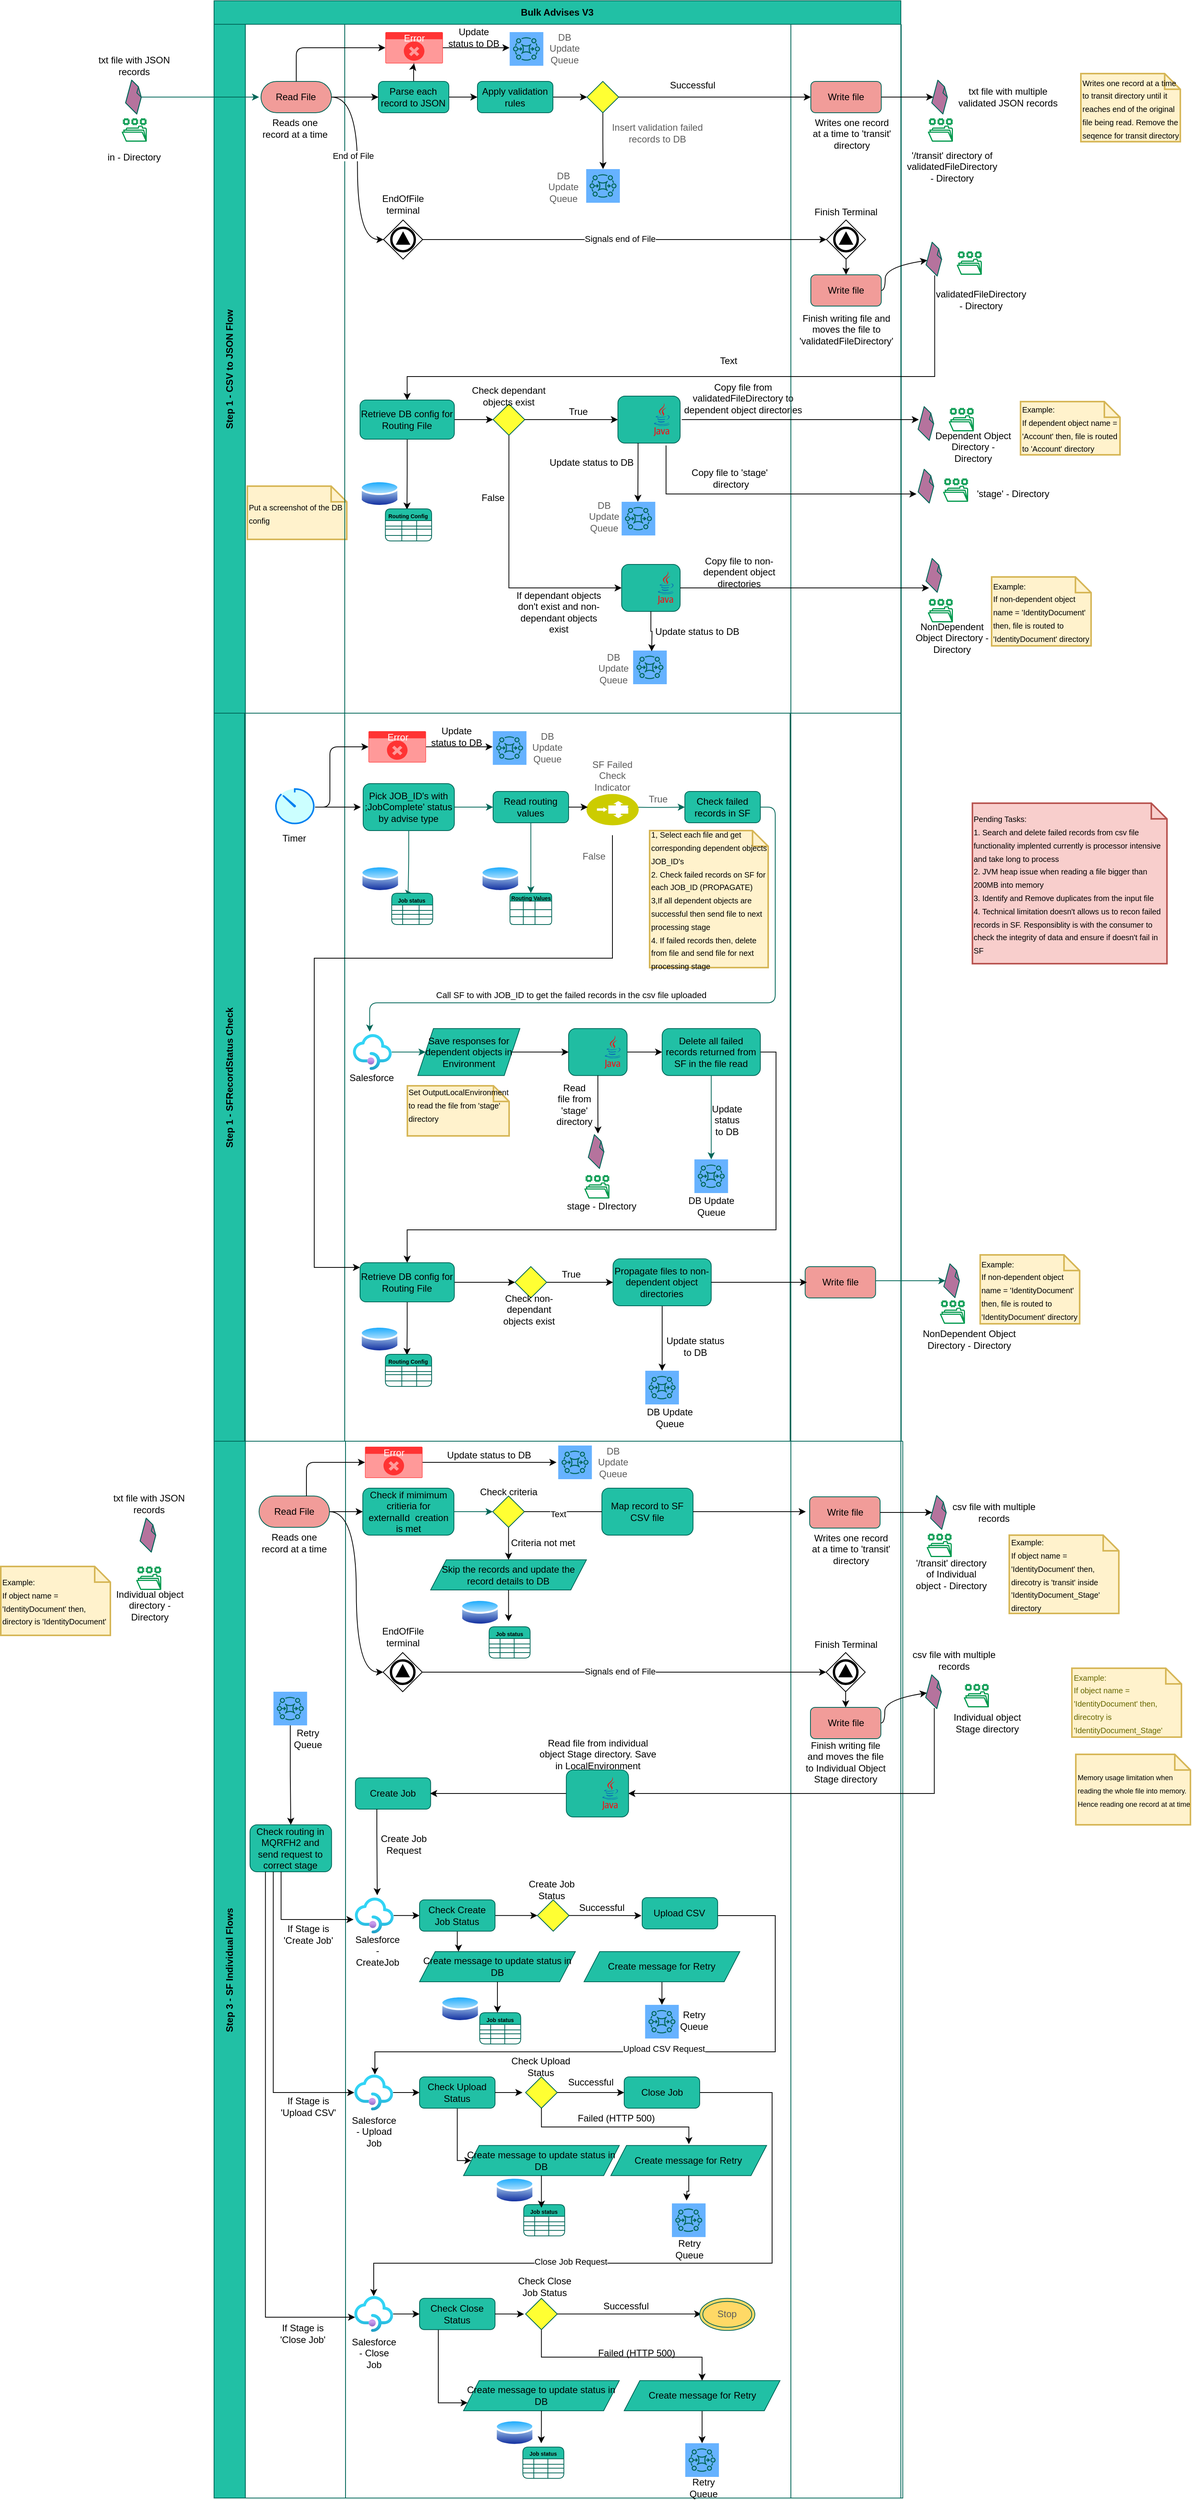 <mxfile version="14.9.6" type="device"><diagram id="XyKBsAO3RUNbb0BSi3M_" name="Page-1"><mxGraphModel dx="2912" dy="832" grid="1" gridSize="10" guides="1" tooltips="1" connect="1" arrows="1" fold="1" page="1" pageScale="1" pageWidth="850" pageHeight="1100" math="0" shadow="0"><root><mxCell id="0"/><mxCell id="1" parent="0"/><object label="Bulk Advises V3" id="Ypz4q4Z6Ql8KM2Qmf13Y-2"><mxCell style="shape=table;childLayout=tableLayout;rowLines=0;columnLines=0;startSize=30;html=1;whiteSpace=wrap;collapsible=0;recursiveResize=0;expand=0;fontStyle=1;swimlaneFillColor=none;rounded=0;fillColor=#21C0A5;strokeColor=#006658;" parent="1" vertex="1"><mxGeometry x="-467.52" y="70" width="877.52" height="1840" as="geometry"/></mxCell></object><mxCell id="Ypz4q4Z6Ql8KM2Qmf13Y-3" value="Step 1 - CSV to JSON Flow" style="swimlane;horizontal=0;points=[[0,0.5],[1,0.5]];portConstraint=eastwest;startSize=40;html=1;whiteSpace=wrap;collapsible=0;recursiveResize=0;expand=0;labelBackgroundColor=none;rounded=0;fillColor=#21C0A5;strokeColor=#006658;" parent="Ypz4q4Z6Ql8KM2Qmf13Y-2" vertex="1"><mxGeometry y="30" width="877.52" height="880" as="geometry"/></mxCell><mxCell id="Ypz4q4Z6Ql8KM2Qmf13Y-4" value="" style="swimlane;connectable=0;startSize=0;html=1;whiteSpace=wrap;collapsible=0;recursiveResize=0;expand=0;rounded=1;fillColor=#21C0A5;strokeColor=#006658;fontColor=#5C5C5C;" parent="Ypz4q4Z6Ql8KM2Qmf13Y-3" vertex="1"><mxGeometry x="40" width="127" height="880" as="geometry"/></mxCell><mxCell id="Ypz4q4Z6Ql8KM2Qmf13Y-5" value="Read File" style="whiteSpace=wrap;html=1;arcSize=50;rounded=1;strokeColor=#006658;fillColor=#F19C99;" parent="Ypz4q4Z6Ql8KM2Qmf13Y-4" vertex="1"><mxGeometry x="20" y="73" width="90" height="40" as="geometry"/></mxCell><mxCell id="Ypz4q4Z6Ql8KM2Qmf13Y-6" value="Reads one record at a time" style="text;html=1;strokeColor=none;fillColor=none;align=center;verticalAlign=middle;whiteSpace=wrap;rounded=0;" parent="Ypz4q4Z6Ql8KM2Qmf13Y-4" vertex="1"><mxGeometry x="19" y="123" width="90" height="20" as="geometry"/></mxCell><mxCell id="4bwndoIvpX0sbJwKjb1U-4" value="&lt;span style=&quot;font-size: 10px&quot;&gt;Put a screenshot of the DB config&lt;br&gt;&lt;/span&gt;" style="shape=note;strokeWidth=2;fontSize=14;size=20;whiteSpace=wrap;html=1;fillColor=#fff2cc;strokeColor=#d6b656;rounded=0;sketch=0;align=left;" vertex="1" parent="Ypz4q4Z6Ql8KM2Qmf13Y-4"><mxGeometry x="2.52" y="590" width="127.08" height="68" as="geometry"/></mxCell><mxCell id="Ypz4q4Z6Ql8KM2Qmf13Y-7" value="" style="swimlane;connectable=0;startSize=0;html=1;whiteSpace=wrap;collapsible=0;recursiveResize=0;expand=0;rounded=1;strokeColor=#006658;fontColor=#5C5C5C;fillColor=#20BDA2;glass=0;" parent="Ypz4q4Z6Ql8KM2Qmf13Y-3" vertex="1"><mxGeometry x="167" width="570" height="880" as="geometry"/></mxCell><mxCell id="Ypz4q4Z6Ql8KM2Qmf13Y-9" value="" style="edgeStyle=orthogonalEdgeStyle;rounded=0;orthogonalLoop=1;jettySize=auto;html=1;entryX=0;entryY=0.5;entryDx=0;entryDy=0;" parent="Ypz4q4Z6Ql8KM2Qmf13Y-7" source="Ypz4q4Z6Ql8KM2Qmf13Y-10" target="Ypz4q4Z6Ql8KM2Qmf13Y-12" edge="1"><mxGeometry relative="1" as="geometry"/></mxCell><mxCell id="Ypz4q4Z6Ql8KM2Qmf13Y-10" value="&lt;span style=&quot;&quot;&gt;Apply validation rules&lt;/span&gt;" style="whiteSpace=wrap;html=1;labelBackgroundColor=none;align=center;rounded=1;strokeColor=#006658;fillColor=#21C0A5;" parent="Ypz4q4Z6Ql8KM2Qmf13Y-7" vertex="1"><mxGeometry x="169.52" y="73" width="96.48" height="40" as="geometry"/></mxCell><mxCell id="Ypz4q4Z6Ql8KM2Qmf13Y-11" style="edgeStyle=orthogonalEdgeStyle;rounded=0;orthogonalLoop=1;jettySize=auto;html=1;entryX=0.5;entryY=0;entryDx=0;entryDy=0;entryPerimeter=0;" parent="Ypz4q4Z6Ql8KM2Qmf13Y-7" source="Ypz4q4Z6Ql8KM2Qmf13Y-12" target="Ypz4q4Z6Ql8KM2Qmf13Y-13" edge="1"><mxGeometry relative="1" as="geometry"/></mxCell><mxCell id="Ypz4q4Z6Ql8KM2Qmf13Y-12" value="" style="rhombus;whiteSpace=wrap;html=1;rounded=0;sketch=0;fontColor=#5C5C5C;strokeColor=#006658;fillColor=#FFFF33;" parent="Ypz4q4Z6Ql8KM2Qmf13Y-7" vertex="1"><mxGeometry x="309.52" y="73" width="40.48" height="40" as="geometry"/></mxCell><mxCell id="Ypz4q4Z6Ql8KM2Qmf13Y-13" value="" style="points=[[0,0,0],[0.25,0,0],[0.5,0,0],[0.75,0,0],[1,0,0],[0,1,0],[0.25,1,0],[0.5,1,0],[0.75,1,0],[1,1,0],[0,0.25,0],[0,0.5,0],[0,0.75,0],[1,0.25,0],[1,0.5,0],[1,0.75,0]];outlineConnect=0;gradientDirection=north;dashed=0;verticalLabelPosition=bottom;verticalAlign=top;align=center;html=1;fontSize=12;fontStyle=0;aspect=fixed;shape=mxgraph.aws4.resourceIcon;resIcon=mxgraph.aws4.mq;labelBackgroundColor=none;rounded=1;strokeColor=#006658;fontColor=#5C5C5C;fillColor=#66B2FF;" parent="Ypz4q4Z6Ql8KM2Qmf13Y-7" vertex="1"><mxGeometry x="308.5" y="185" width="43" height="43" as="geometry"/></mxCell><mxCell id="Ypz4q4Z6Ql8KM2Qmf13Y-14" value="Insert validation failed records to DB" style="text;html=1;strokeColor=none;fillColor=none;align=center;verticalAlign=middle;whiteSpace=wrap;labelBackgroundColor=none;rounded=1;fontColor=#5C5C5C;" parent="Ypz4q4Z6Ql8KM2Qmf13Y-7" vertex="1"><mxGeometry x="329.52" y="129" width="140.48" height="20" as="geometry"/></mxCell><mxCell id="Ypz4q4Z6Ql8KM2Qmf13Y-15" value="DB Update Queue" style="text;html=1;strokeColor=none;fillColor=none;align=center;verticalAlign=middle;whiteSpace=wrap;labelBackgroundColor=none;rounded=1;fontColor=#5C5C5C;" parent="Ypz4q4Z6Ql8KM2Qmf13Y-7" vertex="1"><mxGeometry x="259.52" y="198" width="40" height="20" as="geometry"/></mxCell><mxCell id="Ypz4q4Z6Ql8KM2Qmf13Y-16" value="" style="shape=partialRectangle;html=1;whiteSpace=wrap;connectable=0;fillColor=none;top=0;left=0;bottom=0;right=0;overflow=hidden;rounded=1;strokeColor=#006658;fontColor=#5C5C5C;" parent="Ypz4q4Z6Ql8KM2Qmf13Y-7" vertex="1"><mxGeometry x="263.5" y="106" width="20" height="12" as="geometry"/></mxCell><mxCell id="Ypz4q4Z6Ql8KM2Qmf13Y-17" value="" style="shape=partialRectangle;html=1;whiteSpace=wrap;connectable=0;fillColor=none;top=0;left=0;bottom=0;right=0;overflow=hidden;rounded=1;strokeColor=#006658;fontColor=#5C5C5C;" parent="Ypz4q4Z6Ql8KM2Qmf13Y-7" vertex="1"><mxGeometry x="263.5" y="118" width="20" height="11" as="geometry"/></mxCell><mxCell id="Ypz4q4Z6Ql8KM2Qmf13Y-102" value="Successful" style="text;html=1;strokeColor=none;fillColor=none;align=center;verticalAlign=middle;whiteSpace=wrap;rounded=0;" parent="Ypz4q4Z6Ql8KM2Qmf13Y-7" vertex="1"><mxGeometry x="399.52" y="68" width="90" height="20" as="geometry"/></mxCell><mxCell id="Ypz4q4Z6Ql8KM2Qmf13Y-103" value="" style="points=[[0.25,0.25,0],[0.5,0,0],[0.75,0.25,0],[1,0.5,0],[0.75,0.75,0],[0.5,1,0],[0.25,0.75,0],[0,0.5,0]];shape=mxgraph.bpmn.gateway2;html=1;verticalLabelPosition=bottom;labelBackgroundColor=#ffffff;verticalAlign=top;align=center;perimeter=rhombusPerimeter;outlineConnect=0;outline=end;symbol=signal;" parent="Ypz4q4Z6Ql8KM2Qmf13Y-7" vertex="1"><mxGeometry x="49.52" y="250" width="50" height="50" as="geometry"/></mxCell><mxCell id="Ypz4q4Z6Ql8KM2Qmf13Y-112" value="EndOfFile terminal" style="text;html=1;strokeColor=none;fillColor=none;align=center;verticalAlign=middle;whiteSpace=wrap;rounded=0;" parent="Ypz4q4Z6Ql8KM2Qmf13Y-7" vertex="1"><mxGeometry x="29.52" y="220" width="90" height="20" as="geometry"/></mxCell><mxCell id="Ypz4q4Z6Ql8KM2Qmf13Y-157" style="edgeStyle=orthogonalEdgeStyle;rounded=0;orthogonalLoop=1;jettySize=auto;html=1;" parent="Ypz4q4Z6Ql8KM2Qmf13Y-7" source="Ypz4q4Z6Ql8KM2Qmf13Y-119" edge="1"><mxGeometry relative="1" as="geometry"><mxPoint x="79.52" y="620" as="targetPoint"/></mxGeometry></mxCell><mxCell id="Ypz4q4Z6Ql8KM2Qmf13Y-160" style="edgeStyle=orthogonalEdgeStyle;rounded=0;orthogonalLoop=1;jettySize=auto;html=1;entryX=0;entryY=0.5;entryDx=0;entryDy=0;" parent="Ypz4q4Z6Ql8KM2Qmf13Y-7" source="Ypz4q4Z6Ql8KM2Qmf13Y-119" target="Ypz4q4Z6Ql8KM2Qmf13Y-159" edge="1"><mxGeometry relative="1" as="geometry"/></mxCell><mxCell id="Ypz4q4Z6Ql8KM2Qmf13Y-119" value="Retrieve DB config for Routing File" style="whiteSpace=wrap;html=1;rounded=1;strokeColor=#006658;fillColor=#21C0A5;" parent="Ypz4q4Z6Ql8KM2Qmf13Y-7" vertex="1"><mxGeometry x="19.52" y="480" width="120.48" height="50" as="geometry"/></mxCell><mxCell id="Ypz4q4Z6Ql8KM2Qmf13Y-139" value="&lt;font style=&quot;font-size: 7px&quot;&gt;Routing Config&lt;/font&gt;" style="shape=table;html=1;whiteSpace=wrap;startSize=15;container=1;collapsible=0;childLayout=tableLayout;fontStyle=1;align=center;rounded=1;fillColor=#21C0A5;strokeColor=#006658;" parent="Ypz4q4Z6Ql8KM2Qmf13Y-7" vertex="1"><mxGeometry x="51.9" y="619" width="59.1" height="41" as="geometry"/></mxCell><mxCell id="Ypz4q4Z6Ql8KM2Qmf13Y-140" value="" style="shape=partialRectangle;html=1;whiteSpace=wrap;collapsible=0;dropTarget=0;pointerEvents=0;fillColor=none;top=0;left=0;bottom=0;right=0;points=[[0,0.5],[1,0.5]];portConstraint=eastwest;rounded=1;strokeColor=#006658;fontColor=#5C5C5C;" parent="Ypz4q4Z6Ql8KM2Qmf13Y-139" vertex="1"><mxGeometry y="15" width="59.1" height="7" as="geometry"/></mxCell><mxCell id="Ypz4q4Z6Ql8KM2Qmf13Y-141" value="" style="shape=partialRectangle;html=1;whiteSpace=wrap;connectable=0;fillColor=none;top=0;left=0;bottom=0;right=0;overflow=hidden;rounded=1;strokeColor=#006658;fontColor=#5C5C5C;" parent="Ypz4q4Z6Ql8KM2Qmf13Y-140" vertex="1"><mxGeometry width="21" height="7" as="geometry"/></mxCell><mxCell id="Ypz4q4Z6Ql8KM2Qmf13Y-142" value="" style="shape=partialRectangle;html=1;whiteSpace=wrap;connectable=0;fillColor=none;top=0;left=0;bottom=0;right=0;overflow=hidden;rounded=1;strokeColor=#006658;fontColor=#5C5C5C;" parent="Ypz4q4Z6Ql8KM2Qmf13Y-140" vertex="1"><mxGeometry x="21" width="19" height="7" as="geometry"/></mxCell><mxCell id="Ypz4q4Z6Ql8KM2Qmf13Y-143" value="" style="shape=partialRectangle;html=1;whiteSpace=wrap;connectable=0;fillColor=none;top=0;left=0;bottom=0;right=0;overflow=hidden;rounded=1;strokeColor=#006658;fontColor=#5C5C5C;" parent="Ypz4q4Z6Ql8KM2Qmf13Y-140" vertex="1"><mxGeometry x="40" width="19" height="7" as="geometry"/></mxCell><mxCell id="Ypz4q4Z6Ql8KM2Qmf13Y-144" value="" style="shape=partialRectangle;html=1;whiteSpace=wrap;collapsible=0;dropTarget=0;pointerEvents=0;fillColor=none;top=0;left=0;bottom=0;right=0;points=[[0,0.5],[1,0.5]];portConstraint=eastwest;rounded=1;strokeColor=#006658;fontColor=#5C5C5C;" parent="Ypz4q4Z6Ql8KM2Qmf13Y-139" vertex="1"><mxGeometry y="22" width="59.1" height="4" as="geometry"/></mxCell><mxCell id="Ypz4q4Z6Ql8KM2Qmf13Y-145" value="" style="shape=partialRectangle;html=1;whiteSpace=wrap;connectable=0;fillColor=none;top=0;left=0;bottom=0;right=0;overflow=hidden;rounded=1;strokeColor=#006658;fontColor=#5C5C5C;" parent="Ypz4q4Z6Ql8KM2Qmf13Y-144" vertex="1"><mxGeometry width="21" height="4" as="geometry"/></mxCell><mxCell id="Ypz4q4Z6Ql8KM2Qmf13Y-146" value="" style="shape=partialRectangle;html=1;whiteSpace=wrap;connectable=0;fillColor=none;top=0;left=0;bottom=0;right=0;overflow=hidden;rounded=1;strokeColor=#006658;fontColor=#5C5C5C;" parent="Ypz4q4Z6Ql8KM2Qmf13Y-144" vertex="1"><mxGeometry x="21" width="19" height="4" as="geometry"/></mxCell><mxCell id="Ypz4q4Z6Ql8KM2Qmf13Y-147" value="" style="shape=partialRectangle;html=1;whiteSpace=wrap;connectable=0;fillColor=none;top=0;left=0;bottom=0;right=0;overflow=hidden;rounded=1;strokeColor=#006658;fontColor=#5C5C5C;" parent="Ypz4q4Z6Ql8KM2Qmf13Y-144" vertex="1"><mxGeometry x="40" width="19" height="4" as="geometry"/></mxCell><mxCell id="Ypz4q4Z6Ql8KM2Qmf13Y-148" value="" style="shape=partialRectangle;html=1;whiteSpace=wrap;collapsible=0;dropTarget=0;pointerEvents=0;fillColor=none;top=0;left=0;bottom=0;right=0;points=[[0,0.5],[1,0.5]];portConstraint=eastwest;rounded=1;strokeColor=#006658;fontColor=#5C5C5C;" parent="Ypz4q4Z6Ql8KM2Qmf13Y-139" vertex="1"><mxGeometry y="26" width="59.1" height="8" as="geometry"/></mxCell><mxCell id="Ypz4q4Z6Ql8KM2Qmf13Y-149" value="" style="shape=partialRectangle;html=1;whiteSpace=wrap;connectable=0;fillColor=none;top=0;left=0;bottom=0;right=0;overflow=hidden;rounded=1;strokeColor=#006658;fontColor=#5C5C5C;" parent="Ypz4q4Z6Ql8KM2Qmf13Y-148" vertex="1"><mxGeometry width="21" height="8" as="geometry"/></mxCell><mxCell id="Ypz4q4Z6Ql8KM2Qmf13Y-150" value="" style="shape=partialRectangle;html=1;whiteSpace=wrap;connectable=0;fillColor=none;top=0;left=0;bottom=0;right=0;overflow=hidden;rounded=1;strokeColor=#006658;fontColor=#5C5C5C;" parent="Ypz4q4Z6Ql8KM2Qmf13Y-148" vertex="1"><mxGeometry x="21" width="19" height="8" as="geometry"/></mxCell><mxCell id="Ypz4q4Z6Ql8KM2Qmf13Y-151" value="" style="shape=partialRectangle;html=1;whiteSpace=wrap;connectable=0;fillColor=none;top=0;left=0;bottom=0;right=0;overflow=hidden;rounded=1;strokeColor=#006658;fontColor=#5C5C5C;" parent="Ypz4q4Z6Ql8KM2Qmf13Y-148" vertex="1"><mxGeometry x="40" width="19" height="8" as="geometry"/></mxCell><mxCell id="Ypz4q4Z6Ql8KM2Qmf13Y-152" value="" style="shape=partialRectangle;html=1;whiteSpace=wrap;collapsible=0;dropTarget=0;pointerEvents=0;fillColor=none;top=0;left=0;bottom=0;right=0;points=[[0,0.5],[1,0.5]];portConstraint=eastwest;rounded=1;strokeColor=#006658;fontColor=#5C5C5C;" parent="Ypz4q4Z6Ql8KM2Qmf13Y-139" vertex="1"><mxGeometry y="34" width="59.1" height="7" as="geometry"/></mxCell><mxCell id="Ypz4q4Z6Ql8KM2Qmf13Y-153" value="" style="shape=partialRectangle;html=1;whiteSpace=wrap;connectable=0;fillColor=none;top=0;left=0;bottom=0;right=0;overflow=hidden;rounded=1;strokeColor=#006658;fontColor=#5C5C5C;" parent="Ypz4q4Z6Ql8KM2Qmf13Y-152" vertex="1"><mxGeometry width="21" height="7" as="geometry"/></mxCell><mxCell id="Ypz4q4Z6Ql8KM2Qmf13Y-154" value="" style="shape=partialRectangle;html=1;whiteSpace=wrap;connectable=0;fillColor=none;top=0;left=0;bottom=0;right=0;overflow=hidden;rounded=1;strokeColor=#006658;fontColor=#5C5C5C;" parent="Ypz4q4Z6Ql8KM2Qmf13Y-152" vertex="1"><mxGeometry x="21" width="19" height="7" as="geometry"/></mxCell><mxCell id="Ypz4q4Z6Ql8KM2Qmf13Y-155" value="" style="shape=partialRectangle;html=1;whiteSpace=wrap;connectable=0;fillColor=none;top=0;left=0;bottom=0;right=0;overflow=hidden;rounded=1;strokeColor=#006658;fontColor=#5C5C5C;" parent="Ypz4q4Z6Ql8KM2Qmf13Y-152" vertex="1"><mxGeometry x="40" width="19" height="7" as="geometry"/></mxCell><mxCell id="Ypz4q4Z6Ql8KM2Qmf13Y-156" value="" style="aspect=fixed;perimeter=ellipsePerimeter;html=1;align=center;shadow=0;dashed=0;spacingTop=3;image;image=img/lib/active_directory/database.svg;labelBackgroundColor=none;rounded=1;fillColor=#21C0A5;strokeColor=#006658;fontColor=#5C5C5C;" parent="Ypz4q4Z6Ql8KM2Qmf13Y-7" vertex="1"><mxGeometry x="19.52" y="580" width="50" height="39" as="geometry"/></mxCell><mxCell id="Ypz4q4Z6Ql8KM2Qmf13Y-176" style="edgeStyle=orthogonalEdgeStyle;rounded=0;orthogonalLoop=1;jettySize=auto;html=1;exitX=0.5;exitY=1;exitDx=0;exitDy=0;entryX=0;entryY=0.5;entryDx=0;entryDy=0;" parent="Ypz4q4Z6Ql8KM2Qmf13Y-7" source="Ypz4q4Z6Ql8KM2Qmf13Y-159" target="Ypz4q4Z6Ql8KM2Qmf13Y-195" edge="1"><mxGeometry relative="1" as="geometry"><mxPoint x="209.76" y="545" as="sourcePoint"/><mxPoint x="369.52" y="720" as="targetPoint"/><Array as="points"><mxPoint x="210" y="720"/></Array></mxGeometry></mxCell><mxCell id="Ypz4q4Z6Ql8KM2Qmf13Y-159" value="" style="rhombus;whiteSpace=wrap;html=1;rounded=0;sketch=0;fontColor=#5C5C5C;strokeColor=#006658;fillColor=#FFFF33;" parent="Ypz4q4Z6Ql8KM2Qmf13Y-7" vertex="1"><mxGeometry x="189.52" y="485" width="40.48" height="40" as="geometry"/></mxCell><mxCell id="Ypz4q4Z6Ql8KM2Qmf13Y-162" style="edgeStyle=orthogonalEdgeStyle;rounded=0;orthogonalLoop=1;jettySize=auto;html=1;entryX=0;entryY=0.5;entryDx=0;entryDy=0;" parent="Ypz4q4Z6Ql8KM2Qmf13Y-7" source="Ypz4q4Z6Ql8KM2Qmf13Y-159" target="Ypz4q4Z6Ql8KM2Qmf13Y-193" edge="1"><mxGeometry relative="1" as="geometry"><mxPoint x="369.52" y="505" as="targetPoint"/></mxGeometry></mxCell><mxCell id="Ypz4q4Z6Ql8KM2Qmf13Y-172" value="True" style="text;html=1;strokeColor=none;fillColor=none;align=center;verticalAlign=middle;whiteSpace=wrap;rounded=0;glass=0;" parent="Ypz4q4Z6Ql8KM2Qmf13Y-7" vertex="1"><mxGeometry x="249" y="480" width="100" height="30" as="geometry"/></mxCell><mxCell id="Ypz4q4Z6Ql8KM2Qmf13Y-173" value="Copy file from validatedFileDirectory to dependent object directories" style="text;html=1;strokeColor=none;fillColor=none;align=center;verticalAlign=middle;whiteSpace=wrap;rounded=0;glass=0;" parent="Ypz4q4Z6Ql8KM2Qmf13Y-7" vertex="1"><mxGeometry x="428.52" y="470" width="161.48" height="15" as="geometry"/></mxCell><mxCell id="Ypz4q4Z6Ql8KM2Qmf13Y-177" value="If dependant objects don't exist and non-dependant objects exist" style="text;html=1;strokeColor=none;fillColor=none;align=center;verticalAlign=middle;whiteSpace=wrap;rounded=0;glass=0;" parent="Ypz4q4Z6Ql8KM2Qmf13Y-7" vertex="1"><mxGeometry x="213.74" y="741.25" width="119.52" height="20" as="geometry"/></mxCell><mxCell id="Ypz4q4Z6Ql8KM2Qmf13Y-184" value="Copy file to non-dependent object directories" style="text;html=1;strokeColor=none;fillColor=none;align=center;verticalAlign=middle;whiteSpace=wrap;rounded=0;glass=0;" parent="Ypz4q4Z6Ql8KM2Qmf13Y-7" vertex="1"><mxGeometry x="440" y="690" width="129" height="20" as="geometry"/></mxCell><mxCell id="Ypz4q4Z6Ql8KM2Qmf13Y-191" value="Copy file to 'stage'&amp;nbsp; directory" style="text;html=1;strokeColor=none;fillColor=none;align=center;verticalAlign=middle;whiteSpace=wrap;rounded=0;glass=0;" parent="Ypz4q4Z6Ql8KM2Qmf13Y-7" vertex="1"><mxGeometry x="428.52" y="570" width="130.48" height="20" as="geometry"/></mxCell><mxCell id="Ypz4q4Z6Ql8KM2Qmf13Y-193" value="" style="rounded=1;whiteSpace=wrap;html=1;glass=0;strokeColor=#006658;fillColor=#20BDA2;" parent="Ypz4q4Z6Ql8KM2Qmf13Y-7" vertex="1"><mxGeometry x="349" y="475" width="79.52" height="60" as="geometry"/></mxCell><mxCell id="Ypz4q4Z6Ql8KM2Qmf13Y-194" value="" style="dashed=0;outlineConnect=0;html=1;align=center;labelPosition=center;verticalLabelPosition=bottom;verticalAlign=top;shape=mxgraph.weblogos.java;glass=0;strokeColor=#006658;fillColor=#20BDA2;" parent="Ypz4q4Z6Ql8KM2Qmf13Y-7" vertex="1"><mxGeometry x="394.54" y="483.75" width="20.9" height="42.5" as="geometry"/></mxCell><mxCell id="Ypz4q4Z6Ql8KM2Qmf13Y-195" value="" style="rounded=1;whiteSpace=wrap;html=1;glass=0;strokeColor=#006658;fillColor=#20BDA2;" parent="Ypz4q4Z6Ql8KM2Qmf13Y-7" vertex="1"><mxGeometry x="353.76" y="690" width="74.76" height="60" as="geometry"/></mxCell><mxCell id="Ypz4q4Z6Ql8KM2Qmf13Y-196" value="" style="dashed=0;outlineConnect=0;html=1;align=center;labelPosition=center;verticalLabelPosition=bottom;verticalAlign=top;shape=mxgraph.weblogos.java;glass=0;strokeColor=#006658;fillColor=#20BDA2;" parent="Ypz4q4Z6Ql8KM2Qmf13Y-7" vertex="1"><mxGeometry x="399.52" y="698.75" width="20.9" height="42.5" as="geometry"/></mxCell><mxCell id="Ypz4q4Z6Ql8KM2Qmf13Y-201" value="" style="points=[[0,0,0],[0.25,0,0],[0.5,0,0],[0.75,0,0],[1,0,0],[0,1,0],[0.25,1,0],[0.5,1,0],[0.75,1,0],[1,1,0],[0,0.25,0],[0,0.5,0],[0,0.75,0],[1,0.25,0],[1,0.5,0],[1,0.75,0]];outlineConnect=0;gradientDirection=north;dashed=0;verticalLabelPosition=bottom;verticalAlign=top;align=center;html=1;fontSize=12;fontStyle=0;aspect=fixed;shape=mxgraph.aws4.resourceIcon;resIcon=mxgraph.aws4.mq;labelBackgroundColor=none;rounded=1;strokeColor=#006658;fontColor=#5C5C5C;fillColor=#66B2FF;" parent="Ypz4q4Z6Ql8KM2Qmf13Y-7" vertex="1"><mxGeometry x="353.76" y="610" width="43" height="43" as="geometry"/></mxCell><mxCell id="Ypz4q4Z6Ql8KM2Qmf13Y-202" value="DB Update Queue" style="text;html=1;strokeColor=none;fillColor=none;align=center;verticalAlign=middle;whiteSpace=wrap;labelBackgroundColor=none;rounded=1;fontColor=#5C5C5C;" parent="Ypz4q4Z6Ql8KM2Qmf13Y-7" vertex="1"><mxGeometry x="311.5" y="619" width="40" height="20" as="geometry"/></mxCell><mxCell id="Ypz4q4Z6Ql8KM2Qmf13Y-204" value="" style="points=[[0,0,0],[0.25,0,0],[0.5,0,0],[0.75,0,0],[1,0,0],[0,1,0],[0.25,1,0],[0.5,1,0],[0.75,1,0],[1,1,0],[0,0.25,0],[0,0.5,0],[0,0.75,0],[1,0.25,0],[1,0.5,0],[1,0.75,0]];outlineConnect=0;gradientDirection=north;dashed=0;verticalLabelPosition=bottom;verticalAlign=top;align=center;html=1;fontSize=12;fontStyle=0;aspect=fixed;shape=mxgraph.aws4.resourceIcon;resIcon=mxgraph.aws4.mq;labelBackgroundColor=none;rounded=1;strokeColor=#006658;fontColor=#5C5C5C;fillColor=#66B2FF;" parent="Ypz4q4Z6Ql8KM2Qmf13Y-7" vertex="1"><mxGeometry x="368.44" y="800" width="43" height="43" as="geometry"/></mxCell><mxCell id="Ypz4q4Z6Ql8KM2Qmf13Y-205" value="DB Update Queue" style="text;html=1;strokeColor=none;fillColor=none;align=center;verticalAlign=middle;whiteSpace=wrap;labelBackgroundColor=none;rounded=1;fontColor=#5C5C5C;" parent="Ypz4q4Z6Ql8KM2Qmf13Y-7" vertex="1"><mxGeometry x="323.46" y="813" width="40" height="20" as="geometry"/></mxCell><mxCell id="Ypz4q4Z6Ql8KM2Qmf13Y-209" value="Update status to DB" style="text;html=1;strokeColor=none;fillColor=none;align=center;verticalAlign=middle;whiteSpace=wrap;rounded=0;glass=0;" parent="Ypz4q4Z6Ql8KM2Qmf13Y-7" vertex="1"><mxGeometry x="385.52" y="766" width="130.48" height="20" as="geometry"/></mxCell><mxCell id="Ypz4q4Z6Ql8KM2Qmf13Y-524" value="Check dependant objects exist" style="text;html=1;strokeColor=none;fillColor=none;align=center;verticalAlign=middle;whiteSpace=wrap;rounded=0;glass=0;" parent="Ypz4q4Z6Ql8KM2Qmf13Y-7" vertex="1"><mxGeometry x="159.04" y="465" width="100.48" height="20" as="geometry"/></mxCell><mxCell id="Ypz4q4Z6Ql8KM2Qmf13Y-525" value="False" style="text;html=1;strokeColor=none;fillColor=none;align=center;verticalAlign=middle;whiteSpace=wrap;rounded=0;glass=0;" parent="Ypz4q4Z6Ql8KM2Qmf13Y-7" vertex="1"><mxGeometry x="140" y="590" width="100" height="30" as="geometry"/></mxCell><mxCell id="BmccVfy-O08FGonm_5Ky-1" value="Error" style="html=1;strokeColor=none;labelPosition=center;verticalLabelPosition=middle;verticalAlign=top;align=center;fontSize=12;outlineConnect=0;spacingTop=-6;fontColor=#FFFFFF;shape=mxgraph.sitemap.error;fillColor=#FF3333;" parent="Ypz4q4Z6Ql8KM2Qmf13Y-7" vertex="1"><mxGeometry x="51.9" y="10" width="73.48" height="40" as="geometry"/></mxCell><mxCell id="BmccVfy-O08FGonm_5Ky-5" value="" style="points=[[0,0,0],[0.25,0,0],[0.5,0,0],[0.75,0,0],[1,0,0],[0,1,0],[0.25,1,0],[0.5,1,0],[0.75,1,0],[1,1,0],[0,0.25,0],[0,0.5,0],[0,0.75,0],[1,0.25,0],[1,0.5,0],[1,0.75,0]];outlineConnect=0;gradientDirection=north;dashed=0;verticalLabelPosition=bottom;verticalAlign=top;align=center;html=1;fontSize=12;fontStyle=0;aspect=fixed;shape=mxgraph.aws4.resourceIcon;resIcon=mxgraph.aws4.mq;labelBackgroundColor=none;rounded=1;strokeColor=#006658;fontColor=#5C5C5C;fillColor=#66B2FF;" parent="Ypz4q4Z6Ql8KM2Qmf13Y-7" vertex="1"><mxGeometry x="210.74" y="10" width="43" height="43" as="geometry"/></mxCell><mxCell id="BmccVfy-O08FGonm_5Ky-6" value="DB Update Queue" style="text;html=1;strokeColor=none;fillColor=none;align=center;verticalAlign=middle;whiteSpace=wrap;labelBackgroundColor=none;rounded=1;fontColor=#5C5C5C;" parent="Ypz4q4Z6Ql8KM2Qmf13Y-7" vertex="1"><mxGeometry x="266.52" y="21" width="28.5" height="20" as="geometry"/></mxCell><mxCell id="BmccVfy-O08FGonm_5Ky-8" value="Update status to DB" style="text;html=1;strokeColor=none;fillColor=none;align=center;verticalAlign=middle;whiteSpace=wrap;rounded=0;glass=0;" parent="Ypz4q4Z6Ql8KM2Qmf13Y-7" vertex="1"><mxGeometry x="130.52" y="7" width="69.48" height="20" as="geometry"/></mxCell><mxCell id="Ypz4q4Z6Ql8KM2Qmf13Y-19" value="" style="swimlane;connectable=0;startSize=0;html=1;whiteSpace=wrap;collapsible=0;recursiveResize=0;expand=0;rounded=1;fillColor=#21C0A5;strokeColor=#006658;fontColor=#5C5C5C;" parent="Ypz4q4Z6Ql8KM2Qmf13Y-3" vertex="1"><mxGeometry x="737" width="141" height="880" as="geometry"/></mxCell><mxCell id="Ypz4q4Z6Ql8KM2Qmf13Y-20" value="Write file" style="whiteSpace=wrap;html=1;rounded=1;strokeColor=#006658;fillColor=#F19C99;" parent="Ypz4q4Z6Ql8KM2Qmf13Y-19" vertex="1"><mxGeometry x="25.5" y="73" width="90" height="40" as="geometry"/></mxCell><mxCell id="Ypz4q4Z6Ql8KM2Qmf13Y-18" value="Writes one record at a time to 'transit' directory" style="text;html=1;strokeColor=none;fillColor=none;align=center;verticalAlign=middle;whiteSpace=wrap;rounded=0;" parent="Ypz4q4Z6Ql8KM2Qmf13Y-19" vertex="1"><mxGeometry x="25.5" y="130" width="104.5" height="20" as="geometry"/></mxCell><mxCell id="Ypz4q4Z6Ql8KM2Qmf13Y-110" style="edgeStyle=orthogonalEdgeStyle;curved=1;rounded=0;orthogonalLoop=1;jettySize=auto;html=1;entryX=0.5;entryY=0;entryDx=0;entryDy=0;" parent="Ypz4q4Z6Ql8KM2Qmf13Y-19" source="Ypz4q4Z6Ql8KM2Qmf13Y-107" target="Ypz4q4Z6Ql8KM2Qmf13Y-109" edge="1"><mxGeometry relative="1" as="geometry"/></mxCell><mxCell id="Ypz4q4Z6Ql8KM2Qmf13Y-107" value="" style="points=[[0.25,0.25,0],[0.5,0,0],[0.75,0.25,0],[1,0.5,0],[0.75,0.75,0],[0.5,1,0],[0.25,0.75,0],[0,0.5,0]];shape=mxgraph.bpmn.gateway2;html=1;verticalLabelPosition=bottom;labelBackgroundColor=#ffffff;verticalAlign=top;align=center;perimeter=rhombusPerimeter;outlineConnect=0;outline=end;symbol=signal;" parent="Ypz4q4Z6Ql8KM2Qmf13Y-19" vertex="1"><mxGeometry x="45.5" y="250" width="50" height="50" as="geometry"/></mxCell><mxCell id="Ypz4q4Z6Ql8KM2Qmf13Y-109" value="Write file" style="whiteSpace=wrap;html=1;rounded=1;strokeColor=#006658;fillColor=#F19C99;" parent="Ypz4q4Z6Ql8KM2Qmf13Y-19" vertex="1"><mxGeometry x="25.5" y="320" width="90" height="40" as="geometry"/></mxCell><mxCell id="Ypz4q4Z6Ql8KM2Qmf13Y-111" value="Finish writing file and moves the file to 'validatedFileDirectory'" style="text;html=1;strokeColor=none;fillColor=none;align=center;verticalAlign=middle;whiteSpace=wrap;rounded=0;" parent="Ypz4q4Z6Ql8KM2Qmf13Y-19" vertex="1"><mxGeometry x="18.25" y="380" width="104.5" height="20" as="geometry"/></mxCell><mxCell id="Ypz4q4Z6Ql8KM2Qmf13Y-113" value="Finish Terminal" style="text;html=1;strokeColor=none;fillColor=none;align=center;verticalAlign=middle;whiteSpace=wrap;rounded=0;" parent="Ypz4q4Z6Ql8KM2Qmf13Y-19" vertex="1"><mxGeometry x="25.5" y="230" width="90" height="20" as="geometry"/></mxCell><mxCell id="Ypz4q4Z6Ql8KM2Qmf13Y-21" style="edgeStyle=orthogonalEdgeStyle;rounded=0;orthogonalLoop=1;jettySize=auto;html=1;entryX=0;entryY=0.5;entryDx=0;entryDy=0;" parent="Ypz4q4Z6Ql8KM2Qmf13Y-3" source="Ypz4q4Z6Ql8KM2Qmf13Y-12" target="Ypz4q4Z6Ql8KM2Qmf13Y-20" edge="1"><mxGeometry relative="1" as="geometry"/></mxCell><mxCell id="Ypz4q4Z6Ql8KM2Qmf13Y-104" style="edgeStyle=orthogonalEdgeStyle;curved=1;rounded=0;orthogonalLoop=1;jettySize=auto;html=1;entryX=0;entryY=0.5;entryDx=0;entryDy=0;entryPerimeter=0;" parent="Ypz4q4Z6Ql8KM2Qmf13Y-3" source="Ypz4q4Z6Ql8KM2Qmf13Y-5" target="Ypz4q4Z6Ql8KM2Qmf13Y-103" edge="1"><mxGeometry relative="1" as="geometry"/></mxCell><mxCell id="Ypz4q4Z6Ql8KM2Qmf13Y-105" value="End of File" style="edgeLabel;html=1;align=center;verticalAlign=middle;resizable=0;points=[];" parent="Ypz4q4Z6Ql8KM2Qmf13Y-104" vertex="1" connectable="0"><mxGeometry x="0.267" y="-2" relative="1" as="geometry"><mxPoint x="-4" y="-49" as="offset"/></mxGeometry></mxCell><mxCell id="Ypz4q4Z6Ql8KM2Qmf13Y-106" style="edgeStyle=orthogonalEdgeStyle;curved=1;rounded=0;orthogonalLoop=1;jettySize=auto;html=1;entryX=0;entryY=0.5;entryDx=0;entryDy=0;entryPerimeter=0;" parent="Ypz4q4Z6Ql8KM2Qmf13Y-3" source="Ypz4q4Z6Ql8KM2Qmf13Y-103" target="Ypz4q4Z6Ql8KM2Qmf13Y-107" edge="1"><mxGeometry relative="1" as="geometry"><mxPoint x="787.52" y="35" as="targetPoint"/><Array as="points"><mxPoint x="768" y="275"/></Array></mxGeometry></mxCell><mxCell id="Ypz4q4Z6Ql8KM2Qmf13Y-108" value="Signals end of File" style="edgeLabel;html=1;align=center;verticalAlign=middle;resizable=0;points=[];" parent="Ypz4q4Z6Ql8KM2Qmf13Y-106" vertex="1" connectable="0"><mxGeometry x="-0.024" y="1" relative="1" as="geometry"><mxPoint as="offset"/></mxGeometry></mxCell><mxCell id="BmccVfy-O08FGonm_5Ky-2" style="edgeStyle=orthogonalEdgeStyle;rounded=1;orthogonalLoop=1;jettySize=auto;html=1;entryX=0;entryY=0.5;entryDx=0;entryDy=0;entryPerimeter=0;" parent="Ypz4q4Z6Ql8KM2Qmf13Y-3" source="Ypz4q4Z6Ql8KM2Qmf13Y-5" target="BmccVfy-O08FGonm_5Ky-1" edge="1"><mxGeometry relative="1" as="geometry"><Array as="points"><mxPoint x="105" y="30"/></Array></mxGeometry></mxCell><mxCell id="Ypz4q4Z6Ql8KM2Qmf13Y-22" value="Step 1 - SFRecordStatus Check" style="swimlane;horizontal=0;points=[[0,0.5],[1,0.5]];portConstraint=eastwest;startSize=40;html=1;whiteSpace=wrap;collapsible=0;recursiveResize=0;expand=0;rounded=0;fillColor=#21C0A5;strokeColor=#006658;" parent="Ypz4q4Z6Ql8KM2Qmf13Y-2" vertex="1"><mxGeometry y="910" width="877.52" height="930" as="geometry"/></mxCell><mxCell id="Ypz4q4Z6Ql8KM2Qmf13Y-23" value="" style="swimlane;connectable=0;startSize=0;html=1;whiteSpace=wrap;collapsible=0;recursiveResize=0;expand=0;rounded=1;fillColor=#21C0A5;strokeColor=#006658;fontColor=#5C5C5C;" parent="Ypz4q4Z6Ql8KM2Qmf13Y-22" vertex="1"><mxGeometry x="40" width="127" height="930" as="geometry"/></mxCell><mxCell id="Ypz4q4Z6Ql8KM2Qmf13Y-288" value="" style="html=1;verticalLabelPosition=bottom;align=center;labelBackgroundColor=#ffffff;verticalAlign=top;strokeWidth=2;strokeColor=#0080F0;shadow=0;dashed=0;shape=mxgraph.ios7.icons.gauge;rounded=0;sketch=0;fontColor=#5C5C5C;fillColor=#CCFFFF;" parent="Ypz4q4Z6Ql8KM2Qmf13Y-23" vertex="1"><mxGeometry x="36.76" y="96.75" width="52.48" height="46.5" as="geometry"/></mxCell><mxCell id="Ypz4q4Z6Ql8KM2Qmf13Y-289" value="Timer" style="text;html=1;strokeColor=none;fillColor=none;align=center;verticalAlign=middle;whiteSpace=wrap;rounded=0;sketch=0;" parent="Ypz4q4Z6Ql8KM2Qmf13Y-23" vertex="1"><mxGeometry x="43.0" y="150" width="40" height="20" as="geometry"/></mxCell><mxCell id="Ypz4q4Z6Ql8KM2Qmf13Y-26" value="" style="swimlane;connectable=0;startSize=0;html=1;whiteSpace=wrap;collapsible=0;recursiveResize=0;expand=0;rounded=0;swimlaneLine=1;strokeColor=#006658;fillColor=#CCCC00;" parent="Ypz4q4Z6Ql8KM2Qmf13Y-22" vertex="1"><mxGeometry x="167" width="570" height="930" as="geometry"/></mxCell><mxCell id="Ypz4q4Z6Ql8KM2Qmf13Y-287" value="" style="swimlane;connectable=0;startSize=0;html=1;whiteSpace=wrap;collapsible=0;recursiveResize=0;expand=0;rounded=1;fillColor=#21C0A5;strokeColor=#006658;fontColor=#5C5C5C;" parent="Ypz4q4Z6Ql8KM2Qmf13Y-26" vertex="1"><mxGeometry x="-128" width="128" height="930" as="geometry"/></mxCell><mxCell id="Ypz4q4Z6Ql8KM2Qmf13Y-290" value="" style="swimlane;connectable=0;startSize=0;html=1;whiteSpace=wrap;collapsible=0;recursiveResize=0;expand=0;rounded=1;fillColor=#21C0A5;strokeColor=#006658;fontColor=#5C5C5C;" parent="Ypz4q4Z6Ql8KM2Qmf13Y-26" vertex="1"><mxGeometry width="569" height="930" as="geometry"/></mxCell><mxCell id="Ypz4q4Z6Ql8KM2Qmf13Y-291" style="edgeStyle=orthogonalEdgeStyle;curved=0;rounded=1;sketch=0;orthogonalLoop=1;jettySize=auto;html=1;exitX=0.5;exitY=1;exitDx=0;exitDy=0;entryX=0.5;entryY=0;entryDx=0;entryDy=0;fontColor=#5C5C5C;strokeColor=#006658;fillColor=#21C0A5;" parent="Ypz4q4Z6Ql8KM2Qmf13Y-290" source="Ypz4q4Z6Ql8KM2Qmf13Y-292" target="Ypz4q4Z6Ql8KM2Qmf13Y-296" edge="1"><mxGeometry relative="1" as="geometry"><Array as="points"><mxPoint x="82" y="190"/><mxPoint x="81" y="190"/></Array></mxGeometry></mxCell><mxCell id="Ypz4q4Z6Ql8KM2Qmf13Y-292" value="&lt;font color=&quot;#000000&quot;&gt;Pick JOB_ID's with ;JobComplete' status by advise type&lt;/font&gt;" style="whiteSpace=wrap;html=1;labelBackgroundColor=none;align=center;rounded=1;fillColor=#21C0A5;strokeColor=#006658;fontColor=#5C5C5C;" parent="Ypz4q4Z6Ql8KM2Qmf13Y-290" vertex="1"><mxGeometry x="23.52" y="90" width="116.48" height="60" as="geometry"/></mxCell><mxCell id="Ypz4q4Z6Ql8KM2Qmf13Y-293" style="edgeStyle=orthogonalEdgeStyle;orthogonalLoop=1;jettySize=auto;html=1;exitX=0.5;exitY=1;exitDx=0;exitDy=0;entryX=0.5;entryY=0;entryDx=0;entryDy=0;strokeColor=#006658;fontColor=#5C5C5C;" parent="Ypz4q4Z6Ql8KM2Qmf13Y-290" source="Ypz4q4Z6Ql8KM2Qmf13Y-295" target="Ypz4q4Z6Ql8KM2Qmf13Y-313" edge="1"><mxGeometry relative="1" as="geometry"/></mxCell><mxCell id="Ypz4q4Z6Ql8KM2Qmf13Y-295" value="Read routing values" style="whiteSpace=wrap;html=1;labelBackgroundColor=none;align=center;rounded=1;fillColor=#21C0A5;strokeColor=#006658;" parent="Ypz4q4Z6Ql8KM2Qmf13Y-290" vertex="1"><mxGeometry x="189.52" y="100" width="96.48" height="40" as="geometry"/></mxCell><mxCell id="Ypz4q4Z6Ql8KM2Qmf13Y-296" value="&lt;font style=&quot;font-size: 7px&quot;&gt;Job status&lt;/font&gt;" style="shape=table;html=1;whiteSpace=wrap;startSize=15;container=1;collapsible=0;childLayout=tableLayout;fontStyle=1;align=center;rounded=1;fillColor=#21C0A5;strokeColor=#006658;" parent="Ypz4q4Z6Ql8KM2Qmf13Y-290" vertex="1"><mxGeometry x="60" y="230" width="52.39" height="40" as="geometry"/></mxCell><mxCell id="Ypz4q4Z6Ql8KM2Qmf13Y-297" value="" style="shape=partialRectangle;html=1;whiteSpace=wrap;collapsible=0;dropTarget=0;pointerEvents=0;fillColor=none;top=0;left=0;bottom=0;right=0;points=[[0,0.5],[1,0.5]];portConstraint=eastwest;rounded=1;strokeColor=#006658;fontColor=#5C5C5C;" parent="Ypz4q4Z6Ql8KM2Qmf13Y-296" vertex="1"><mxGeometry y="15" width="52.39" height="7" as="geometry"/></mxCell><mxCell id="Ypz4q4Z6Ql8KM2Qmf13Y-298" value="" style="shape=partialRectangle;html=1;whiteSpace=wrap;connectable=0;fillColor=none;top=0;left=0;bottom=0;right=0;overflow=hidden;rounded=1;strokeColor=#006658;fontColor=#5C5C5C;" parent="Ypz4q4Z6Ql8KM2Qmf13Y-297" vertex="1"><mxGeometry width="14" height="7" as="geometry"/></mxCell><mxCell id="Ypz4q4Z6Ql8KM2Qmf13Y-299" value="" style="shape=partialRectangle;html=1;whiteSpace=wrap;connectable=0;fillColor=none;top=0;left=0;bottom=0;right=0;overflow=hidden;rounded=1;strokeColor=#006658;fontColor=#5C5C5C;" parent="Ypz4q4Z6Ql8KM2Qmf13Y-297" vertex="1"><mxGeometry x="14" width="21" height="7" as="geometry"/></mxCell><mxCell id="Ypz4q4Z6Ql8KM2Qmf13Y-300" value="" style="shape=partialRectangle;html=1;whiteSpace=wrap;connectable=0;fillColor=none;top=0;left=0;bottom=0;right=0;overflow=hidden;rounded=1;strokeColor=#006658;fontColor=#5C5C5C;" parent="Ypz4q4Z6Ql8KM2Qmf13Y-297" vertex="1"><mxGeometry x="35" width="17" height="7" as="geometry"/></mxCell><mxCell id="Ypz4q4Z6Ql8KM2Qmf13Y-301" value="" style="shape=partialRectangle;html=1;whiteSpace=wrap;collapsible=0;dropTarget=0;pointerEvents=0;fillColor=none;top=0;left=0;bottom=0;right=0;points=[[0,0.5],[1,0.5]];portConstraint=eastwest;rounded=1;strokeColor=#006658;fontColor=#5C5C5C;" parent="Ypz4q4Z6Ql8KM2Qmf13Y-296" vertex="1"><mxGeometry y="22" width="52.39" height="5" as="geometry"/></mxCell><mxCell id="Ypz4q4Z6Ql8KM2Qmf13Y-302" value="" style="shape=partialRectangle;html=1;whiteSpace=wrap;connectable=0;fillColor=none;top=0;left=0;bottom=0;right=0;overflow=hidden;rounded=1;strokeColor=#006658;fontColor=#5C5C5C;" parent="Ypz4q4Z6Ql8KM2Qmf13Y-301" vertex="1"><mxGeometry width="14" height="5" as="geometry"/></mxCell><mxCell id="Ypz4q4Z6Ql8KM2Qmf13Y-303" value="" style="shape=partialRectangle;html=1;whiteSpace=wrap;connectable=0;fillColor=none;top=0;left=0;bottom=0;right=0;overflow=hidden;rounded=1;strokeColor=#006658;fontColor=#5C5C5C;" parent="Ypz4q4Z6Ql8KM2Qmf13Y-301" vertex="1"><mxGeometry x="14" width="21" height="5" as="geometry"/></mxCell><mxCell id="Ypz4q4Z6Ql8KM2Qmf13Y-304" value="" style="shape=partialRectangle;html=1;whiteSpace=wrap;connectable=0;fillColor=none;top=0;left=0;bottom=0;right=0;overflow=hidden;rounded=1;strokeColor=#006658;fontColor=#5C5C5C;" parent="Ypz4q4Z6Ql8KM2Qmf13Y-301" vertex="1"><mxGeometry x="35" width="17" height="5" as="geometry"/></mxCell><mxCell id="Ypz4q4Z6Ql8KM2Qmf13Y-305" value="" style="shape=partialRectangle;html=1;whiteSpace=wrap;collapsible=0;dropTarget=0;pointerEvents=0;fillColor=none;top=0;left=0;bottom=0;right=0;points=[[0,0.5],[1,0.5]];portConstraint=eastwest;rounded=1;strokeColor=#006658;fontColor=#5C5C5C;" parent="Ypz4q4Z6Ql8KM2Qmf13Y-296" vertex="1"><mxGeometry y="27" width="52.39" height="6" as="geometry"/></mxCell><mxCell id="Ypz4q4Z6Ql8KM2Qmf13Y-306" value="" style="shape=partialRectangle;html=1;whiteSpace=wrap;connectable=0;fillColor=none;top=0;left=0;bottom=0;right=0;overflow=hidden;rounded=1;strokeColor=#006658;fontColor=#5C5C5C;" parent="Ypz4q4Z6Ql8KM2Qmf13Y-305" vertex="1"><mxGeometry width="14" height="6" as="geometry"/></mxCell><mxCell id="Ypz4q4Z6Ql8KM2Qmf13Y-307" value="" style="shape=partialRectangle;html=1;whiteSpace=wrap;connectable=0;fillColor=none;top=0;left=0;bottom=0;right=0;overflow=hidden;rounded=1;strokeColor=#006658;fontColor=#5C5C5C;" parent="Ypz4q4Z6Ql8KM2Qmf13Y-305" vertex="1"><mxGeometry x="14" width="21" height="6" as="geometry"/></mxCell><mxCell id="Ypz4q4Z6Ql8KM2Qmf13Y-308" value="" style="shape=partialRectangle;html=1;whiteSpace=wrap;connectable=0;fillColor=none;top=0;left=0;bottom=0;right=0;overflow=hidden;rounded=1;strokeColor=#006658;fontColor=#5C5C5C;" parent="Ypz4q4Z6Ql8KM2Qmf13Y-305" vertex="1"><mxGeometry x="35" width="17" height="6" as="geometry"/></mxCell><mxCell id="Ypz4q4Z6Ql8KM2Qmf13Y-309" value="" style="shape=partialRectangle;html=1;whiteSpace=wrap;collapsible=0;dropTarget=0;pointerEvents=0;fillColor=none;top=0;left=0;bottom=0;right=0;points=[[0,0.5],[1,0.5]];portConstraint=eastwest;rounded=1;strokeColor=#006658;fontColor=#5C5C5C;" parent="Ypz4q4Z6Ql8KM2Qmf13Y-296" vertex="1"><mxGeometry y="33" width="52.39" height="7" as="geometry"/></mxCell><mxCell id="Ypz4q4Z6Ql8KM2Qmf13Y-310" value="" style="shape=partialRectangle;html=1;whiteSpace=wrap;connectable=0;fillColor=none;top=0;left=0;bottom=0;right=0;overflow=hidden;rounded=1;strokeColor=#006658;fontColor=#5C5C5C;" parent="Ypz4q4Z6Ql8KM2Qmf13Y-309" vertex="1"><mxGeometry width="14" height="7" as="geometry"/></mxCell><mxCell id="Ypz4q4Z6Ql8KM2Qmf13Y-311" value="" style="shape=partialRectangle;html=1;whiteSpace=wrap;connectable=0;fillColor=none;top=0;left=0;bottom=0;right=0;overflow=hidden;rounded=1;strokeColor=#006658;fontColor=#5C5C5C;" parent="Ypz4q4Z6Ql8KM2Qmf13Y-309" vertex="1"><mxGeometry x="14" width="21" height="7" as="geometry"/></mxCell><mxCell id="Ypz4q4Z6Ql8KM2Qmf13Y-312" value="" style="shape=partialRectangle;html=1;whiteSpace=wrap;connectable=0;fillColor=none;top=0;left=0;bottom=0;right=0;overflow=hidden;rounded=1;strokeColor=#006658;fontColor=#5C5C5C;" parent="Ypz4q4Z6Ql8KM2Qmf13Y-309" vertex="1"><mxGeometry x="35" width="17" height="7" as="geometry"/></mxCell><mxCell id="Ypz4q4Z6Ql8KM2Qmf13Y-313" value="&lt;font style=&quot;font-size: 7px&quot;&gt;Routing Values&lt;/font&gt;" style="shape=table;html=1;whiteSpace=wrap;startSize=10;container=1;collapsible=0;childLayout=tableLayout;fontStyle=1;align=center;rounded=1;fillColor=#21C0A5;strokeColor=#006658;" parent="Ypz4q4Z6Ql8KM2Qmf13Y-290" vertex="1"><mxGeometry x="211.13" y="230" width="53.26" height="40" as="geometry"/></mxCell><mxCell id="Ypz4q4Z6Ql8KM2Qmf13Y-314" value="" style="shape=partialRectangle;html=1;whiteSpace=wrap;collapsible=0;dropTarget=0;pointerEvents=0;fillColor=none;top=0;left=0;bottom=0;right=0;points=[[0,0.5],[1,0.5]];portConstraint=eastwest;rounded=1;strokeColor=#006658;fontColor=#5C5C5C;" parent="Ypz4q4Z6Ql8KM2Qmf13Y-313" vertex="1"><mxGeometry y="10" width="53.26" height="11" as="geometry"/></mxCell><mxCell id="Ypz4q4Z6Ql8KM2Qmf13Y-315" value="" style="shape=partialRectangle;html=1;whiteSpace=wrap;connectable=0;fillColor=none;top=0;left=0;bottom=0;right=0;overflow=hidden;rounded=1;strokeColor=#006658;fontColor=#5C5C5C;" parent="Ypz4q4Z6Ql8KM2Qmf13Y-314" vertex="1"><mxGeometry width="17" height="11" as="geometry"/></mxCell><mxCell id="Ypz4q4Z6Ql8KM2Qmf13Y-316" value="" style="shape=partialRectangle;html=1;whiteSpace=wrap;connectable=0;fillColor=none;top=0;left=0;bottom=0;right=0;overflow=hidden;rounded=1;strokeColor=#006658;fontColor=#5C5C5C;" parent="Ypz4q4Z6Ql8KM2Qmf13Y-314" vertex="1"><mxGeometry x="17" width="15" height="11" as="geometry"/></mxCell><mxCell id="Ypz4q4Z6Ql8KM2Qmf13Y-317" value="" style="shape=partialRectangle;html=1;whiteSpace=wrap;connectable=0;fillColor=none;top=0;left=0;bottom=0;right=0;overflow=hidden;rounded=1;strokeColor=#006658;fontColor=#5C5C5C;" parent="Ypz4q4Z6Ql8KM2Qmf13Y-314" vertex="1"><mxGeometry x="32" width="21" height="11" as="geometry"/></mxCell><mxCell id="Ypz4q4Z6Ql8KM2Qmf13Y-318" value="" style="shape=partialRectangle;html=1;whiteSpace=wrap;collapsible=0;dropTarget=0;pointerEvents=0;fillColor=none;top=0;left=0;bottom=0;right=0;points=[[0,0.5],[1,0.5]];portConstraint=eastwest;rounded=1;strokeColor=#006658;fontColor=#5C5C5C;" parent="Ypz4q4Z6Ql8KM2Qmf13Y-313" vertex="1"><mxGeometry y="21" width="53.26" height="9" as="geometry"/></mxCell><mxCell id="Ypz4q4Z6Ql8KM2Qmf13Y-319" value="" style="shape=partialRectangle;html=1;whiteSpace=wrap;connectable=0;fillColor=none;top=0;left=0;bottom=0;right=0;overflow=hidden;rounded=1;strokeColor=#006658;fontColor=#5C5C5C;" parent="Ypz4q4Z6Ql8KM2Qmf13Y-318" vertex="1"><mxGeometry width="17" height="9" as="geometry"/></mxCell><mxCell id="Ypz4q4Z6Ql8KM2Qmf13Y-320" value="" style="shape=partialRectangle;html=1;whiteSpace=wrap;connectable=0;fillColor=none;top=0;left=0;bottom=0;right=0;overflow=hidden;rounded=1;strokeColor=#006658;fontColor=#5C5C5C;" parent="Ypz4q4Z6Ql8KM2Qmf13Y-318" vertex="1"><mxGeometry x="17" width="15" height="9" as="geometry"/></mxCell><mxCell id="Ypz4q4Z6Ql8KM2Qmf13Y-321" value="" style="shape=partialRectangle;html=1;whiteSpace=wrap;connectable=0;fillColor=none;top=0;left=0;bottom=0;right=0;overflow=hidden;rounded=1;strokeColor=#006658;fontColor=#5C5C5C;" parent="Ypz4q4Z6Ql8KM2Qmf13Y-318" vertex="1"><mxGeometry x="32" width="21" height="9" as="geometry"/></mxCell><mxCell id="Ypz4q4Z6Ql8KM2Qmf13Y-322" value="" style="shape=partialRectangle;html=1;whiteSpace=wrap;collapsible=0;dropTarget=0;pointerEvents=0;fillColor=none;top=0;left=0;bottom=0;right=0;points=[[0,0.5],[1,0.5]];portConstraint=eastwest;rounded=1;strokeColor=#006658;fontColor=#5C5C5C;" parent="Ypz4q4Z6Ql8KM2Qmf13Y-313" vertex="1"><mxGeometry y="30" width="53.26" height="10" as="geometry"/></mxCell><mxCell id="Ypz4q4Z6Ql8KM2Qmf13Y-323" value="" style="shape=partialRectangle;html=1;whiteSpace=wrap;connectable=0;fillColor=none;top=0;left=0;bottom=0;right=0;overflow=hidden;rounded=1;strokeColor=#006658;fontColor=#5C5C5C;" parent="Ypz4q4Z6Ql8KM2Qmf13Y-322" vertex="1"><mxGeometry width="17" height="10" as="geometry"/></mxCell><mxCell id="Ypz4q4Z6Ql8KM2Qmf13Y-324" value="" style="shape=partialRectangle;html=1;whiteSpace=wrap;connectable=0;fillColor=none;top=0;left=0;bottom=0;right=0;overflow=hidden;rounded=1;strokeColor=#006658;fontColor=#5C5C5C;" parent="Ypz4q4Z6Ql8KM2Qmf13Y-322" vertex="1"><mxGeometry x="17" width="15" height="10" as="geometry"/></mxCell><mxCell id="Ypz4q4Z6Ql8KM2Qmf13Y-325" value="" style="shape=partialRectangle;html=1;whiteSpace=wrap;connectable=0;fillColor=none;top=0;left=0;bottom=0;right=0;overflow=hidden;rounded=1;strokeColor=#006658;fontColor=#5C5C5C;" parent="Ypz4q4Z6Ql8KM2Qmf13Y-322" vertex="1"><mxGeometry x="32" width="21" height="10" as="geometry"/></mxCell><mxCell id="Ypz4q4Z6Ql8KM2Qmf13Y-326" value="" style="edgeStyle=orthogonalEdgeStyle;orthogonalLoop=1;jettySize=auto;html=1;strokeColor=#006658;fontColor=#5C5C5C;" parent="Ypz4q4Z6Ql8KM2Qmf13Y-290" source="Ypz4q4Z6Ql8KM2Qmf13Y-292" edge="1"><mxGeometry relative="1" as="geometry"><mxPoint x="189.52" y="120" as="targetPoint"/></mxGeometry></mxCell><mxCell id="Ypz4q4Z6Ql8KM2Qmf13Y-327" value="" style="aspect=fixed;perimeter=ellipsePerimeter;html=1;align=center;shadow=0;dashed=0;spacingTop=3;image;image=img/lib/active_directory/database.svg;labelBackgroundColor=none;rounded=1;fillColor=#21C0A5;strokeColor=#006658;fontColor=#5C5C5C;" parent="Ypz4q4Z6Ql8KM2Qmf13Y-290" vertex="1"><mxGeometry x="20.37" y="193" width="50" height="37" as="geometry"/></mxCell><mxCell id="Ypz4q4Z6Ql8KM2Qmf13Y-328" value="" style="shape=partialRectangle;html=1;whiteSpace=wrap;connectable=0;fillColor=none;top=0;left=0;bottom=0;right=0;overflow=hidden;rounded=1;strokeColor=#006658;fontColor=#5C5C5C;" parent="Ypz4q4Z6Ql8KM2Qmf13Y-290" vertex="1"><mxGeometry x="106.87" y="203" width="21" height="12" as="geometry"/></mxCell><mxCell id="Ypz4q4Z6Ql8KM2Qmf13Y-329" value="" style="aspect=fixed;perimeter=ellipsePerimeter;html=1;align=center;shadow=0;dashed=0;spacingTop=3;image;image=img/lib/active_directory/database.svg;labelBackgroundColor=none;rounded=1;fillColor=#21C0A5;strokeColor=#006658;fontColor=#5C5C5C;" parent="Ypz4q4Z6Ql8KM2Qmf13Y-290" vertex="1"><mxGeometry x="173.78" y="193" width="50" height="37" as="geometry"/></mxCell><mxCell id="Ypz4q4Z6Ql8KM2Qmf13Y-330" style="edgeStyle=orthogonalEdgeStyle;curved=0;rounded=1;sketch=0;orthogonalLoop=1;jettySize=auto;html=1;entryX=0;entryY=0.5;entryDx=0;entryDy=0;fontColor=#5C5C5C;strokeColor=#006658;fillColor=#21C0A5;" parent="Ypz4q4Z6Ql8KM2Qmf13Y-290" source="Ypz4q4Z6Ql8KM2Qmf13Y-331" target="Ypz4q4Z6Ql8KM2Qmf13Y-341" edge="1"><mxGeometry relative="1" as="geometry"/></mxCell><mxCell id="Ypz4q4Z6Ql8KM2Qmf13Y-331" value="" style="aspect=fixed;html=1;points=[];align=center;image;fontSize=12;image=img/lib/azure2/app_services/API_Management_Services.svg;rounded=0;sketch=0;fontColor=#5C5C5C;strokeColor=#006658;fillColor=#21C0A5;" parent="Ypz4q4Z6Ql8KM2Qmf13Y-290" vertex="1"><mxGeometry x="10.42" y="410" width="49.58" height="45.77" as="geometry"/></mxCell><mxCell id="Ypz4q4Z6Ql8KM2Qmf13Y-332" style="edgeStyle=orthogonalEdgeStyle;curved=0;rounded=1;sketch=0;orthogonalLoop=1;jettySize=auto;html=1;exitX=1;exitY=0.5;exitDx=0;exitDy=0;entryX=0;entryY=0.5;entryDx=0;entryDy=0;fontColor=#5C5C5C;strokeColor=#006658;fillColor=#21C0A5;" parent="Ypz4q4Z6Ql8KM2Qmf13Y-290" target="Ypz4q4Z6Ql8KM2Qmf13Y-337" edge="1"><mxGeometry relative="1" as="geometry"><mxPoint x="360" y="120" as="sourcePoint"/></mxGeometry></mxCell><mxCell id="Ypz4q4Z6Ql8KM2Qmf13Y-334" value="&lt;span style=&quot;font-size: 10px&quot;&gt;1, Select each file and get corresponding dependent objects JOB_ID's&lt;br&gt;2. Check failed records on SF for each JOB_ID (PROPAGATE)&lt;br&gt;3,If all dependent objects are successful then send file to next processing stage&lt;br&gt;4. If failed records then, delete from file and send file for next processing stage&lt;br&gt;&lt;/span&gt;" style="shape=note;strokeWidth=2;fontSize=14;size=20;whiteSpace=wrap;html=1;fillColor=#fff2cc;strokeColor=#d6b656;rounded=0;sketch=0;align=left;" parent="Ypz4q4Z6Ql8KM2Qmf13Y-290" vertex="1"><mxGeometry x="389.52" y="150" width="151.48" height="175" as="geometry"/></mxCell><mxCell id="Ypz4q4Z6Ql8KM2Qmf13Y-335" style="edgeStyle=orthogonalEdgeStyle;curved=0;rounded=1;sketch=0;orthogonalLoop=1;jettySize=auto;html=1;exitX=1;exitY=0.5;exitDx=0;exitDy=0;strokeColor=#006658;fillColor=#21C0A5;entryX=0.432;entryY=-0.07;entryDx=0;entryDy=0;entryPerimeter=0;" parent="Ypz4q4Z6Ql8KM2Qmf13Y-290" source="Ypz4q4Z6Ql8KM2Qmf13Y-337" target="Ypz4q4Z6Ql8KM2Qmf13Y-331" edge="1"><mxGeometry relative="1" as="geometry"><Array as="points"><mxPoint x="550" y="120"/><mxPoint x="550" y="370"/><mxPoint x="31" y="370"/></Array></mxGeometry></mxCell><mxCell id="Ypz4q4Z6Ql8KM2Qmf13Y-337" value="Check failed records in SF" style="whiteSpace=wrap;html=1;labelBackgroundColor=none;align=center;rounded=1;fillColor=#21C0A5;strokeColor=#006658;" parent="Ypz4q4Z6Ql8KM2Qmf13Y-290" vertex="1"><mxGeometry x="434.52" y="100" width="96.48" height="40" as="geometry"/></mxCell><mxCell id="Ypz4q4Z6Ql8KM2Qmf13Y-338" value="True" style="text;html=1;strokeColor=none;fillColor=none;align=center;verticalAlign=middle;whiteSpace=wrap;rounded=0;sketch=0;fontColor=#5C5C5C;" parent="Ypz4q4Z6Ql8KM2Qmf13Y-290" vertex="1"><mxGeometry x="380.52" y="100" width="40" height="20" as="geometry"/></mxCell><mxCell id="Ypz4q4Z6Ql8KM2Qmf13Y-340" value="False" style="text;html=1;strokeColor=none;fillColor=none;align=center;verticalAlign=middle;whiteSpace=wrap;rounded=0;sketch=0;fontColor=#5C5C5C;rotation=0;" parent="Ypz4q4Z6Ql8KM2Qmf13Y-290" vertex="1"><mxGeometry x="298.21" y="173" width="40" height="20" as="geometry"/></mxCell><mxCell id="Ypz4q4Z6Ql8KM2Qmf13Y-370" style="edgeStyle=orthogonalEdgeStyle;rounded=0;orthogonalLoop=1;jettySize=auto;html=1;entryX=0;entryY=0.5;entryDx=0;entryDy=0;" parent="Ypz4q4Z6Ql8KM2Qmf13Y-290" source="Ypz4q4Z6Ql8KM2Qmf13Y-341" target="Ypz4q4Z6Ql8KM2Qmf13Y-363" edge="1"><mxGeometry relative="1" as="geometry"/></mxCell><mxCell id="Ypz4q4Z6Ql8KM2Qmf13Y-341" value="Save responses for dependent objects in Environment" style="shape=parallelogram;perimeter=parallelogramPerimeter;whiteSpace=wrap;html=1;fixedSize=1;rounded=0;sketch=0;strokeColor=#006658;fillColor=#21C0A5;" parent="Ypz4q4Z6Ql8KM2Qmf13Y-290" vertex="1"><mxGeometry x="93.3" y="402.88" width="130.48" height="60" as="geometry"/></mxCell><mxCell id="Ypz4q4Z6Ql8KM2Qmf13Y-342" value="Salesforce" style="text;html=1;strokeColor=none;fillColor=none;align=center;verticalAlign=middle;whiteSpace=wrap;rounded=0;sketch=0;" parent="Ypz4q4Z6Ql8KM2Qmf13Y-290" vertex="1"><mxGeometry x="14.52" y="456" width="40" height="20" as="geometry"/></mxCell><mxCell id="Ypz4q4Z6Ql8KM2Qmf13Y-343" value="&lt;span style=&quot;font-size: 10px&quot;&gt;Set OutputLocalEnvironment to read the file from 'stage' directory&lt;br&gt;&lt;br&gt;&lt;/span&gt;" style="shape=note;strokeWidth=2;fontSize=14;size=20;whiteSpace=wrap;html=1;fillColor=#fff2cc;strokeColor=#d6b656;rounded=0;sketch=0;align=left;" parent="Ypz4q4Z6Ql8KM2Qmf13Y-290" vertex="1"><mxGeometry x="80" y="476" width="130" height="64" as="geometry"/></mxCell><mxCell id="Ypz4q4Z6Ql8KM2Qmf13Y-345" style="edgeStyle=orthogonalEdgeStyle;curved=0;rounded=1;sketch=0;orthogonalLoop=1;jettySize=auto;html=1;exitX=0.5;exitY=1;exitDx=0;exitDy=0;fontColor=#5C5C5C;strokeColor=#006658;fillColor=#21C0A5;" parent="Ypz4q4Z6Ql8KM2Qmf13Y-290" source="Ypz4q4Z6Ql8KM2Qmf13Y-346" target="Ypz4q4Z6Ql8KM2Qmf13Y-347" edge="1"><mxGeometry relative="1" as="geometry"/></mxCell><mxCell id="Ypz4q4Z6Ql8KM2Qmf13Y-392" style="edgeStyle=orthogonalEdgeStyle;rounded=0;orthogonalLoop=1;jettySize=auto;html=1;entryX=0.5;entryY=0;entryDx=0;entryDy=0;" parent="Ypz4q4Z6Ql8KM2Qmf13Y-290" source="Ypz4q4Z6Ql8KM2Qmf13Y-346" target="Ypz4q4Z6Ql8KM2Qmf13Y-373" edge="1"><mxGeometry relative="1" as="geometry"><Array as="points"><mxPoint x="551" y="433"/><mxPoint x="551" y="660"/><mxPoint x="80" y="660"/></Array></mxGeometry></mxCell><mxCell id="Ypz4q4Z6Ql8KM2Qmf13Y-346" value="Delete all failed records returned from SF in the file read" style="whiteSpace=wrap;html=1;labelBackgroundColor=none;align=center;rounded=1;fillColor=#21C0A5;strokeColor=#006658;" parent="Ypz4q4Z6Ql8KM2Qmf13Y-290" vertex="1"><mxGeometry x="405.52" y="402.88" width="125.48" height="60" as="geometry"/></mxCell><mxCell id="Ypz4q4Z6Ql8KM2Qmf13Y-347" value="" style="points=[[0,0,0],[0.25,0,0],[0.5,0,0],[0.75,0,0],[1,0,0],[0,1,0],[0.25,1,0],[0.5,1,0],[0.75,1,0],[1,1,0],[0,0.25,0],[0,0.5,0],[0,0.75,0],[1,0.25,0],[1,0.5,0],[1,0.75,0]];outlineConnect=0;gradientDirection=north;dashed=0;verticalLabelPosition=bottom;verticalAlign=top;align=center;html=1;fontSize=12;fontStyle=0;aspect=fixed;shape=mxgraph.aws4.resourceIcon;resIcon=mxgraph.aws4.mq;labelBackgroundColor=none;rounded=1;strokeColor=#006658;fontColor=#5C5C5C;fillColor=#66B2FF;" parent="Ypz4q4Z6Ql8KM2Qmf13Y-290" vertex="1"><mxGeometry x="446.76" y="570" width="43" height="43" as="geometry"/></mxCell><mxCell id="Ypz4q4Z6Ql8KM2Qmf13Y-348" value="DB Update Queue" style="text;html=1;strokeColor=none;fillColor=none;align=center;verticalAlign=middle;whiteSpace=wrap;labelBackgroundColor=none;rounded=1;" parent="Ypz4q4Z6Ql8KM2Qmf13Y-290" vertex="1"><mxGeometry x="428.26" y="620" width="80" height="20" as="geometry"/></mxCell><mxCell id="Ypz4q4Z6Ql8KM2Qmf13Y-349" value="stage - DIrectory&amp;nbsp;" style="text;html=1;strokeColor=none;fillColor=none;align=center;verticalAlign=middle;whiteSpace=wrap;labelBackgroundColor=none;rounded=1;" parent="Ypz4q4Z6Ql8KM2Qmf13Y-290" vertex="1"><mxGeometry x="279.52" y="620" width="101" height="20" as="geometry"/></mxCell><mxCell id="Ypz4q4Z6Ql8KM2Qmf13Y-350" value="Update status to DB" style="text;html=1;strokeColor=none;fillColor=none;align=center;verticalAlign=middle;whiteSpace=wrap;rounded=0;sketch=0;" parent="Ypz4q4Z6Ql8KM2Qmf13Y-290" vertex="1"><mxGeometry x="468.26" y="510" width="40" height="20" as="geometry"/></mxCell><mxCell id="Ypz4q4Z6Ql8KM2Qmf13Y-355" value="" style="verticalLabelPosition=bottom;html=1;verticalAlign=top;strokeWidth=1;align=center;outlineConnect=0;dashed=0;outlineConnect=0;shape=mxgraph.aws3d.file;aspect=fixed;rotation=15;rounded=1;strokeColor=#006658;fontColor=#5C5C5C;fillColor=#B5739D;" parent="Ypz4q4Z6Ql8KM2Qmf13Y-290" vertex="1"><mxGeometry x="313.46" y="540" width="17.45" height="40" as="geometry"/></mxCell><mxCell id="Ypz4q4Z6Ql8KM2Qmf13Y-356" value="" style="outlineConnect=0;strokeColor=none;dashed=0;verticalLabelPosition=bottom;verticalAlign=top;align=center;html=1;fontSize=12;fontStyle=0;aspect=fixed;pointerEvents=1;shape=mxgraph.aws4.file_system;labelBackgroundColor=none;rounded=1;fontColor=#5C5C5C;fillColor=#00994D;" parent="Ypz4q4Z6Ql8KM2Qmf13Y-290" vertex="1"><mxGeometry x="306.16" y="590" width="32.05" height="30" as="geometry"/></mxCell><mxCell id="Ypz4q4Z6Ql8KM2Qmf13Y-371" style="edgeStyle=orthogonalEdgeStyle;rounded=0;orthogonalLoop=1;jettySize=auto;html=1;entryX=0;entryY=0.5;entryDx=0;entryDy=0;" parent="Ypz4q4Z6Ql8KM2Qmf13Y-290" source="Ypz4q4Z6Ql8KM2Qmf13Y-363" target="Ypz4q4Z6Ql8KM2Qmf13Y-346" edge="1"><mxGeometry relative="1" as="geometry"/></mxCell><mxCell id="Ypz4q4Z6Ql8KM2Qmf13Y-363" value="" style="rounded=1;whiteSpace=wrap;html=1;glass=0;strokeColor=#006658;fillColor=#20BDA2;" parent="Ypz4q4Z6Ql8KM2Qmf13Y-290" vertex="1"><mxGeometry x="286" y="402.89" width="74.76" height="60" as="geometry"/></mxCell><mxCell id="Ypz4q4Z6Ql8KM2Qmf13Y-364" value="" style="dashed=0;outlineConnect=0;html=1;align=center;labelPosition=center;verticalLabelPosition=bottom;verticalAlign=top;shape=mxgraph.weblogos.java;glass=0;strokeColor=#006658;fillColor=#20BDA2;" parent="Ypz4q4Z6Ql8KM2Qmf13Y-290" vertex="1"><mxGeometry x="331.76" y="411.64" width="20.9" height="42.5" as="geometry"/></mxCell><mxCell id="Ypz4q4Z6Ql8KM2Qmf13Y-365" style="edgeStyle=orthogonalEdgeStyle;rounded=0;orthogonalLoop=1;jettySize=auto;html=1;entryX=0.233;entryY=-0.064;entryDx=0;entryDy=0;entryPerimeter=0;" parent="Ypz4q4Z6Ql8KM2Qmf13Y-290" source="Ypz4q4Z6Ql8KM2Qmf13Y-363" target="Ypz4q4Z6Ql8KM2Qmf13Y-355" edge="1"><mxGeometry relative="1" as="geometry"><mxPoint x="323.52" y="520" as="targetPoint"/></mxGeometry></mxCell><mxCell id="Ypz4q4Z6Ql8KM2Qmf13Y-366" value="Read file from 'stage' directory" style="text;html=1;strokeColor=none;fillColor=none;align=center;verticalAlign=middle;whiteSpace=wrap;rounded=0;sketch=0;" parent="Ypz4q4Z6Ql8KM2Qmf13Y-290" vertex="1"><mxGeometry x="273.46" y="490" width="40" height="20" as="geometry"/></mxCell><mxCell id="Ypz4q4Z6Ql8KM2Qmf13Y-372" style="edgeStyle=orthogonalEdgeStyle;rounded=0;orthogonalLoop=1;jettySize=auto;html=1;" parent="Ypz4q4Z6Ql8KM2Qmf13Y-290" source="Ypz4q4Z6Ql8KM2Qmf13Y-373" edge="1"><mxGeometry relative="1" as="geometry"><mxPoint x="79.52" y="820" as="targetPoint"/></mxGeometry></mxCell><mxCell id="Ypz4q4Z6Ql8KM2Qmf13Y-522" style="edgeStyle=orthogonalEdgeStyle;rounded=0;orthogonalLoop=1;jettySize=auto;html=1;entryX=0;entryY=0.5;entryDx=0;entryDy=0;fontColor=#000000;" parent="Ypz4q4Z6Ql8KM2Qmf13Y-290" source="Ypz4q4Z6Ql8KM2Qmf13Y-373" target="Ypz4q4Z6Ql8KM2Qmf13Y-489" edge="1"><mxGeometry relative="1" as="geometry"/></mxCell><mxCell id="Ypz4q4Z6Ql8KM2Qmf13Y-373" value="&lt;font color=&quot;#000000&quot;&gt;Retrieve DB config for Routing File&lt;/font&gt;" style="whiteSpace=wrap;html=1;rounded=1;fontColor=#5C5C5C;strokeColor=#006658;fillColor=#21C0A5;" parent="Ypz4q4Z6Ql8KM2Qmf13Y-290" vertex="1"><mxGeometry x="19.52" y="702" width="120.48" height="50" as="geometry"/></mxCell><mxCell id="Ypz4q4Z6Ql8KM2Qmf13Y-374" value="&lt;font style=&quot;font-size: 7px&quot;&gt;Routing Config&lt;/font&gt;" style="shape=table;html=1;whiteSpace=wrap;startSize=15;container=1;collapsible=0;childLayout=tableLayout;fontStyle=1;align=center;rounded=1;fillColor=#21C0A5;strokeColor=#006658;" parent="Ypz4q4Z6Ql8KM2Qmf13Y-290" vertex="1"><mxGeometry x="51.9" y="819" width="59.1" height="41" as="geometry"/></mxCell><mxCell id="Ypz4q4Z6Ql8KM2Qmf13Y-375" value="" style="shape=partialRectangle;html=1;whiteSpace=wrap;collapsible=0;dropTarget=0;pointerEvents=0;fillColor=none;top=0;left=0;bottom=0;right=0;points=[[0,0.5],[1,0.5]];portConstraint=eastwest;rounded=1;strokeColor=#006658;fontColor=#5C5C5C;" parent="Ypz4q4Z6Ql8KM2Qmf13Y-374" vertex="1"><mxGeometry y="15" width="59.1" height="7" as="geometry"/></mxCell><mxCell id="Ypz4q4Z6Ql8KM2Qmf13Y-376" value="" style="shape=partialRectangle;html=1;whiteSpace=wrap;connectable=0;fillColor=none;top=0;left=0;bottom=0;right=0;overflow=hidden;rounded=1;strokeColor=#006658;fontColor=#5C5C5C;" parent="Ypz4q4Z6Ql8KM2Qmf13Y-375" vertex="1"><mxGeometry width="21" height="7" as="geometry"/></mxCell><mxCell id="Ypz4q4Z6Ql8KM2Qmf13Y-377" value="" style="shape=partialRectangle;html=1;whiteSpace=wrap;connectable=0;fillColor=none;top=0;left=0;bottom=0;right=0;overflow=hidden;rounded=1;strokeColor=#006658;fontColor=#5C5C5C;" parent="Ypz4q4Z6Ql8KM2Qmf13Y-375" vertex="1"><mxGeometry x="21" width="19" height="7" as="geometry"/></mxCell><mxCell id="Ypz4q4Z6Ql8KM2Qmf13Y-378" value="" style="shape=partialRectangle;html=1;whiteSpace=wrap;connectable=0;fillColor=none;top=0;left=0;bottom=0;right=0;overflow=hidden;rounded=1;strokeColor=#006658;fontColor=#5C5C5C;" parent="Ypz4q4Z6Ql8KM2Qmf13Y-375" vertex="1"><mxGeometry x="40" width="19" height="7" as="geometry"/></mxCell><mxCell id="Ypz4q4Z6Ql8KM2Qmf13Y-379" value="" style="shape=partialRectangle;html=1;whiteSpace=wrap;collapsible=0;dropTarget=0;pointerEvents=0;fillColor=none;top=0;left=0;bottom=0;right=0;points=[[0,0.5],[1,0.5]];portConstraint=eastwest;rounded=1;strokeColor=#006658;fontColor=#5C5C5C;" parent="Ypz4q4Z6Ql8KM2Qmf13Y-374" vertex="1"><mxGeometry y="22" width="59.1" height="4" as="geometry"/></mxCell><mxCell id="Ypz4q4Z6Ql8KM2Qmf13Y-380" value="" style="shape=partialRectangle;html=1;whiteSpace=wrap;connectable=0;fillColor=none;top=0;left=0;bottom=0;right=0;overflow=hidden;rounded=1;strokeColor=#006658;fontColor=#5C5C5C;" parent="Ypz4q4Z6Ql8KM2Qmf13Y-379" vertex="1"><mxGeometry width="21" height="4" as="geometry"/></mxCell><mxCell id="Ypz4q4Z6Ql8KM2Qmf13Y-381" value="" style="shape=partialRectangle;html=1;whiteSpace=wrap;connectable=0;fillColor=none;top=0;left=0;bottom=0;right=0;overflow=hidden;rounded=1;strokeColor=#006658;fontColor=#5C5C5C;" parent="Ypz4q4Z6Ql8KM2Qmf13Y-379" vertex="1"><mxGeometry x="21" width="19" height="4" as="geometry"/></mxCell><mxCell id="Ypz4q4Z6Ql8KM2Qmf13Y-382" value="" style="shape=partialRectangle;html=1;whiteSpace=wrap;connectable=0;fillColor=none;top=0;left=0;bottom=0;right=0;overflow=hidden;rounded=1;strokeColor=#006658;fontColor=#5C5C5C;" parent="Ypz4q4Z6Ql8KM2Qmf13Y-379" vertex="1"><mxGeometry x="40" width="19" height="4" as="geometry"/></mxCell><mxCell id="Ypz4q4Z6Ql8KM2Qmf13Y-383" value="" style="shape=partialRectangle;html=1;whiteSpace=wrap;collapsible=0;dropTarget=0;pointerEvents=0;fillColor=none;top=0;left=0;bottom=0;right=0;points=[[0,0.5],[1,0.5]];portConstraint=eastwest;rounded=1;strokeColor=#006658;fontColor=#5C5C5C;" parent="Ypz4q4Z6Ql8KM2Qmf13Y-374" vertex="1"><mxGeometry y="26" width="59.1" height="8" as="geometry"/></mxCell><mxCell id="Ypz4q4Z6Ql8KM2Qmf13Y-384" value="" style="shape=partialRectangle;html=1;whiteSpace=wrap;connectable=0;fillColor=none;top=0;left=0;bottom=0;right=0;overflow=hidden;rounded=1;strokeColor=#006658;fontColor=#5C5C5C;" parent="Ypz4q4Z6Ql8KM2Qmf13Y-383" vertex="1"><mxGeometry width="21" height="8" as="geometry"/></mxCell><mxCell id="Ypz4q4Z6Ql8KM2Qmf13Y-385" value="" style="shape=partialRectangle;html=1;whiteSpace=wrap;connectable=0;fillColor=none;top=0;left=0;bottom=0;right=0;overflow=hidden;rounded=1;strokeColor=#006658;fontColor=#5C5C5C;" parent="Ypz4q4Z6Ql8KM2Qmf13Y-383" vertex="1"><mxGeometry x="21" width="19" height="8" as="geometry"/></mxCell><mxCell id="Ypz4q4Z6Ql8KM2Qmf13Y-386" value="" style="shape=partialRectangle;html=1;whiteSpace=wrap;connectable=0;fillColor=none;top=0;left=0;bottom=0;right=0;overflow=hidden;rounded=1;strokeColor=#006658;fontColor=#5C5C5C;" parent="Ypz4q4Z6Ql8KM2Qmf13Y-383" vertex="1"><mxGeometry x="40" width="19" height="8" as="geometry"/></mxCell><mxCell id="Ypz4q4Z6Ql8KM2Qmf13Y-387" value="" style="shape=partialRectangle;html=1;whiteSpace=wrap;collapsible=0;dropTarget=0;pointerEvents=0;fillColor=none;top=0;left=0;bottom=0;right=0;points=[[0,0.5],[1,0.5]];portConstraint=eastwest;rounded=1;strokeColor=#006658;fontColor=#5C5C5C;" parent="Ypz4q4Z6Ql8KM2Qmf13Y-374" vertex="1"><mxGeometry y="34" width="59.1" height="7" as="geometry"/></mxCell><mxCell id="Ypz4q4Z6Ql8KM2Qmf13Y-388" value="" style="shape=partialRectangle;html=1;whiteSpace=wrap;connectable=0;fillColor=none;top=0;left=0;bottom=0;right=0;overflow=hidden;rounded=1;strokeColor=#006658;fontColor=#5C5C5C;" parent="Ypz4q4Z6Ql8KM2Qmf13Y-387" vertex="1"><mxGeometry width="21" height="7" as="geometry"/></mxCell><mxCell id="Ypz4q4Z6Ql8KM2Qmf13Y-389" value="" style="shape=partialRectangle;html=1;whiteSpace=wrap;connectable=0;fillColor=none;top=0;left=0;bottom=0;right=0;overflow=hidden;rounded=1;strokeColor=#006658;fontColor=#5C5C5C;" parent="Ypz4q4Z6Ql8KM2Qmf13Y-387" vertex="1"><mxGeometry x="21" width="19" height="7" as="geometry"/></mxCell><mxCell id="Ypz4q4Z6Ql8KM2Qmf13Y-390" value="" style="shape=partialRectangle;html=1;whiteSpace=wrap;connectable=0;fillColor=none;top=0;left=0;bottom=0;right=0;overflow=hidden;rounded=1;strokeColor=#006658;fontColor=#5C5C5C;" parent="Ypz4q4Z6Ql8KM2Qmf13Y-387" vertex="1"><mxGeometry x="40" width="19" height="7" as="geometry"/></mxCell><mxCell id="Ypz4q4Z6Ql8KM2Qmf13Y-391" value="" style="aspect=fixed;perimeter=ellipsePerimeter;html=1;align=center;shadow=0;dashed=0;spacingTop=3;image;image=img/lib/active_directory/database.svg;labelBackgroundColor=none;rounded=1;fillColor=#21C0A5;strokeColor=#006658;fontColor=#5C5C5C;" parent="Ypz4q4Z6Ql8KM2Qmf13Y-290" vertex="1"><mxGeometry x="19.52" y="780" width="50" height="39" as="geometry"/></mxCell><mxCell id="Ypz4q4Z6Ql8KM2Qmf13Y-530" style="edgeStyle=orthogonalEdgeStyle;rounded=0;orthogonalLoop=1;jettySize=auto;html=1;fontColor=#000000;" parent="Ypz4q4Z6Ql8KM2Qmf13Y-290" source="Ypz4q4Z6Ql8KM2Qmf13Y-487" target="Ypz4q4Z6Ql8KM2Qmf13Y-526" edge="1"><mxGeometry relative="1" as="geometry"/></mxCell><mxCell id="Ypz4q4Z6Ql8KM2Qmf13Y-487" value="&lt;span style=&quot;color: rgb(0 , 0 , 0)&quot;&gt;Propagate files to non-dependent object directories&lt;/span&gt;" style="whiteSpace=wrap;html=1;labelBackgroundColor=none;align=center;rounded=1;fillColor=#21C0A5;strokeColor=#006658;fontColor=#5C5C5C;" parent="Ypz4q4Z6Ql8KM2Qmf13Y-290" vertex="1"><mxGeometry x="342.78" y="697" width="125.48" height="60" as="geometry"/></mxCell><mxCell id="Ypz4q4Z6Ql8KM2Qmf13Y-491" style="edgeStyle=orthogonalEdgeStyle;rounded=0;orthogonalLoop=1;jettySize=auto;html=1;entryX=0;entryY=0.5;entryDx=0;entryDy=0;" parent="Ypz4q4Z6Ql8KM2Qmf13Y-290" source="Ypz4q4Z6Ql8KM2Qmf13Y-489" target="Ypz4q4Z6Ql8KM2Qmf13Y-487" edge="1"><mxGeometry relative="1" as="geometry"/></mxCell><mxCell id="Ypz4q4Z6Ql8KM2Qmf13Y-489" value="" style="rhombus;whiteSpace=wrap;html=1;rounded=0;sketch=0;fontColor=#5C5C5C;strokeColor=#006658;fillColor=#FFFF33;" parent="Ypz4q4Z6Ql8KM2Qmf13Y-290" vertex="1"><mxGeometry x="217.52" y="707" width="40.48" height="40" as="geometry"/></mxCell><mxCell id="Ypz4q4Z6Ql8KM2Qmf13Y-493" value="True" style="text;html=1;strokeColor=none;fillColor=none;align=center;verticalAlign=middle;whiteSpace=wrap;rounded=0;glass=0;" parent="Ypz4q4Z6Ql8KM2Qmf13Y-290" vertex="1"><mxGeometry x="239.76" y="707" width="100.48" height="20" as="geometry"/></mxCell><mxCell id="Ypz4q4Z6Ql8KM2Qmf13Y-494" value="&lt;span style=&quot;font-size: 11px; background-color: rgb(255, 255, 255);&quot;&gt;Call SF to with JOB_ID to get the failed records in the csv file uploaded&lt;/span&gt;" style="text;html=1;strokeColor=none;fillColor=none;align=center;verticalAlign=middle;whiteSpace=wrap;rounded=0;glass=0;" parent="Ypz4q4Z6Ql8KM2Qmf13Y-290" vertex="1"><mxGeometry x="80" y="350" width="420" height="20" as="geometry"/></mxCell><mxCell id="Ypz4q4Z6Ql8KM2Qmf13Y-504" style="edgeStyle=orthogonalEdgeStyle;rounded=0;orthogonalLoop=1;jettySize=auto;html=1;entryX=0;entryY=0.5;entryDx=0;entryDy=0;fontColor=#000000;exitX=0.816;exitY=0.542;exitDx=0;exitDy=0;exitPerimeter=0;" parent="Ypz4q4Z6Ql8KM2Qmf13Y-290" edge="1"><mxGeometry relative="1" as="geometry"><mxPoint x="340.53" y="134.014" as="sourcePoint"/><mxPoint x="19.52" y="708" as="targetPoint"/><Array as="points"><mxPoint x="342" y="134"/><mxPoint x="342" y="313"/><mxPoint x="-39" y="313"/><mxPoint x="-39" y="708"/></Array></mxGeometry></mxCell><mxCell id="Ypz4q4Z6Ql8KM2Qmf13Y-497" value="" style="verticalLabelPosition=bottom;html=1;strokeColor=#ffffff;verticalAlign=top;align=center;points=[[0.145,0.145,0],[0.5,0,0],[0.855,0.145,0],[1,0.5,0],[0.855,0.855,0],[0.5,1,0],[0.145,0.855,0],[0,0.5,0]];pointerEvents=1;shape=mxgraph.cisco_safe.compositeIcon;bgIcon=ellipse;resIcon=mxgraph.cisco_safe.capability.path_control;glass=0;fontColor=#000000;rotation=0;direction=south;fillColor=#CCCC00;" parent="Ypz4q4Z6Ql8KM2Qmf13Y-290" vertex="1"><mxGeometry x="322.21" y="90" width="40" height="66.5" as="geometry"/></mxCell><mxCell id="Ypz4q4Z6Ql8KM2Qmf13Y-520" value="SF Failed Check Indicator" style="text;html=1;strokeColor=none;fillColor=none;align=center;verticalAlign=middle;whiteSpace=wrap;rounded=0;sketch=0;fontColor=#5C5C5C;rotation=0;" parent="Ypz4q4Z6Ql8KM2Qmf13Y-290" vertex="1"><mxGeometry x="308.94" y="70" width="66.54" height="20" as="geometry"/></mxCell><mxCell id="Ypz4q4Z6Ql8KM2Qmf13Y-523" value="Check non-dependant objects exist" style="text;html=1;strokeColor=none;fillColor=none;align=center;verticalAlign=middle;whiteSpace=wrap;rounded=0;glass=0;" parent="Ypz4q4Z6Ql8KM2Qmf13Y-290" vertex="1"><mxGeometry x="185.52" y="752" width="100.48" height="20" as="geometry"/></mxCell><mxCell id="Ypz4q4Z6Ql8KM2Qmf13Y-526" value="" style="points=[[0,0,0],[0.25,0,0],[0.5,0,0],[0.75,0,0],[1,0,0],[0,1,0],[0.25,1,0],[0.5,1,0],[0.75,1,0],[1,1,0],[0,0.25,0],[0,0.5,0],[0,0.75,0],[1,0.25,0],[1,0.5,0],[1,0.75,0]];outlineConnect=0;gradientDirection=north;dashed=0;verticalLabelPosition=bottom;verticalAlign=top;align=center;html=1;fontSize=12;fontStyle=0;aspect=fixed;shape=mxgraph.aws4.resourceIcon;resIcon=mxgraph.aws4.mq;labelBackgroundColor=none;rounded=1;strokeColor=#006658;fontColor=#5C5C5C;fillColor=#66B2FF;" parent="Ypz4q4Z6Ql8KM2Qmf13Y-290" vertex="1"><mxGeometry x="383.98" y="840" width="43" height="43" as="geometry"/></mxCell><mxCell id="Ypz4q4Z6Ql8KM2Qmf13Y-527" value="DB Update Queue" style="text;html=1;strokeColor=none;fillColor=none;align=center;verticalAlign=middle;whiteSpace=wrap;labelBackgroundColor=none;rounded=1;" parent="Ypz4q4Z6Ql8KM2Qmf13Y-290" vertex="1"><mxGeometry x="375.48" y="890" width="80" height="20" as="geometry"/></mxCell><mxCell id="Ypz4q4Z6Ql8KM2Qmf13Y-528" value="Update status to DB" style="text;html=1;strokeColor=none;fillColor=none;align=center;verticalAlign=middle;whiteSpace=wrap;rounded=0;sketch=0;" parent="Ypz4q4Z6Ql8KM2Qmf13Y-290" vertex="1"><mxGeometry x="406.76" y="799" width="83.24" height="20" as="geometry"/></mxCell><mxCell id="BmccVfy-O08FGonm_5Ky-12" value="Error" style="html=1;strokeColor=none;labelPosition=center;verticalLabelPosition=middle;verticalAlign=top;align=center;fontSize=12;outlineConnect=0;spacingTop=-6;fontColor=#FFFFFF;shape=mxgraph.sitemap.error;fillColor=#FF3333;" parent="Ypz4q4Z6Ql8KM2Qmf13Y-290" vertex="1"><mxGeometry x="30.34" y="23" width="73.48" height="40" as="geometry"/></mxCell><mxCell id="BmccVfy-O08FGonm_5Ky-13" value="" style="points=[[0,0,0],[0.25,0,0],[0.5,0,0],[0.75,0,0],[1,0,0],[0,1,0],[0.25,1,0],[0.5,1,0],[0.75,1,0],[1,1,0],[0,0.25,0],[0,0.5,0],[0,0.75,0],[1,0.25,0],[1,0.5,0],[1,0.75,0]];outlineConnect=0;gradientDirection=north;dashed=0;verticalLabelPosition=bottom;verticalAlign=top;align=center;html=1;fontSize=12;fontStyle=0;aspect=fixed;shape=mxgraph.aws4.resourceIcon;resIcon=mxgraph.aws4.mq;labelBackgroundColor=none;rounded=1;strokeColor=#006658;fontColor=#5C5C5C;fillColor=#66B2FF;" parent="Ypz4q4Z6Ql8KM2Qmf13Y-290" vertex="1"><mxGeometry x="189.18" y="23" width="43" height="43" as="geometry"/></mxCell><mxCell id="BmccVfy-O08FGonm_5Ky-14" value="DB Update Queue" style="text;html=1;strokeColor=none;fillColor=none;align=center;verticalAlign=middle;whiteSpace=wrap;labelBackgroundColor=none;rounded=1;fontColor=#5C5C5C;" parent="Ypz4q4Z6Ql8KM2Qmf13Y-290" vertex="1"><mxGeometry x="244.96" y="34" width="28.5" height="20" as="geometry"/></mxCell><mxCell id="BmccVfy-O08FGonm_5Ky-15" value="Update status to DB" style="text;html=1;strokeColor=none;fillColor=none;align=center;verticalAlign=middle;whiteSpace=wrap;rounded=0;glass=0;" parent="Ypz4q4Z6Ql8KM2Qmf13Y-290" vertex="1"><mxGeometry x="108.96" y="20" width="69.48" height="20" as="geometry"/></mxCell><mxCell id="BmccVfy-O08FGonm_5Ky-16" style="edgeStyle=orthogonalEdgeStyle;rounded=0;orthogonalLoop=1;jettySize=auto;html=1;" parent="Ypz4q4Z6Ql8KM2Qmf13Y-290" source="BmccVfy-O08FGonm_5Ky-12" edge="1"><mxGeometry relative="1" as="geometry"><mxPoint x="188.96" y="43" as="targetPoint"/></mxGeometry></mxCell><mxCell id="Ypz4q4Z6Ql8KM2Qmf13Y-86" value="" style="swimlane;connectable=0;startSize=0;html=1;whiteSpace=wrap;collapsible=0;recursiveResize=0;expand=0;rounded=1;strokeColor=#006658;fillColor=#66B2FF;" parent="Ypz4q4Z6Ql8KM2Qmf13Y-22" vertex="1"><mxGeometry x="737" width="141" height="930" as="geometry"/></mxCell><mxCell id="Ypz4q4Z6Ql8KM2Qmf13Y-351" value="&lt;font color=&quot;#000000&quot;&gt;Write file&lt;/font&gt;" style="whiteSpace=wrap;html=1;rounded=1;strokeColor=#006658;fontColor=#5C5C5C;fillColor=#F19C99;" parent="Ypz4q4Z6Ql8KM2Qmf13Y-86" vertex="1"><mxGeometry x="18.25" y="707.0" width="90" height="40" as="geometry"/></mxCell><mxCell id="BmccVfy-O08FGonm_5Ky-17" style="edgeStyle=orthogonalEdgeStyle;rounded=1;orthogonalLoop=1;jettySize=auto;html=1;entryX=0;entryY=0.5;entryDx=0;entryDy=0;entryPerimeter=0;" parent="Ypz4q4Z6Ql8KM2Qmf13Y-22" source="Ypz4q4Z6Ql8KM2Qmf13Y-288" target="BmccVfy-O08FGonm_5Ky-12" edge="1"><mxGeometry relative="1" as="geometry"><Array as="points"><mxPoint x="148" y="120"/><mxPoint x="148" y="43"/></Array></mxGeometry></mxCell><mxCell id="Ypz4q4Z6Ql8KM2Qmf13Y-95" style="edgeStyle=orthogonalEdgeStyle;rounded=0;orthogonalLoop=1;jettySize=auto;html=1;entryX=0;entryY=0.5;entryDx=0;entryDy=0;" parent="1" source="Ypz4q4Z6Ql8KM2Qmf13Y-93" target="Ypz4q4Z6Ql8KM2Qmf13Y-10" edge="1"><mxGeometry relative="1" as="geometry"/></mxCell><mxCell id="BmccVfy-O08FGonm_5Ky-4" style="edgeStyle=orthogonalEdgeStyle;rounded=0;orthogonalLoop=1;jettySize=auto;html=1;entryX=0.5;entryY=1;entryDx=0;entryDy=0;entryPerimeter=0;" parent="1" source="Ypz4q4Z6Ql8KM2Qmf13Y-93" target="BmccVfy-O08FGonm_5Ky-1" edge="1"><mxGeometry relative="1" as="geometry"/></mxCell><mxCell id="Ypz4q4Z6Ql8KM2Qmf13Y-93" value="Parse each record to JSON" style="whiteSpace=wrap;html=1;rounded=1;fillColor=#21C0A5;strokeColor=#006658;" parent="1" vertex="1"><mxGeometry x="-257.52" y="173" width="90" height="40" as="geometry"/></mxCell><mxCell id="Ypz4q4Z6Ql8KM2Qmf13Y-94" style="edgeStyle=orthogonalEdgeStyle;rounded=0;orthogonalLoop=1;jettySize=auto;html=1;" parent="1" source="Ypz4q4Z6Ql8KM2Qmf13Y-5" target="Ypz4q4Z6Ql8KM2Qmf13Y-93" edge="1"><mxGeometry relative="1" as="geometry"/></mxCell><mxCell id="Ypz4q4Z6Ql8KM2Qmf13Y-96" value="" style="verticalLabelPosition=bottom;html=1;verticalAlign=top;strokeWidth=1;align=center;outlineConnect=0;dashed=0;outlineConnect=0;shape=mxgraph.aws3d.file;aspect=fixed;rotation=15;rounded=1;strokeColor=#006658;fontColor=#5C5C5C;fillColor=#B5739D;" parent="1" vertex="1"><mxGeometry x="451.77" y="173" width="17.45" height="40" as="geometry"/></mxCell><mxCell id="Ypz4q4Z6Ql8KM2Qmf13Y-97" value="" style="outlineConnect=0;strokeColor=none;dashed=0;verticalLabelPosition=bottom;verticalAlign=top;align=center;html=1;fontSize=12;fontStyle=0;aspect=fixed;pointerEvents=1;shape=mxgraph.aws4.file_system;labelBackgroundColor=none;rounded=1;fontColor=#5C5C5C;fillColor=#00994D;" parent="1" vertex="1"><mxGeometry x="444.47" y="220" width="32.05" height="30" as="geometry"/></mxCell><mxCell id="Ypz4q4Z6Ql8KM2Qmf13Y-98" value="'/transit' directory of validatedFileDirectory - Directory" style="text;html=1;strokeColor=none;fillColor=none;align=center;verticalAlign=middle;whiteSpace=wrap;labelBackgroundColor=none;rounded=1;" parent="1" vertex="1"><mxGeometry x="425" y="272" width="101" height="20" as="geometry"/></mxCell><mxCell id="Ypz4q4Z6Ql8KM2Qmf13Y-99" value="txt file with multiple validated JSON records" style="text;html=1;strokeColor=none;fillColor=none;align=center;verticalAlign=middle;whiteSpace=wrap;labelBackgroundColor=none;rounded=1;" parent="1" vertex="1"><mxGeometry x="476.52" y="183" width="140" height="20" as="geometry"/></mxCell><mxCell id="Ypz4q4Z6Ql8KM2Qmf13Y-100" style="edgeStyle=orthogonalEdgeStyle;rounded=0;orthogonalLoop=1;jettySize=auto;html=1;curved=1;" parent="1" source="Ypz4q4Z6Ql8KM2Qmf13Y-20" target="Ypz4q4Z6Ql8KM2Qmf13Y-96" edge="1"><mxGeometry relative="1" as="geometry"><mxPoint x="451" y="193" as="targetPoint"/></mxGeometry></mxCell><mxCell id="Ypz4q4Z6Ql8KM2Qmf13Y-114" value="" style="outlineConnect=0;strokeColor=none;dashed=0;verticalLabelPosition=bottom;verticalAlign=top;align=center;html=1;fontSize=12;fontStyle=0;aspect=fixed;pointerEvents=1;shape=mxgraph.aws4.file_system;labelBackgroundColor=none;rounded=1;fontColor=#5C5C5C;fillColor=#00994D;" parent="1" vertex="1"><mxGeometry x="481.39" y="390" width="32.05" height="30" as="geometry"/></mxCell><mxCell id="Ypz4q4Z6Ql8KM2Qmf13Y-115" value="validatedFileDirectory - Directory" style="text;html=1;strokeColor=none;fillColor=none;align=center;verticalAlign=middle;whiteSpace=wrap;labelBackgroundColor=none;rounded=1;arcSize=50;" parent="1" vertex="1"><mxGeometry x="461.92" y="442" width="101" height="20" as="geometry"/></mxCell><mxCell id="Ypz4q4Z6Ql8KM2Qmf13Y-116" style="edgeStyle=orthogonalEdgeStyle;curved=1;rounded=0;orthogonalLoop=1;jettySize=auto;html=1;" parent="1" source="Ypz4q4Z6Ql8KM2Qmf13Y-109" target="Ypz4q4Z6Ql8KM2Qmf13Y-117" edge="1"><mxGeometry relative="1" as="geometry"><mxPoint x="450" y="390" as="targetPoint"/><Array as="points"><mxPoint x="390" y="440"/><mxPoint x="390" y="410"/><mxPoint x="450" y="410"/><mxPoint x="450" y="390"/></Array></mxGeometry></mxCell><mxCell id="Ypz4q4Z6Ql8KM2Qmf13Y-120" style="edgeStyle=orthogonalEdgeStyle;rounded=0;orthogonalLoop=1;jettySize=auto;html=1;entryX=0.5;entryY=0;entryDx=0;entryDy=0;" parent="1" source="Ypz4q4Z6Ql8KM2Qmf13Y-117" target="Ypz4q4Z6Ql8KM2Qmf13Y-119" edge="1"><mxGeometry relative="1" as="geometry"><Array as="points"><mxPoint x="453" y="550"/><mxPoint x="-220" y="550"/></Array></mxGeometry></mxCell><mxCell id="Ypz4q4Z6Ql8KM2Qmf13Y-117" value="" style="verticalLabelPosition=bottom;html=1;verticalAlign=top;strokeWidth=1;align=center;outlineConnect=0;dashed=0;outlineConnect=0;shape=mxgraph.aws3d.file;aspect=fixed;rotation=15;rounded=1;strokeColor=#006658;fontColor=#5C5C5C;fillColor=#B5739D;" parent="1" vertex="1"><mxGeometry x="444.47" y="380" width="17.45" height="40" as="geometry"/></mxCell><mxCell id="Ypz4q4Z6Ql8KM2Qmf13Y-167" value="" style="outlineConnect=0;strokeColor=none;dashed=0;verticalLabelPosition=bottom;verticalAlign=top;align=center;html=1;fontSize=12;fontStyle=0;aspect=fixed;pointerEvents=1;shape=mxgraph.aws4.file_system;labelBackgroundColor=none;rounded=1;fontColor=#5C5C5C;fillColor=#00994D;" parent="1" vertex="1"><mxGeometry x="471.24" y="590" width="32.05" height="30" as="geometry"/></mxCell><mxCell id="Ypz4q4Z6Ql8KM2Qmf13Y-168" value="Dependent Object Directory - Directory" style="text;html=1;strokeColor=none;fillColor=none;align=center;verticalAlign=middle;whiteSpace=wrap;labelBackgroundColor=none;rounded=1;arcSize=50;" parent="1" vertex="1"><mxGeometry x="451.77" y="630" width="101" height="20" as="geometry"/></mxCell><mxCell id="Ypz4q4Z6Ql8KM2Qmf13Y-169" value="" style="verticalLabelPosition=bottom;html=1;verticalAlign=top;strokeWidth=1;align=center;outlineConnect=0;dashed=0;outlineConnect=0;shape=mxgraph.aws3d.file;aspect=fixed;rotation=15;rounded=1;strokeColor=#006658;fontColor=#5C5C5C;fillColor=#B5739D;" parent="1" vertex="1"><mxGeometry x="434.32" y="590" width="17.45" height="40" as="geometry"/></mxCell><mxCell id="Ypz4q4Z6Ql8KM2Qmf13Y-170" style="edgeStyle=orthogonalEdgeStyle;rounded=0;orthogonalLoop=1;jettySize=auto;html=1;" parent="1" edge="1"><mxGeometry relative="1" as="geometry"><mxPoint x="433" y="605" as="targetPoint"/><mxPoint x="130" y="605" as="sourcePoint"/></mxGeometry></mxCell><mxCell id="Ypz4q4Z6Ql8KM2Qmf13Y-174" value="&lt;span style=&quot;font-size: 10px&quot;&gt;Example:&amp;nbsp;&lt;br&gt;If dependent object name = 'Account' then, file is routed to 'Account' directory&lt;br&gt;&lt;/span&gt;" style="shape=note;strokeWidth=2;fontSize=14;size=20;whiteSpace=wrap;html=1;fillColor=#fff2cc;strokeColor=#d6b656;rounded=0;sketch=0;align=left;" parent="1" vertex="1"><mxGeometry x="562.92" y="582" width="127.08" height="68" as="geometry"/></mxCell><mxCell id="Ypz4q4Z6Ql8KM2Qmf13Y-179" value="" style="outlineConnect=0;strokeColor=none;dashed=0;verticalLabelPosition=bottom;verticalAlign=top;align=center;html=1;fontSize=12;fontStyle=0;aspect=fixed;pointerEvents=1;shape=mxgraph.aws4.file_system;labelBackgroundColor=none;rounded=1;fontColor=#5C5C5C;fillColor=#00994D;" parent="1" vertex="1"><mxGeometry x="444.47" y="834" width="32.05" height="30" as="geometry"/></mxCell><mxCell id="Ypz4q4Z6Ql8KM2Qmf13Y-180" value="NonDependent Object Directory - Directory" style="text;html=1;strokeColor=none;fillColor=none;align=center;verticalAlign=middle;whiteSpace=wrap;labelBackgroundColor=none;rounded=1;arcSize=50;" parent="1" vertex="1"><mxGeometry x="425" y="874" width="101" height="20" as="geometry"/></mxCell><mxCell id="Ypz4q4Z6Ql8KM2Qmf13Y-181" value="" style="verticalLabelPosition=bottom;html=1;verticalAlign=top;strokeWidth=1;align=center;outlineConnect=0;dashed=0;outlineConnect=0;shape=mxgraph.aws3d.file;aspect=fixed;rotation=15;rounded=1;strokeColor=#006658;fontColor=#5C5C5C;fillColor=#B5739D;" parent="1" vertex="1"><mxGeometry x="444.47" y="784" width="17.45" height="40" as="geometry"/></mxCell><mxCell id="Ypz4q4Z6Ql8KM2Qmf13Y-182" value="&lt;span style=&quot;font-size: 10px&quot;&gt;Example:&amp;nbsp;&lt;br&gt;If non-dependent object name = 'IdentityDocument' then, file is routed to 'IdentityDocument' directory&lt;br&gt;&lt;/span&gt;" style="shape=note;strokeWidth=2;fontSize=14;size=20;whiteSpace=wrap;html=1;fillColor=#fff2cc;strokeColor=#d6b656;rounded=0;sketch=0;align=left;" parent="1" vertex="1"><mxGeometry x="526" y="806" width="127.08" height="88" as="geometry"/></mxCell><mxCell id="Ypz4q4Z6Ql8KM2Qmf13Y-187" value="" style="outlineConnect=0;strokeColor=none;dashed=0;verticalLabelPosition=bottom;verticalAlign=top;align=center;html=1;fontSize=12;fontStyle=0;aspect=fixed;pointerEvents=1;shape=mxgraph.aws4.file_system;labelBackgroundColor=none;rounded=1;fontColor=#5C5C5C;fillColor=#00994D;" parent="1" vertex="1"><mxGeometry x="463.94" y="680" width="32.05" height="30" as="geometry"/></mxCell><mxCell id="Ypz4q4Z6Ql8KM2Qmf13Y-188" value="'stage' - Directory" style="text;html=1;strokeColor=none;fillColor=none;align=center;verticalAlign=middle;whiteSpace=wrap;labelBackgroundColor=none;rounded=1;arcSize=50;" parent="1" vertex="1"><mxGeometry x="503.29" y="690" width="101" height="20" as="geometry"/></mxCell><mxCell id="Ypz4q4Z6Ql8KM2Qmf13Y-189" value="" style="verticalLabelPosition=bottom;html=1;verticalAlign=top;strokeWidth=1;align=center;outlineConnect=0;dashed=0;outlineConnect=0;shape=mxgraph.aws3d.file;aspect=fixed;rotation=15;rounded=1;strokeColor=#006658;fontColor=#5C5C5C;fillColor=#B5739D;" parent="1" vertex="1"><mxGeometry x="434.32" y="670" width="17.45" height="40" as="geometry"/></mxCell><mxCell id="Ypz4q4Z6Ql8KM2Qmf13Y-190" style="edgeStyle=orthogonalEdgeStyle;rounded=0;orthogonalLoop=1;jettySize=auto;html=1;entryX=-0.074;entryY=0.826;entryDx=0;entryDy=0;entryPerimeter=0;" parent="1" target="Ypz4q4Z6Ql8KM2Qmf13Y-189" edge="1"><mxGeometry relative="1" as="geometry"><mxPoint x="110" y="638" as="sourcePoint"/><Array as="points"><mxPoint x="110" y="638"/><mxPoint x="110" y="700"/></Array></mxGeometry></mxCell><mxCell id="Ypz4q4Z6Ql8KM2Qmf13Y-200" style="edgeStyle=orthogonalEdgeStyle;rounded=0;orthogonalLoop=1;jettySize=auto;html=1;exitX=1;exitY=0.5;exitDx=0;exitDy=0;" parent="1" source="Ypz4q4Z6Ql8KM2Qmf13Y-195" edge="1"><mxGeometry relative="1" as="geometry"><mxPoint x="446" y="820" as="targetPoint"/><mxPoint x="165" y="820" as="sourcePoint"/></mxGeometry></mxCell><mxCell id="Ypz4q4Z6Ql8KM2Qmf13Y-203" style="edgeStyle=orthogonalEdgeStyle;rounded=0;orthogonalLoop=1;jettySize=auto;html=1;exitX=0.5;exitY=1;exitDx=0;exitDy=0;" parent="1" edge="1"><mxGeometry relative="1" as="geometry"><mxPoint x="74" y="710" as="targetPoint"/><mxPoint x="74.24" y="635" as="sourcePoint"/><Array as="points"><mxPoint x="74" y="660"/><mxPoint x="74" y="660"/></Array></mxGeometry></mxCell><mxCell id="Ypz4q4Z6Ql8KM2Qmf13Y-207" style="edgeStyle=orthogonalEdgeStyle;rounded=0;orthogonalLoop=1;jettySize=auto;html=1;exitX=0.5;exitY=1;exitDx=0;exitDy=0;exitPerimeter=0;" parent="1" source="Ypz4q4Z6Ql8KM2Qmf13Y-195" edge="1"><mxGeometry relative="1" as="geometry"><mxPoint x="91.62" y="901" as="targetPoint"/><mxPoint x="91.6" y="861" as="sourcePoint"/></mxGeometry></mxCell><mxCell id="Ypz4q4Z6Ql8KM2Qmf13Y-208" value="Update status to DB" style="text;html=1;strokeColor=none;fillColor=none;align=center;verticalAlign=middle;whiteSpace=wrap;rounded=0;glass=0;" parent="1" vertex="1"><mxGeometry x="-50" y="650" width="130.48" height="20" as="geometry"/></mxCell><mxCell id="Ypz4q4Z6Ql8KM2Qmf13Y-358" value="" style="verticalLabelPosition=bottom;html=1;verticalAlign=top;strokeWidth=1;align=center;outlineConnect=0;dashed=0;outlineConnect=0;shape=mxgraph.aws3d.file;aspect=fixed;rotation=15;rounded=1;strokeColor=#006658;fontColor=#5C5C5C;fillColor=#B5739D;" parent="1" vertex="1"><mxGeometry x="467.16" y="1685" width="17.45" height="40" as="geometry"/></mxCell><mxCell id="Ypz4q4Z6Ql8KM2Qmf13Y-359" value="" style="outlineConnect=0;strokeColor=none;dashed=0;verticalLabelPosition=bottom;verticalAlign=top;align=center;html=1;fontSize=12;fontStyle=0;aspect=fixed;pointerEvents=1;shape=mxgraph.aws4.file_system;labelBackgroundColor=none;rounded=1;fontColor=#5C5C5C;fillColor=#00994D;" parent="1" vertex="1"><mxGeometry x="459.86" y="1730" width="32.05" height="30" as="geometry"/></mxCell><mxCell id="Ypz4q4Z6Ql8KM2Qmf13Y-361" value="NonDependent Object Directory - Directory" style="text;html=1;strokeColor=none;fillColor=none;align=center;verticalAlign=middle;whiteSpace=wrap;rounded=0;sketch=0;" parent="1" vertex="1"><mxGeometry x="416.91" y="1770" width="161" height="20" as="geometry"/></mxCell><mxCell id="Ypz4q4Z6Ql8KM2Qmf13Y-362" style="edgeStyle=orthogonalEdgeStyle;rounded=0;sketch=0;orthogonalLoop=1;jettySize=auto;html=1;fontColor=#5C5C5C;strokeColor=#006658;fillColor=#21C0A5;" parent="1" source="Ypz4q4Z6Ql8KM2Qmf13Y-351" target="Ypz4q4Z6Ql8KM2Qmf13Y-358" edge="1"><mxGeometry relative="1" as="geometry"><Array as="points"><mxPoint x="400" y="1705"/><mxPoint x="400" y="1705"/></Array></mxGeometry></mxCell><mxCell id="Ypz4q4Z6Ql8KM2Qmf13Y-495" style="edgeStyle=orthogonalEdgeStyle;rounded=0;orthogonalLoop=1;jettySize=auto;html=1;fontColor=#000000;" parent="1" source="Ypz4q4Z6Ql8KM2Qmf13Y-487" edge="1"><mxGeometry relative="1" as="geometry"><mxPoint x="290" y="1707" as="targetPoint"/></mxGeometry></mxCell><mxCell id="Ypz4q4Z6Ql8KM2Qmf13Y-496" value="&lt;span style=&quot;font-size: 10px&quot;&gt;Example:&amp;nbsp;&lt;br&gt;If non-dependent object name = 'IdentityDocument' then, file is routed to 'IdentityDocument' directory&lt;br&gt;&lt;/span&gt;" style="shape=note;strokeWidth=2;fontSize=14;size=20;whiteSpace=wrap;html=1;fillColor=#fff2cc;strokeColor=#d6b656;rounded=0;sketch=0;align=left;" parent="1" vertex="1"><mxGeometry x="511.38" y="1672" width="127.08" height="88" as="geometry"/></mxCell><mxCell id="Ypz4q4Z6Ql8KM2Qmf13Y-502" style="edgeStyle=orthogonalEdgeStyle;rounded=0;orthogonalLoop=1;jettySize=auto;html=1;fontColor=#000000;" parent="1" source="Ypz4q4Z6Ql8KM2Qmf13Y-295" edge="1"><mxGeometry relative="1" as="geometry"><mxPoint x="10" y="1100" as="targetPoint"/></mxGeometry></mxCell><mxCell id="Ypz4q4Z6Ql8KM2Qmf13Y-521" style="edgeStyle=orthogonalEdgeStyle;rounded=0;orthogonalLoop=1;jettySize=auto;html=1;fontColor=#000000;" parent="1" source="Ypz4q4Z6Ql8KM2Qmf13Y-288" edge="1"><mxGeometry relative="1" as="geometry"><mxPoint x="-280" y="1100" as="targetPoint"/></mxGeometry></mxCell><mxCell id="Ypz4q4Z6Ql8KM2Qmf13Y-531" value="Step 3 - SF Individual Flows" style="swimlane;horizontal=0;points=[[0,0.5],[1,0.5]];portConstraint=eastwest;startSize=40;html=1;whiteSpace=wrap;collapsible=0;recursiveResize=0;expand=0;rounded=0;fillColor=#21C0A5;strokeColor=#006658;" parent="1" vertex="1"><mxGeometry x="-467.52" y="1910" width="877.52" height="1350" as="geometry"/></mxCell><mxCell id="Ypz4q4Z6Ql8KM2Qmf13Y-532" value="" style="swimlane;connectable=0;startSize=0;html=1;whiteSpace=wrap;collapsible=0;recursiveResize=0;expand=0;rounded=1;fillColor=#21C0A5;strokeColor=#006658;fontColor=#5C5C5C;" parent="Ypz4q4Z6Ql8KM2Qmf13Y-531" vertex="1"><mxGeometry x="40" width="128" height="1350" as="geometry"/></mxCell><mxCell id="Ypz4q4Z6Ql8KM2Qmf13Y-535" style="edgeStyle=orthogonalEdgeStyle;rounded=0;orthogonalLoop=1;jettySize=auto;html=1;entryX=0.5;entryY=0;entryDx=0;entryDy=0;" parent="Ypz4q4Z6Ql8KM2Qmf13Y-532" source="Ypz4q4Z6Ql8KM2Qmf13Y-536" target="Ypz4q4Z6Ql8KM2Qmf13Y-537" edge="1"><mxGeometry relative="1" as="geometry"/></mxCell><mxCell id="Ypz4q4Z6Ql8KM2Qmf13Y-536" value="" style="points=[[0,0,0],[0.25,0,0],[0.5,0,0],[0.75,0,0],[1,0,0],[0,1,0],[0.25,1,0],[0.5,1,0],[0.75,1,0],[1,1,0],[0,0.25,0],[0,0.5,0],[0,0.75,0],[1,0.25,0],[1,0.5,0],[1,0.75,0]];outlineConnect=0;gradientDirection=north;dashed=0;verticalLabelPosition=bottom;verticalAlign=top;align=center;html=1;fontSize=12;fontStyle=0;aspect=fixed;shape=mxgraph.aws4.resourceIcon;resIcon=mxgraph.aws4.mq;labelBackgroundColor=none;rounded=1;strokeColor=#006658;fontColor=#5C5C5C;fillColor=#66B2FF;" parent="Ypz4q4Z6Ql8KM2Qmf13Y-532" vertex="1"><mxGeometry x="35.9" y="320" width="43" height="43" as="geometry"/></mxCell><mxCell id="Ypz4q4Z6Ql8KM2Qmf13Y-537" value="Check routing in MQRFH2 and send request to correct stage" style="whiteSpace=wrap;html=1;labelBackgroundColor=none;align=center;rounded=1;fillColor=#21C0A5;strokeColor=#006658;" parent="Ypz4q4Z6Ql8KM2Qmf13Y-532" vertex="1"><mxGeometry x="5.94" y="490" width="104.24" height="60" as="geometry"/></mxCell><mxCell id="Ypz4q4Z6Ql8KM2Qmf13Y-538" value="If Stage is 'Create Job'" style="text;html=1;strokeColor=none;fillColor=none;align=center;verticalAlign=middle;whiteSpace=wrap;rounded=0;" parent="Ypz4q4Z6Ql8KM2Qmf13Y-532" vertex="1"><mxGeometry x="35.2" y="620" width="90.48" height="20" as="geometry"/></mxCell><mxCell id="Ypz4q4Z6Ql8KM2Qmf13Y-539" value="Retry Queue" style="text;html=1;strokeColor=none;fillColor=none;align=center;verticalAlign=middle;whiteSpace=wrap;labelBackgroundColor=none;rounded=1;" parent="Ypz4q4Z6Ql8KM2Qmf13Y-532" vertex="1"><mxGeometry x="50.04" y="370" width="59.48" height="20" as="geometry"/></mxCell><mxCell id="Ypz4q4Z6Ql8KM2Qmf13Y-540" value="If Stage is 'Close Job'" style="text;html=1;strokeColor=none;fillColor=none;align=center;verticalAlign=middle;whiteSpace=wrap;rounded=0;" parent="Ypz4q4Z6Ql8KM2Qmf13Y-532" vertex="1"><mxGeometry x="28.82" y="1130" width="90.48" height="20" as="geometry"/></mxCell><mxCell id="Ypz4q4Z6Ql8KM2Qmf13Y-541" value="If Stage is 'Upload CSV'" style="text;html=1;strokeColor=none;fillColor=none;align=center;verticalAlign=middle;whiteSpace=wrap;rounded=0;" parent="Ypz4q4Z6Ql8KM2Qmf13Y-532" vertex="1"><mxGeometry x="35.2" y="840" width="90.48" height="20" as="geometry"/></mxCell><mxCell id="Ypz4q4Z6Ql8KM2Qmf13Y-706" value="Read File" style="whiteSpace=wrap;html=1;arcSize=50;rounded=1;strokeColor=#006658;fillColor=#F19C99;" parent="Ypz4q4Z6Ql8KM2Qmf13Y-532" vertex="1"><mxGeometry x="17.52" y="70" width="90" height="40" as="geometry"/></mxCell><mxCell id="Ypz4q4Z6Ql8KM2Qmf13Y-707" value="Reads one record at a time" style="text;html=1;strokeColor=none;fillColor=none;align=center;verticalAlign=middle;whiteSpace=wrap;rounded=0;" parent="Ypz4q4Z6Ql8KM2Qmf13Y-532" vertex="1"><mxGeometry x="17.52" y="120" width="90" height="20" as="geometry"/></mxCell><mxCell id="Ypz4q4Z6Ql8KM2Qmf13Y-542" value="" style="swimlane;connectable=0;startSize=0;html=1;whiteSpace=wrap;collapsible=0;recursiveResize=0;expand=0;rounded=1;fillColor=#21C0A5;strokeColor=#006658;" parent="Ypz4q4Z6Ql8KM2Qmf13Y-531" vertex="1"><mxGeometry x="168" width="569" height="1350" as="geometry"/></mxCell><mxCell id="Ypz4q4Z6Ql8KM2Qmf13Y-543" value="Check if mimimum critieria for externalId&amp;nbsp; creation is met" style="whiteSpace=wrap;html=1;labelBackgroundColor=none;align=center;rounded=1;fillColor=#21C0A5;strokeColor=#006658;" parent="Ypz4q4Z6Ql8KM2Qmf13Y-542" vertex="1"><mxGeometry x="22.04" y="60" width="116.48" height="60" as="geometry"/></mxCell><mxCell id="Ypz4q4Z6Ql8KM2Qmf13Y-544" value="" style="edgeStyle=orthogonalEdgeStyle;orthogonalLoop=1;jettySize=auto;html=1;strokeColor=#006658;fontColor=#5C5C5C;" parent="Ypz4q4Z6Ql8KM2Qmf13Y-542" source="Ypz4q4Z6Ql8KM2Qmf13Y-543" edge="1"><mxGeometry relative="1" as="geometry"><mxPoint x="188.04" y="90" as="targetPoint"/></mxGeometry></mxCell><mxCell id="Ypz4q4Z6Ql8KM2Qmf13Y-545" value="" style="shape=partialRectangle;html=1;whiteSpace=wrap;connectable=0;fillColor=none;top=0;left=0;bottom=0;right=0;overflow=hidden;rounded=1;strokeColor=#006658;fontColor=#5C5C5C;" parent="Ypz4q4Z6Ql8KM2Qmf13Y-542" vertex="1"><mxGeometry x="105.39" y="173" width="21" height="12" as="geometry"/></mxCell><mxCell id="Ypz4q4Z6Ql8KM2Qmf13Y-771" style="edgeStyle=orthogonalEdgeStyle;rounded=0;orthogonalLoop=1;jettySize=auto;html=1;entryX=0;entryY=0.5;entryDx=0;entryDy=0;fontColor=#000000;" parent="Ypz4q4Z6Ql8KM2Qmf13Y-542" source="Ypz4q4Z6Ql8KM2Qmf13Y-547" target="Ypz4q4Z6Ql8KM2Qmf13Y-769" edge="1"><mxGeometry relative="1" as="geometry"/></mxCell><mxCell id="Ypz4q4Z6Ql8KM2Qmf13Y-547" value="" style="aspect=fixed;html=1;points=[];align=center;image;fontSize=12;image=img/lib/azure2/app_services/API_Management_Services.svg;rounded=0;sketch=0;fontColor=#5C5C5C;strokeColor=#006658;fillColor=#21C0A5;" parent="Ypz4q4Z6Ql8KM2Qmf13Y-542" vertex="1"><mxGeometry x="11.89" y="583" width="49.58" height="45.77" as="geometry"/></mxCell><mxCell id="Ypz4q4Z6Ql8KM2Qmf13Y-549" style="edgeStyle=orthogonalEdgeStyle;rounded=0;orthogonalLoop=1;jettySize=auto;html=1;entryX=0.5;entryY=0;entryDx=0;entryDy=0;" parent="Ypz4q4Z6Ql8KM2Qmf13Y-542" source="Ypz4q4Z6Ql8KM2Qmf13Y-550" target="Ypz4q4Z6Ql8KM2Qmf13Y-556" edge="1"><mxGeometry relative="1" as="geometry"/></mxCell><mxCell id="Ypz4q4Z6Ql8KM2Qmf13Y-550" value="" style="rhombus;whiteSpace=wrap;html=1;rounded=0;sketch=0;fontColor=#5C5C5C;strokeColor=#006658;fillColor=#FFFF33;" parent="Ypz4q4Z6Ql8KM2Qmf13Y-542" vertex="1"><mxGeometry x="188.04" y="70" width="40.48" height="40" as="geometry"/></mxCell><mxCell id="Ypz4q4Z6Ql8KM2Qmf13Y-553" value="Create Job" style="whiteSpace=wrap;html=1;labelBackgroundColor=none;align=center;rounded=1;fillColor=#21C0A5;strokeColor=#006658;" parent="Ypz4q4Z6Ql8KM2Qmf13Y-542" vertex="1"><mxGeometry x="12.61" y="430" width="96.13" height="40" as="geometry"/></mxCell><mxCell id="Ypz4q4Z6Ql8KM2Qmf13Y-554" value="Criteria met" style="text;html=1;strokeColor=none;fillColor=none;align=center;verticalAlign=middle;whiteSpace=wrap;rounded=0;sketch=0;" parent="Ypz4q4Z6Ql8KM2Qmf13Y-542" vertex="1"><mxGeometry x="349.82" y="70" width="69.52" height="20" as="geometry"/></mxCell><mxCell id="Ypz4q4Z6Ql8KM2Qmf13Y-555" value="Salesforce - CreateJob" style="text;html=1;strokeColor=none;fillColor=none;align=center;verticalAlign=middle;whiteSpace=wrap;rounded=0;sketch=0;" parent="Ypz4q4Z6Ql8KM2Qmf13Y-542" vertex="1"><mxGeometry x="25.03" y="649" width="30.96" height="3" as="geometry"/></mxCell><mxCell id="Ypz4q4Z6Ql8KM2Qmf13Y-556" value="&lt;font style=&quot;font-size: 12px&quot;&gt;Skip the records and update the record details to DB&lt;/font&gt;" style="shape=parallelogram;perimeter=parallelogramPerimeter;whiteSpace=wrap;html=1;fixedSize=1;rounded=0;sketch=0;strokeColor=#006658;fillColor=#21C0A5;" parent="Ypz4q4Z6Ql8KM2Qmf13Y-542" vertex="1"><mxGeometry x="108.74" y="151.5" width="199.07" height="38.5" as="geometry"/></mxCell><mxCell id="Ypz4q4Z6Ql8KM2Qmf13Y-557" value="Criteria not met" style="text;html=1;strokeColor=none;fillColor=none;align=center;verticalAlign=middle;whiteSpace=wrap;rounded=0;" parent="Ypz4q4Z6Ql8KM2Qmf13Y-542" vertex="1"><mxGeometry x="206.51" y="120" width="92.48" height="20" as="geometry"/></mxCell><mxCell id="Ypz4q4Z6Ql8KM2Qmf13Y-558" value="&lt;font style=&quot;font-size: 7px&quot;&gt;Job status&lt;/font&gt;" style="shape=table;html=1;whiteSpace=wrap;startSize=15;container=1;collapsible=0;childLayout=tableLayout;fontStyle=1;align=center;rounded=1;fillColor=#21C0A5;strokeColor=#006658;" parent="Ypz4q4Z6Ql8KM2Qmf13Y-542" vertex="1"><mxGeometry x="183.45" y="237" width="52.39" height="40" as="geometry"/></mxCell><mxCell id="Ypz4q4Z6Ql8KM2Qmf13Y-559" value="" style="shape=partialRectangle;html=1;whiteSpace=wrap;collapsible=0;dropTarget=0;pointerEvents=0;fillColor=none;top=0;left=0;bottom=0;right=0;points=[[0,0.5],[1,0.5]];portConstraint=eastwest;rounded=1;strokeColor=#006658;fontColor=#5C5C5C;" parent="Ypz4q4Z6Ql8KM2Qmf13Y-558" vertex="1"><mxGeometry y="15" width="52.39" height="7" as="geometry"/></mxCell><mxCell id="Ypz4q4Z6Ql8KM2Qmf13Y-560" value="" style="shape=partialRectangle;html=1;whiteSpace=wrap;connectable=0;fillColor=none;top=0;left=0;bottom=0;right=0;overflow=hidden;rounded=1;strokeColor=#006658;fontColor=#5C5C5C;" parent="Ypz4q4Z6Ql8KM2Qmf13Y-559" vertex="1"><mxGeometry width="14" height="7" as="geometry"/></mxCell><mxCell id="Ypz4q4Z6Ql8KM2Qmf13Y-561" value="" style="shape=partialRectangle;html=1;whiteSpace=wrap;connectable=0;fillColor=none;top=0;left=0;bottom=0;right=0;overflow=hidden;rounded=1;strokeColor=#006658;fontColor=#5C5C5C;" parent="Ypz4q4Z6Ql8KM2Qmf13Y-559" vertex="1"><mxGeometry x="14" width="18" height="7" as="geometry"/></mxCell><mxCell id="Ypz4q4Z6Ql8KM2Qmf13Y-562" value="" style="shape=partialRectangle;html=1;whiteSpace=wrap;connectable=0;fillColor=none;top=0;left=0;bottom=0;right=0;overflow=hidden;rounded=1;strokeColor=#006658;fontColor=#5C5C5C;" parent="Ypz4q4Z6Ql8KM2Qmf13Y-559" vertex="1"><mxGeometry x="32" width="20" height="7" as="geometry"/></mxCell><mxCell id="Ypz4q4Z6Ql8KM2Qmf13Y-563" value="" style="shape=partialRectangle;html=1;whiteSpace=wrap;collapsible=0;dropTarget=0;pointerEvents=0;fillColor=none;top=0;left=0;bottom=0;right=0;points=[[0,0.5],[1,0.5]];portConstraint=eastwest;rounded=1;strokeColor=#006658;fontColor=#5C5C5C;" parent="Ypz4q4Z6Ql8KM2Qmf13Y-558" vertex="1"><mxGeometry y="22" width="52.39" height="5" as="geometry"/></mxCell><mxCell id="Ypz4q4Z6Ql8KM2Qmf13Y-564" value="" style="shape=partialRectangle;html=1;whiteSpace=wrap;connectable=0;fillColor=none;top=0;left=0;bottom=0;right=0;overflow=hidden;rounded=1;strokeColor=#006658;fontColor=#5C5C5C;" parent="Ypz4q4Z6Ql8KM2Qmf13Y-563" vertex="1"><mxGeometry width="14" height="5" as="geometry"/></mxCell><mxCell id="Ypz4q4Z6Ql8KM2Qmf13Y-565" value="" style="shape=partialRectangle;html=1;whiteSpace=wrap;connectable=0;fillColor=none;top=0;left=0;bottom=0;right=0;overflow=hidden;rounded=1;strokeColor=#006658;fontColor=#5C5C5C;" parent="Ypz4q4Z6Ql8KM2Qmf13Y-563" vertex="1"><mxGeometry x="14" width="18" height="5" as="geometry"/></mxCell><mxCell id="Ypz4q4Z6Ql8KM2Qmf13Y-566" value="" style="shape=partialRectangle;html=1;whiteSpace=wrap;connectable=0;fillColor=none;top=0;left=0;bottom=0;right=0;overflow=hidden;rounded=1;strokeColor=#006658;fontColor=#5C5C5C;" parent="Ypz4q4Z6Ql8KM2Qmf13Y-563" vertex="1"><mxGeometry x="32" width="20" height="5" as="geometry"/></mxCell><mxCell id="Ypz4q4Z6Ql8KM2Qmf13Y-567" value="" style="shape=partialRectangle;html=1;whiteSpace=wrap;collapsible=0;dropTarget=0;pointerEvents=0;fillColor=none;top=0;left=0;bottom=0;right=0;points=[[0,0.5],[1,0.5]];portConstraint=eastwest;rounded=1;strokeColor=#006658;fontColor=#5C5C5C;" parent="Ypz4q4Z6Ql8KM2Qmf13Y-558" vertex="1"><mxGeometry y="27" width="52.39" height="6" as="geometry"/></mxCell><mxCell id="Ypz4q4Z6Ql8KM2Qmf13Y-568" value="" style="shape=partialRectangle;html=1;whiteSpace=wrap;connectable=0;fillColor=none;top=0;left=0;bottom=0;right=0;overflow=hidden;rounded=1;strokeColor=#006658;fontColor=#5C5C5C;" parent="Ypz4q4Z6Ql8KM2Qmf13Y-567" vertex="1"><mxGeometry width="14" height="6" as="geometry"/></mxCell><mxCell id="Ypz4q4Z6Ql8KM2Qmf13Y-569" value="" style="shape=partialRectangle;html=1;whiteSpace=wrap;connectable=0;fillColor=none;top=0;left=0;bottom=0;right=0;overflow=hidden;rounded=1;strokeColor=#006658;fontColor=#5C5C5C;" parent="Ypz4q4Z6Ql8KM2Qmf13Y-567" vertex="1"><mxGeometry x="14" width="18" height="6" as="geometry"/></mxCell><mxCell id="Ypz4q4Z6Ql8KM2Qmf13Y-570" value="" style="shape=partialRectangle;html=1;whiteSpace=wrap;connectable=0;fillColor=none;top=0;left=0;bottom=0;right=0;overflow=hidden;rounded=1;strokeColor=#006658;fontColor=#5C5C5C;" parent="Ypz4q4Z6Ql8KM2Qmf13Y-567" vertex="1"><mxGeometry x="32" width="20" height="6" as="geometry"/></mxCell><mxCell id="Ypz4q4Z6Ql8KM2Qmf13Y-571" value="" style="shape=partialRectangle;html=1;whiteSpace=wrap;collapsible=0;dropTarget=0;pointerEvents=0;fillColor=none;top=0;left=0;bottom=0;right=0;points=[[0,0.5],[1,0.5]];portConstraint=eastwest;rounded=1;strokeColor=#006658;fontColor=#5C5C5C;" parent="Ypz4q4Z6Ql8KM2Qmf13Y-558" vertex="1"><mxGeometry y="33" width="52.39" height="7" as="geometry"/></mxCell><mxCell id="Ypz4q4Z6Ql8KM2Qmf13Y-572" value="" style="shape=partialRectangle;html=1;whiteSpace=wrap;connectable=0;fillColor=none;top=0;left=0;bottom=0;right=0;overflow=hidden;rounded=1;strokeColor=#006658;fontColor=#5C5C5C;" parent="Ypz4q4Z6Ql8KM2Qmf13Y-571" vertex="1"><mxGeometry width="14" height="7" as="geometry"/></mxCell><mxCell id="Ypz4q4Z6Ql8KM2Qmf13Y-573" value="" style="shape=partialRectangle;html=1;whiteSpace=wrap;connectable=0;fillColor=none;top=0;left=0;bottom=0;right=0;overflow=hidden;rounded=1;strokeColor=#006658;fontColor=#5C5C5C;" parent="Ypz4q4Z6Ql8KM2Qmf13Y-571" vertex="1"><mxGeometry x="14" width="18" height="7" as="geometry"/></mxCell><mxCell id="Ypz4q4Z6Ql8KM2Qmf13Y-574" value="" style="shape=partialRectangle;html=1;whiteSpace=wrap;connectable=0;fillColor=none;top=0;left=0;bottom=0;right=0;overflow=hidden;rounded=1;strokeColor=#006658;fontColor=#5C5C5C;" parent="Ypz4q4Z6Ql8KM2Qmf13Y-571" vertex="1"><mxGeometry x="32" width="20" height="7" as="geometry"/></mxCell><mxCell id="Ypz4q4Z6Ql8KM2Qmf13Y-575" value="" style="aspect=fixed;perimeter=ellipsePerimeter;html=1;align=center;shadow=0;dashed=0;spacingTop=3;image;image=img/lib/active_directory/database.svg;labelBackgroundColor=none;rounded=1;fillColor=#21C0A5;strokeColor=#006658;fontColor=#5C5C5C;" parent="Ypz4q4Z6Ql8KM2Qmf13Y-542" vertex="1"><mxGeometry x="146.82" y="200" width="50" height="37" as="geometry"/></mxCell><mxCell id="Ypz4q4Z6Ql8KM2Qmf13Y-578" value="" style="rhombus;whiteSpace=wrap;html=1;rounded=0;sketch=0;fontColor=#5C5C5C;strokeColor=#006658;fillColor=#FFFF33;" parent="Ypz4q4Z6Ql8KM2Qmf13Y-542" vertex="1"><mxGeometry x="245.14" y="585.89" width="40.48" height="40" as="geometry"/></mxCell><mxCell id="Ypz4q4Z6Ql8KM2Qmf13Y-579" value="&lt;font style=&quot;font-size: 12px&quot;&gt;Create message to update status in DB&lt;/font&gt;" style="shape=parallelogram;perimeter=parallelogramPerimeter;whiteSpace=wrap;html=1;fixedSize=1;rounded=0;sketch=0;strokeColor=#006658;fillColor=#21C0A5;" parent="Ypz4q4Z6Ql8KM2Qmf13Y-542" vertex="1"><mxGeometry x="94.55" y="652" width="199.07" height="38.5" as="geometry"/></mxCell><mxCell id="Ypz4q4Z6Ql8KM2Qmf13Y-581" value="&lt;font style=&quot;font-size: 7px&quot;&gt;Job status&lt;/font&gt;" style="shape=table;html=1;whiteSpace=wrap;startSize=15;container=1;collapsible=0;childLayout=tableLayout;fontStyle=1;align=center;rounded=1;fillColor=#21C0A5;strokeColor=#006658;" parent="Ypz4q4Z6Ql8KM2Qmf13Y-542" vertex="1"><mxGeometry x="171.45" y="730" width="52.39" height="40" as="geometry"/></mxCell><mxCell id="Ypz4q4Z6Ql8KM2Qmf13Y-582" value="" style="shape=partialRectangle;html=1;whiteSpace=wrap;collapsible=0;dropTarget=0;pointerEvents=0;fillColor=none;top=0;left=0;bottom=0;right=0;points=[[0,0.5],[1,0.5]];portConstraint=eastwest;rounded=1;strokeColor=#006658;fontColor=#5C5C5C;" parent="Ypz4q4Z6Ql8KM2Qmf13Y-581" vertex="1"><mxGeometry y="15" width="52.39" height="7" as="geometry"/></mxCell><mxCell id="Ypz4q4Z6Ql8KM2Qmf13Y-583" value="" style="shape=partialRectangle;html=1;whiteSpace=wrap;connectable=0;fillColor=none;top=0;left=0;bottom=0;right=0;overflow=hidden;rounded=1;strokeColor=#006658;fontColor=#5C5C5C;" parent="Ypz4q4Z6Ql8KM2Qmf13Y-582" vertex="1"><mxGeometry width="14" height="7" as="geometry"/></mxCell><mxCell id="Ypz4q4Z6Ql8KM2Qmf13Y-584" value="" style="shape=partialRectangle;html=1;whiteSpace=wrap;connectable=0;fillColor=none;top=0;left=0;bottom=0;right=0;overflow=hidden;rounded=1;strokeColor=#006658;fontColor=#5C5C5C;" parent="Ypz4q4Z6Ql8KM2Qmf13Y-582" vertex="1"><mxGeometry x="14" width="18" height="7" as="geometry"/></mxCell><mxCell id="Ypz4q4Z6Ql8KM2Qmf13Y-585" value="" style="shape=partialRectangle;html=1;whiteSpace=wrap;connectable=0;fillColor=none;top=0;left=0;bottom=0;right=0;overflow=hidden;rounded=1;strokeColor=#006658;fontColor=#5C5C5C;" parent="Ypz4q4Z6Ql8KM2Qmf13Y-582" vertex="1"><mxGeometry x="32" width="20" height="7" as="geometry"/></mxCell><mxCell id="Ypz4q4Z6Ql8KM2Qmf13Y-586" value="" style="shape=partialRectangle;html=1;whiteSpace=wrap;collapsible=0;dropTarget=0;pointerEvents=0;fillColor=none;top=0;left=0;bottom=0;right=0;points=[[0,0.5],[1,0.5]];portConstraint=eastwest;rounded=1;strokeColor=#006658;fontColor=#5C5C5C;" parent="Ypz4q4Z6Ql8KM2Qmf13Y-581" vertex="1"><mxGeometry y="22" width="52.39" height="5" as="geometry"/></mxCell><mxCell id="Ypz4q4Z6Ql8KM2Qmf13Y-587" value="" style="shape=partialRectangle;html=1;whiteSpace=wrap;connectable=0;fillColor=none;top=0;left=0;bottom=0;right=0;overflow=hidden;rounded=1;strokeColor=#006658;fontColor=#5C5C5C;" parent="Ypz4q4Z6Ql8KM2Qmf13Y-586" vertex="1"><mxGeometry width="14" height="5" as="geometry"/></mxCell><mxCell id="Ypz4q4Z6Ql8KM2Qmf13Y-588" value="" style="shape=partialRectangle;html=1;whiteSpace=wrap;connectable=0;fillColor=none;top=0;left=0;bottom=0;right=0;overflow=hidden;rounded=1;strokeColor=#006658;fontColor=#5C5C5C;" parent="Ypz4q4Z6Ql8KM2Qmf13Y-586" vertex="1"><mxGeometry x="14" width="18" height="5" as="geometry"/></mxCell><mxCell id="Ypz4q4Z6Ql8KM2Qmf13Y-589" value="" style="shape=partialRectangle;html=1;whiteSpace=wrap;connectable=0;fillColor=none;top=0;left=0;bottom=0;right=0;overflow=hidden;rounded=1;strokeColor=#006658;fontColor=#5C5C5C;" parent="Ypz4q4Z6Ql8KM2Qmf13Y-586" vertex="1"><mxGeometry x="32" width="20" height="5" as="geometry"/></mxCell><mxCell id="Ypz4q4Z6Ql8KM2Qmf13Y-590" value="" style="shape=partialRectangle;html=1;whiteSpace=wrap;collapsible=0;dropTarget=0;pointerEvents=0;fillColor=none;top=0;left=0;bottom=0;right=0;points=[[0,0.5],[1,0.5]];portConstraint=eastwest;rounded=1;strokeColor=#006658;fontColor=#5C5C5C;" parent="Ypz4q4Z6Ql8KM2Qmf13Y-581" vertex="1"><mxGeometry y="27" width="52.39" height="6" as="geometry"/></mxCell><mxCell id="Ypz4q4Z6Ql8KM2Qmf13Y-591" value="" style="shape=partialRectangle;html=1;whiteSpace=wrap;connectable=0;fillColor=none;top=0;left=0;bottom=0;right=0;overflow=hidden;rounded=1;strokeColor=#006658;fontColor=#5C5C5C;" parent="Ypz4q4Z6Ql8KM2Qmf13Y-590" vertex="1"><mxGeometry width="14" height="6" as="geometry"/></mxCell><mxCell id="Ypz4q4Z6Ql8KM2Qmf13Y-592" value="" style="shape=partialRectangle;html=1;whiteSpace=wrap;connectable=0;fillColor=none;top=0;left=0;bottom=0;right=0;overflow=hidden;rounded=1;strokeColor=#006658;fontColor=#5C5C5C;" parent="Ypz4q4Z6Ql8KM2Qmf13Y-590" vertex="1"><mxGeometry x="14" width="18" height="6" as="geometry"/></mxCell><mxCell id="Ypz4q4Z6Ql8KM2Qmf13Y-593" value="" style="shape=partialRectangle;html=1;whiteSpace=wrap;connectable=0;fillColor=none;top=0;left=0;bottom=0;right=0;overflow=hidden;rounded=1;strokeColor=#006658;fontColor=#5C5C5C;" parent="Ypz4q4Z6Ql8KM2Qmf13Y-590" vertex="1"><mxGeometry x="32" width="20" height="6" as="geometry"/></mxCell><mxCell id="Ypz4q4Z6Ql8KM2Qmf13Y-594" value="" style="shape=partialRectangle;html=1;whiteSpace=wrap;collapsible=0;dropTarget=0;pointerEvents=0;fillColor=none;top=0;left=0;bottom=0;right=0;points=[[0,0.5],[1,0.5]];portConstraint=eastwest;rounded=1;strokeColor=#006658;fontColor=#5C5C5C;" parent="Ypz4q4Z6Ql8KM2Qmf13Y-581" vertex="1"><mxGeometry y="33" width="52.39" height="7" as="geometry"/></mxCell><mxCell id="Ypz4q4Z6Ql8KM2Qmf13Y-595" value="" style="shape=partialRectangle;html=1;whiteSpace=wrap;connectable=0;fillColor=none;top=0;left=0;bottom=0;right=0;overflow=hidden;rounded=1;strokeColor=#006658;fontColor=#5C5C5C;" parent="Ypz4q4Z6Ql8KM2Qmf13Y-594" vertex="1"><mxGeometry width="14" height="7" as="geometry"/></mxCell><mxCell id="Ypz4q4Z6Ql8KM2Qmf13Y-596" value="" style="shape=partialRectangle;html=1;whiteSpace=wrap;connectable=0;fillColor=none;top=0;left=0;bottom=0;right=0;overflow=hidden;rounded=1;strokeColor=#006658;fontColor=#5C5C5C;" parent="Ypz4q4Z6Ql8KM2Qmf13Y-594" vertex="1"><mxGeometry x="14" width="18" height="7" as="geometry"/></mxCell><mxCell id="Ypz4q4Z6Ql8KM2Qmf13Y-597" value="" style="shape=partialRectangle;html=1;whiteSpace=wrap;connectable=0;fillColor=none;top=0;left=0;bottom=0;right=0;overflow=hidden;rounded=1;strokeColor=#006658;fontColor=#5C5C5C;" parent="Ypz4q4Z6Ql8KM2Qmf13Y-594" vertex="1"><mxGeometry x="32" width="20" height="7" as="geometry"/></mxCell><mxCell id="Ypz4q4Z6Ql8KM2Qmf13Y-598" value="" style="aspect=fixed;perimeter=ellipsePerimeter;html=1;align=center;shadow=0;dashed=0;spacingTop=3;image;image=img/lib/active_directory/database.svg;labelBackgroundColor=none;rounded=1;fillColor=#21C0A5;strokeColor=#006658;fontColor=#5C5C5C;" parent="Ypz4q4Z6Ql8KM2Qmf13Y-542" vertex="1"><mxGeometry x="121.45" y="706.5" width="50" height="37" as="geometry"/></mxCell><mxCell id="Ypz4q4Z6Ql8KM2Qmf13Y-599" style="edgeStyle=orthogonalEdgeStyle;rounded=0;orthogonalLoop=1;jettySize=auto;html=1;entryX=0.531;entryY=-0.002;entryDx=0;entryDy=0;entryPerimeter=0;" parent="Ypz4q4Z6Ql8KM2Qmf13Y-542" source="Ypz4q4Z6Ql8KM2Qmf13Y-601" target="Ypz4q4Z6Ql8KM2Qmf13Y-603" edge="1"><mxGeometry relative="1" as="geometry"><Array as="points"><mxPoint x="549" y="606"/><mxPoint x="549" y="780"/><mxPoint x="38" y="780"/></Array></mxGeometry></mxCell><mxCell id="Ypz4q4Z6Ql8KM2Qmf13Y-600" value="Upload CSV Request" style="edgeLabel;html=1;align=center;verticalAlign=middle;resizable=0;points=[];" parent="Ypz4q4Z6Ql8KM2Qmf13Y-599" vertex="1" connectable="0"><mxGeometry x="-0.009" y="-4" relative="1" as="geometry"><mxPoint as="offset"/></mxGeometry></mxCell><mxCell id="Ypz4q4Z6Ql8KM2Qmf13Y-601" value="Upload CSV" style="whiteSpace=wrap;html=1;labelBackgroundColor=none;align=center;rounded=1;fillColor=#21C0A5;strokeColor=#006658;" parent="Ypz4q4Z6Ql8KM2Qmf13Y-542" vertex="1"><mxGeometry x="378.99" y="583" width="96.48" height="40" as="geometry"/></mxCell><mxCell id="Ypz4q4Z6Ql8KM2Qmf13Y-602" style="edgeStyle=orthogonalEdgeStyle;rounded=0;orthogonalLoop=1;jettySize=auto;html=1;entryX=0;entryY=0.5;entryDx=0;entryDy=0;" parent="Ypz4q4Z6Ql8KM2Qmf13Y-542" source="Ypz4q4Z6Ql8KM2Qmf13Y-603" target="Ypz4q4Z6Ql8KM2Qmf13Y-604" edge="1"><mxGeometry relative="1" as="geometry"/></mxCell><mxCell id="Ypz4q4Z6Ql8KM2Qmf13Y-603" value="" style="aspect=fixed;html=1;points=[];align=center;image;fontSize=12;image=img/lib/azure2/app_services/API_Management_Services.svg;rounded=0;sketch=0;fontColor=#5C5C5C;strokeColor=#006658;fillColor=#21C0A5;" parent="Ypz4q4Z6Ql8KM2Qmf13Y-542" vertex="1"><mxGeometry x="11.2" y="809.11" width="49.58" height="45.77" as="geometry"/></mxCell><mxCell id="Ypz4q4Z6Ql8KM2Qmf13Y-763" style="edgeStyle=orthogonalEdgeStyle;rounded=0;orthogonalLoop=1;jettySize=auto;html=1;entryX=0;entryY=0.5;entryDx=0;entryDy=0;fontColor=#000000;" parent="Ypz4q4Z6Ql8KM2Qmf13Y-542" source="Ypz4q4Z6Ql8KM2Qmf13Y-604" target="Ypz4q4Z6Ql8KM2Qmf13Y-606" edge="1"><mxGeometry relative="1" as="geometry"><Array as="points"><mxPoint x="142.52" y="919"/></Array></mxGeometry></mxCell><mxCell id="Ypz4q4Z6Ql8KM2Qmf13Y-604" value="Check Upload Status" style="whiteSpace=wrap;html=1;labelBackgroundColor=none;align=center;rounded=1;fillColor=#21C0A5;strokeColor=#006658;" parent="Ypz4q4Z6Ql8KM2Qmf13Y-542" vertex="1"><mxGeometry x="94.55" y="812" width="96.48" height="40" as="geometry"/></mxCell><mxCell id="Ypz4q4Z6Ql8KM2Qmf13Y-605" value="" style="rhombus;whiteSpace=wrap;html=1;rounded=0;sketch=0;fontColor=#5C5C5C;strokeColor=#006658;fillColor=#FFFF33;" parent="Ypz4q4Z6Ql8KM2Qmf13Y-542" vertex="1"><mxGeometry x="230.05" y="812" width="40.48" height="40" as="geometry"/></mxCell><mxCell id="Ypz4q4Z6Ql8KM2Qmf13Y-606" value="&lt;font style=&quot;font-size: 12px&quot;&gt;Create message to update status in DB&lt;/font&gt;" style="shape=parallelogram;perimeter=parallelogramPerimeter;whiteSpace=wrap;html=1;fixedSize=1;rounded=0;sketch=0;strokeColor=#006658;fillColor=#21C0A5;" parent="Ypz4q4Z6Ql8KM2Qmf13Y-542" vertex="1"><mxGeometry x="150.75" y="899.61" width="199.07" height="38.5" as="geometry"/></mxCell><mxCell id="Ypz4q4Z6Ql8KM2Qmf13Y-609" value="&lt;font style=&quot;font-size: 7px&quot;&gt;Job status&lt;/font&gt;" style="shape=table;html=1;whiteSpace=wrap;startSize=15;container=1;collapsible=0;childLayout=tableLayout;fontStyle=1;align=center;rounded=1;fillColor=#21C0A5;strokeColor=#006658;" parent="Ypz4q4Z6Ql8KM2Qmf13Y-542" vertex="1"><mxGeometry x="227.66" y="975.11" width="52.39" height="40" as="geometry"/></mxCell><mxCell id="Ypz4q4Z6Ql8KM2Qmf13Y-610" value="" style="shape=partialRectangle;html=1;whiteSpace=wrap;collapsible=0;dropTarget=0;pointerEvents=0;fillColor=none;top=0;left=0;bottom=0;right=0;points=[[0,0.5],[1,0.5]];portConstraint=eastwest;rounded=1;strokeColor=#006658;fontColor=#5C5C5C;" parent="Ypz4q4Z6Ql8KM2Qmf13Y-609" vertex="1"><mxGeometry y="15" width="52.39" height="7" as="geometry"/></mxCell><mxCell id="Ypz4q4Z6Ql8KM2Qmf13Y-611" value="" style="shape=partialRectangle;html=1;whiteSpace=wrap;connectable=0;fillColor=none;top=0;left=0;bottom=0;right=0;overflow=hidden;rounded=1;strokeColor=#006658;fontColor=#5C5C5C;" parent="Ypz4q4Z6Ql8KM2Qmf13Y-610" vertex="1"><mxGeometry width="14" height="7" as="geometry"/></mxCell><mxCell id="Ypz4q4Z6Ql8KM2Qmf13Y-612" value="" style="shape=partialRectangle;html=1;whiteSpace=wrap;connectable=0;fillColor=none;top=0;left=0;bottom=0;right=0;overflow=hidden;rounded=1;strokeColor=#006658;fontColor=#5C5C5C;" parent="Ypz4q4Z6Ql8KM2Qmf13Y-610" vertex="1"><mxGeometry x="14" width="18" height="7" as="geometry"/></mxCell><mxCell id="Ypz4q4Z6Ql8KM2Qmf13Y-613" value="" style="shape=partialRectangle;html=1;whiteSpace=wrap;connectable=0;fillColor=none;top=0;left=0;bottom=0;right=0;overflow=hidden;rounded=1;strokeColor=#006658;fontColor=#5C5C5C;" parent="Ypz4q4Z6Ql8KM2Qmf13Y-610" vertex="1"><mxGeometry x="32" width="20" height="7" as="geometry"/></mxCell><mxCell id="Ypz4q4Z6Ql8KM2Qmf13Y-614" value="" style="shape=partialRectangle;html=1;whiteSpace=wrap;collapsible=0;dropTarget=0;pointerEvents=0;fillColor=none;top=0;left=0;bottom=0;right=0;points=[[0,0.5],[1,0.5]];portConstraint=eastwest;rounded=1;strokeColor=#006658;fontColor=#5C5C5C;" parent="Ypz4q4Z6Ql8KM2Qmf13Y-609" vertex="1"><mxGeometry y="22" width="52.39" height="5" as="geometry"/></mxCell><mxCell id="Ypz4q4Z6Ql8KM2Qmf13Y-615" value="" style="shape=partialRectangle;html=1;whiteSpace=wrap;connectable=0;fillColor=none;top=0;left=0;bottom=0;right=0;overflow=hidden;rounded=1;strokeColor=#006658;fontColor=#5C5C5C;" parent="Ypz4q4Z6Ql8KM2Qmf13Y-614" vertex="1"><mxGeometry width="14" height="5" as="geometry"/></mxCell><mxCell id="Ypz4q4Z6Ql8KM2Qmf13Y-616" value="" style="shape=partialRectangle;html=1;whiteSpace=wrap;connectable=0;fillColor=none;top=0;left=0;bottom=0;right=0;overflow=hidden;rounded=1;strokeColor=#006658;fontColor=#5C5C5C;" parent="Ypz4q4Z6Ql8KM2Qmf13Y-614" vertex="1"><mxGeometry x="14" width="18" height="5" as="geometry"/></mxCell><mxCell id="Ypz4q4Z6Ql8KM2Qmf13Y-617" value="" style="shape=partialRectangle;html=1;whiteSpace=wrap;connectable=0;fillColor=none;top=0;left=0;bottom=0;right=0;overflow=hidden;rounded=1;strokeColor=#006658;fontColor=#5C5C5C;" parent="Ypz4q4Z6Ql8KM2Qmf13Y-614" vertex="1"><mxGeometry x="32" width="20" height="5" as="geometry"/></mxCell><mxCell id="Ypz4q4Z6Ql8KM2Qmf13Y-618" value="" style="shape=partialRectangle;html=1;whiteSpace=wrap;collapsible=0;dropTarget=0;pointerEvents=0;fillColor=none;top=0;left=0;bottom=0;right=0;points=[[0,0.5],[1,0.5]];portConstraint=eastwest;rounded=1;strokeColor=#006658;fontColor=#5C5C5C;" parent="Ypz4q4Z6Ql8KM2Qmf13Y-609" vertex="1"><mxGeometry y="27" width="52.39" height="6" as="geometry"/></mxCell><mxCell id="Ypz4q4Z6Ql8KM2Qmf13Y-619" value="" style="shape=partialRectangle;html=1;whiteSpace=wrap;connectable=0;fillColor=none;top=0;left=0;bottom=0;right=0;overflow=hidden;rounded=1;strokeColor=#006658;fontColor=#5C5C5C;" parent="Ypz4q4Z6Ql8KM2Qmf13Y-618" vertex="1"><mxGeometry width="14" height="6" as="geometry"/></mxCell><mxCell id="Ypz4q4Z6Ql8KM2Qmf13Y-620" value="" style="shape=partialRectangle;html=1;whiteSpace=wrap;connectable=0;fillColor=none;top=0;left=0;bottom=0;right=0;overflow=hidden;rounded=1;strokeColor=#006658;fontColor=#5C5C5C;" parent="Ypz4q4Z6Ql8KM2Qmf13Y-618" vertex="1"><mxGeometry x="14" width="18" height="6" as="geometry"/></mxCell><mxCell id="Ypz4q4Z6Ql8KM2Qmf13Y-621" value="" style="shape=partialRectangle;html=1;whiteSpace=wrap;connectable=0;fillColor=none;top=0;left=0;bottom=0;right=0;overflow=hidden;rounded=1;strokeColor=#006658;fontColor=#5C5C5C;" parent="Ypz4q4Z6Ql8KM2Qmf13Y-618" vertex="1"><mxGeometry x="32" width="20" height="6" as="geometry"/></mxCell><mxCell id="Ypz4q4Z6Ql8KM2Qmf13Y-622" value="" style="shape=partialRectangle;html=1;whiteSpace=wrap;collapsible=0;dropTarget=0;pointerEvents=0;fillColor=none;top=0;left=0;bottom=0;right=0;points=[[0,0.5],[1,0.5]];portConstraint=eastwest;rounded=1;strokeColor=#006658;fontColor=#5C5C5C;" parent="Ypz4q4Z6Ql8KM2Qmf13Y-609" vertex="1"><mxGeometry y="33" width="52.39" height="7" as="geometry"/></mxCell><mxCell id="Ypz4q4Z6Ql8KM2Qmf13Y-623" value="" style="shape=partialRectangle;html=1;whiteSpace=wrap;connectable=0;fillColor=none;top=0;left=0;bottom=0;right=0;overflow=hidden;rounded=1;strokeColor=#006658;fontColor=#5C5C5C;" parent="Ypz4q4Z6Ql8KM2Qmf13Y-622" vertex="1"><mxGeometry width="14" height="7" as="geometry"/></mxCell><mxCell id="Ypz4q4Z6Ql8KM2Qmf13Y-624" value="" style="shape=partialRectangle;html=1;whiteSpace=wrap;connectable=0;fillColor=none;top=0;left=0;bottom=0;right=0;overflow=hidden;rounded=1;strokeColor=#006658;fontColor=#5C5C5C;" parent="Ypz4q4Z6Ql8KM2Qmf13Y-622" vertex="1"><mxGeometry x="14" width="18" height="7" as="geometry"/></mxCell><mxCell id="Ypz4q4Z6Ql8KM2Qmf13Y-625" value="" style="shape=partialRectangle;html=1;whiteSpace=wrap;connectable=0;fillColor=none;top=0;left=0;bottom=0;right=0;overflow=hidden;rounded=1;strokeColor=#006658;fontColor=#5C5C5C;" parent="Ypz4q4Z6Ql8KM2Qmf13Y-622" vertex="1"><mxGeometry x="32" width="20" height="7" as="geometry"/></mxCell><mxCell id="Ypz4q4Z6Ql8KM2Qmf13Y-626" value="" style="aspect=fixed;perimeter=ellipsePerimeter;html=1;align=center;shadow=0;dashed=0;spacingTop=3;image;image=img/lib/active_directory/database.svg;labelBackgroundColor=none;rounded=1;fillColor=#21C0A5;strokeColor=#006658;fontColor=#5C5C5C;" parent="Ypz4q4Z6Ql8KM2Qmf13Y-542" vertex="1"><mxGeometry x="191.03" y="938.11" width="50" height="37" as="geometry"/></mxCell><mxCell id="Ypz4q4Z6Ql8KM2Qmf13Y-627" style="edgeStyle=orthogonalEdgeStyle;rounded=0;orthogonalLoop=1;jettySize=auto;html=1;" parent="Ypz4q4Z6Ql8KM2Qmf13Y-542" source="Ypz4q4Z6Ql8KM2Qmf13Y-629" target="Ypz4q4Z6Ql8KM2Qmf13Y-640" edge="1"><mxGeometry relative="1" as="geometry"><Array as="points"><mxPoint x="545" y="832"/><mxPoint x="545" y="1050"/><mxPoint x="36" y="1050"/></Array></mxGeometry></mxCell><mxCell id="Ypz4q4Z6Ql8KM2Qmf13Y-628" value="Close Job Request" style="edgeLabel;html=1;align=center;verticalAlign=middle;resizable=0;points=[];" parent="Ypz4q4Z6Ql8KM2Qmf13Y-627" vertex="1" connectable="0"><mxGeometry x="0.319" y="-2" relative="1" as="geometry"><mxPoint as="offset"/></mxGeometry></mxCell><mxCell id="Ypz4q4Z6Ql8KM2Qmf13Y-629" value="Close Job" style="whiteSpace=wrap;html=1;labelBackgroundColor=none;align=center;rounded=1;fillColor=#21C0A5;strokeColor=#006658;" parent="Ypz4q4Z6Ql8KM2Qmf13Y-542" vertex="1"><mxGeometry x="356.03" y="812" width="96.48" height="40" as="geometry"/></mxCell><mxCell id="Ypz4q4Z6Ql8KM2Qmf13Y-630" style="edgeStyle=orthogonalEdgeStyle;rounded=0;orthogonalLoop=1;jettySize=auto;html=1;" parent="Ypz4q4Z6Ql8KM2Qmf13Y-542" source="Ypz4q4Z6Ql8KM2Qmf13Y-604" edge="1"><mxGeometry relative="1" as="geometry"><mxPoint x="226.03" y="832" as="targetPoint"/></mxGeometry></mxCell><mxCell id="Ypz4q4Z6Ql8KM2Qmf13Y-631" style="edgeStyle=orthogonalEdgeStyle;rounded=0;orthogonalLoop=1;jettySize=auto;html=1;" parent="Ypz4q4Z6Ql8KM2Qmf13Y-542" source="Ypz4q4Z6Ql8KM2Qmf13Y-606" edge="1"><mxGeometry relative="1" as="geometry"><mxPoint x="250.295" y="979.11" as="targetPoint"/></mxGeometry></mxCell><mxCell id="Ypz4q4Z6Ql8KM2Qmf13Y-632" style="edgeStyle=orthogonalEdgeStyle;rounded=0;orthogonalLoop=1;jettySize=auto;html=1;" parent="Ypz4q4Z6Ql8KM2Qmf13Y-542" source="Ypz4q4Z6Ql8KM2Qmf13Y-605" edge="1"><mxGeometry relative="1" as="geometry"><mxPoint x="356.03" y="832" as="targetPoint"/></mxGeometry></mxCell><mxCell id="Ypz4q4Z6Ql8KM2Qmf13Y-633" value="Successful" style="text;html=1;strokeColor=none;fillColor=none;align=center;verticalAlign=middle;whiteSpace=wrap;rounded=0;" parent="Ypz4q4Z6Ql8KM2Qmf13Y-542" vertex="1"><mxGeometry x="307.81" y="585.89" width="40" height="20" as="geometry"/></mxCell><mxCell id="Ypz4q4Z6Ql8KM2Qmf13Y-634" value="&lt;font color=&quot;#000000&quot;&gt;Salesforce - Upload Job&lt;/font&gt;" style="text;html=1;strokeColor=none;fillColor=none;align=center;verticalAlign=middle;whiteSpace=wrap;rounded=0;sketch=0;fontColor=#5C5C5C;" parent="Ypz4q4Z6Ql8KM2Qmf13Y-542" vertex="1"><mxGeometry x="16.68" y="872.0" width="40" height="20" as="geometry"/></mxCell><mxCell id="Ypz4q4Z6Ql8KM2Qmf13Y-635" value="&lt;font style=&quot;font-size: 12px&quot;&gt;Create message for Retry&lt;/font&gt;" style="shape=parallelogram;perimeter=parallelogramPerimeter;whiteSpace=wrap;html=1;fixedSize=1;rounded=0;sketch=0;strokeColor=#006658;fillColor=#21C0A5;" parent="Ypz4q4Z6Ql8KM2Qmf13Y-542" vertex="1"><mxGeometry x="338.99" y="899.61" width="199.07" height="38.5" as="geometry"/></mxCell><mxCell id="Ypz4q4Z6Ql8KM2Qmf13Y-636" style="edgeStyle=orthogonalEdgeStyle;rounded=0;orthogonalLoop=1;jettySize=auto;html=1;exitX=0.5;exitY=1;exitDx=0;exitDy=0;" parent="Ypz4q4Z6Ql8KM2Qmf13Y-542" source="Ypz4q4Z6Ql8KM2Qmf13Y-605" edge="1"><mxGeometry relative="1" as="geometry"><mxPoint x="439.2" y="898" as="targetPoint"/><Array as="points"><mxPoint x="250.68" y="876"/><mxPoint x="438.68" y="876"/><mxPoint x="438.68" y="898"/></Array></mxGeometry></mxCell><mxCell id="Ypz4q4Z6Ql8KM2Qmf13Y-637" value="Failed (HTTP 500)" style="text;html=1;strokeColor=none;fillColor=none;align=center;verticalAlign=middle;whiteSpace=wrap;rounded=0;" parent="Ypz4q4Z6Ql8KM2Qmf13Y-542" vertex="1"><mxGeometry x="280.05" y="854.88" width="131" height="20" as="geometry"/></mxCell><mxCell id="Ypz4q4Z6Ql8KM2Qmf13Y-638" value="" style="points=[[0,0,0],[0.25,0,0],[0.5,0,0],[0.75,0,0],[1,0,0],[0,1,0],[0.25,1,0],[0.5,1,0],[0.75,1,0],[1,1,0],[0,0.25,0],[0,0.5,0],[0,0.75,0],[1,0.25,0],[1,0.5,0],[1,0.75,0]];outlineConnect=0;gradientDirection=north;dashed=0;verticalLabelPosition=bottom;verticalAlign=top;align=center;html=1;fontSize=12;fontStyle=0;aspect=fixed;shape=mxgraph.aws4.resourceIcon;resIcon=mxgraph.aws4.mq;labelBackgroundColor=none;rounded=1;strokeColor=#006658;fontColor=#5C5C5C;fillColor=#66B2FF;" parent="Ypz4q4Z6Ql8KM2Qmf13Y-542" vertex="1"><mxGeometry x="417.02" y="973.61" width="43" height="43" as="geometry"/></mxCell><mxCell id="Ypz4q4Z6Ql8KM2Qmf13Y-639" value="Retry Queue" style="text;html=1;strokeColor=none;fillColor=none;align=center;verticalAlign=middle;whiteSpace=wrap;rounded=0;" parent="Ypz4q4Z6Ql8KM2Qmf13Y-542" vertex="1"><mxGeometry x="419.55" y="1022" width="40" height="20" as="geometry"/></mxCell><mxCell id="Ypz4q4Z6Ql8KM2Qmf13Y-640" value="" style="aspect=fixed;html=1;points=[];align=center;image;fontSize=12;image=img/lib/azure2/app_services/API_Management_Services.svg;rounded=0;sketch=0;fontColor=#5C5C5C;strokeColor=#006658;fillColor=#21C0A5;" parent="Ypz4q4Z6Ql8KM2Qmf13Y-542" vertex="1"><mxGeometry x="11.2" y="1092" width="49.58" height="45.77" as="geometry"/></mxCell><mxCell id="Ypz4q4Z6Ql8KM2Qmf13Y-768" style="edgeStyle=orthogonalEdgeStyle;rounded=0;orthogonalLoop=1;jettySize=auto;html=1;entryX=0;entryY=0.75;entryDx=0;entryDy=0;fontColor=#000000;" parent="Ypz4q4Z6Ql8KM2Qmf13Y-542" source="Ypz4q4Z6Ql8KM2Qmf13Y-641" target="Ypz4q4Z6Ql8KM2Qmf13Y-644" edge="1"><mxGeometry relative="1" as="geometry"><Array as="points"><mxPoint x="118.52" y="1228"/></Array></mxGeometry></mxCell><mxCell id="Ypz4q4Z6Ql8KM2Qmf13Y-641" value="Check Close Status" style="whiteSpace=wrap;html=1;labelBackgroundColor=none;align=center;rounded=1;fillColor=#21C0A5;strokeColor=#006658;" parent="Ypz4q4Z6Ql8KM2Qmf13Y-542" vertex="1"><mxGeometry x="94.55" y="1094.89" width="96.48" height="40" as="geometry"/></mxCell><mxCell id="Ypz4q4Z6Ql8KM2Qmf13Y-642" style="edgeStyle=orthogonalEdgeStyle;rounded=0;orthogonalLoop=1;jettySize=auto;html=1;entryX=0;entryY=0.5;entryDx=0;entryDy=0;" parent="Ypz4q4Z6Ql8KM2Qmf13Y-542" source="Ypz4q4Z6Ql8KM2Qmf13Y-640" target="Ypz4q4Z6Ql8KM2Qmf13Y-641" edge="1"><mxGeometry relative="1" as="geometry"/></mxCell><mxCell id="Ypz4q4Z6Ql8KM2Qmf13Y-762" style="edgeStyle=orthogonalEdgeStyle;rounded=0;orthogonalLoop=1;jettySize=auto;html=1;entryX=0.5;entryY=0;entryDx=0;entryDy=0;fontColor=#000000;" parent="Ypz4q4Z6Ql8KM2Qmf13Y-542" source="Ypz4q4Z6Ql8KM2Qmf13Y-643" target="Ypz4q4Z6Ql8KM2Qmf13Y-669" edge="1"><mxGeometry relative="1" as="geometry"><Array as="points"><mxPoint x="250.52" y="1170"/><mxPoint x="455.52" y="1170"/></Array></mxGeometry></mxCell><mxCell id="Ypz4q4Z6Ql8KM2Qmf13Y-643" value="" style="rhombus;whiteSpace=wrap;html=1;rounded=0;sketch=0;fontColor=#5C5C5C;strokeColor=#006658;fillColor=#FFFF33;" parent="Ypz4q4Z6Ql8KM2Qmf13Y-542" vertex="1"><mxGeometry x="230.05" y="1094.89" width="40.48" height="40" as="geometry"/></mxCell><mxCell id="Ypz4q4Z6Ql8KM2Qmf13Y-644" value="&lt;font style=&quot;font-size: 12px&quot;&gt;Create message to update status in DB&lt;/font&gt;" style="shape=parallelogram;perimeter=parallelogramPerimeter;whiteSpace=wrap;html=1;fixedSize=1;rounded=0;sketch=0;strokeColor=#006658;fillColor=#21C0A5;" parent="Ypz4q4Z6Ql8KM2Qmf13Y-542" vertex="1"><mxGeometry x="150.75" y="1200" width="199.07" height="38.5" as="geometry"/></mxCell><mxCell id="Ypz4q4Z6Ql8KM2Qmf13Y-647" value="&lt;font style=&quot;font-size: 7px&quot;&gt;Job status&lt;/font&gt;" style="shape=table;html=1;whiteSpace=wrap;startSize=15;container=1;collapsible=0;childLayout=tableLayout;fontStyle=1;align=center;rounded=1;fillColor=#21C0A5;strokeColor=#006658;" parent="Ypz4q4Z6Ql8KM2Qmf13Y-542" vertex="1"><mxGeometry x="226.56" y="1284.89" width="52.39" height="40" as="geometry"/></mxCell><mxCell id="Ypz4q4Z6Ql8KM2Qmf13Y-648" value="" style="shape=partialRectangle;html=1;whiteSpace=wrap;collapsible=0;dropTarget=0;pointerEvents=0;fillColor=none;top=0;left=0;bottom=0;right=0;points=[[0,0.5],[1,0.5]];portConstraint=eastwest;rounded=1;strokeColor=#006658;fontColor=#5C5C5C;" parent="Ypz4q4Z6Ql8KM2Qmf13Y-647" vertex="1"><mxGeometry y="15" width="52.39" height="7" as="geometry"/></mxCell><mxCell id="Ypz4q4Z6Ql8KM2Qmf13Y-649" value="" style="shape=partialRectangle;html=1;whiteSpace=wrap;connectable=0;fillColor=none;top=0;left=0;bottom=0;right=0;overflow=hidden;rounded=1;strokeColor=#006658;fontColor=#5C5C5C;" parent="Ypz4q4Z6Ql8KM2Qmf13Y-648" vertex="1"><mxGeometry width="14" height="7" as="geometry"/></mxCell><mxCell id="Ypz4q4Z6Ql8KM2Qmf13Y-650" value="" style="shape=partialRectangle;html=1;whiteSpace=wrap;connectable=0;fillColor=none;top=0;left=0;bottom=0;right=0;overflow=hidden;rounded=1;strokeColor=#006658;fontColor=#5C5C5C;" parent="Ypz4q4Z6Ql8KM2Qmf13Y-648" vertex="1"><mxGeometry x="14" width="18" height="7" as="geometry"/></mxCell><mxCell id="Ypz4q4Z6Ql8KM2Qmf13Y-651" value="" style="shape=partialRectangle;html=1;whiteSpace=wrap;connectable=0;fillColor=none;top=0;left=0;bottom=0;right=0;overflow=hidden;rounded=1;strokeColor=#006658;fontColor=#5C5C5C;" parent="Ypz4q4Z6Ql8KM2Qmf13Y-648" vertex="1"><mxGeometry x="32" width="20" height="7" as="geometry"/></mxCell><mxCell id="Ypz4q4Z6Ql8KM2Qmf13Y-652" value="" style="shape=partialRectangle;html=1;whiteSpace=wrap;collapsible=0;dropTarget=0;pointerEvents=0;fillColor=none;top=0;left=0;bottom=0;right=0;points=[[0,0.5],[1,0.5]];portConstraint=eastwest;rounded=1;strokeColor=#006658;fontColor=#5C5C5C;" parent="Ypz4q4Z6Ql8KM2Qmf13Y-647" vertex="1"><mxGeometry y="22" width="52.39" height="5" as="geometry"/></mxCell><mxCell id="Ypz4q4Z6Ql8KM2Qmf13Y-653" value="" style="shape=partialRectangle;html=1;whiteSpace=wrap;connectable=0;fillColor=none;top=0;left=0;bottom=0;right=0;overflow=hidden;rounded=1;strokeColor=#006658;fontColor=#5C5C5C;" parent="Ypz4q4Z6Ql8KM2Qmf13Y-652" vertex="1"><mxGeometry width="14" height="5" as="geometry"/></mxCell><mxCell id="Ypz4q4Z6Ql8KM2Qmf13Y-654" value="" style="shape=partialRectangle;html=1;whiteSpace=wrap;connectable=0;fillColor=none;top=0;left=0;bottom=0;right=0;overflow=hidden;rounded=1;strokeColor=#006658;fontColor=#5C5C5C;" parent="Ypz4q4Z6Ql8KM2Qmf13Y-652" vertex="1"><mxGeometry x="14" width="18" height="5" as="geometry"/></mxCell><mxCell id="Ypz4q4Z6Ql8KM2Qmf13Y-655" value="" style="shape=partialRectangle;html=1;whiteSpace=wrap;connectable=0;fillColor=none;top=0;left=0;bottom=0;right=0;overflow=hidden;rounded=1;strokeColor=#006658;fontColor=#5C5C5C;" parent="Ypz4q4Z6Ql8KM2Qmf13Y-652" vertex="1"><mxGeometry x="32" width="20" height="5" as="geometry"/></mxCell><mxCell id="Ypz4q4Z6Ql8KM2Qmf13Y-656" value="" style="shape=partialRectangle;html=1;whiteSpace=wrap;collapsible=0;dropTarget=0;pointerEvents=0;fillColor=none;top=0;left=0;bottom=0;right=0;points=[[0,0.5],[1,0.5]];portConstraint=eastwest;rounded=1;strokeColor=#006658;fontColor=#5C5C5C;" parent="Ypz4q4Z6Ql8KM2Qmf13Y-647" vertex="1"><mxGeometry y="27" width="52.39" height="6" as="geometry"/></mxCell><mxCell id="Ypz4q4Z6Ql8KM2Qmf13Y-657" value="" style="shape=partialRectangle;html=1;whiteSpace=wrap;connectable=0;fillColor=none;top=0;left=0;bottom=0;right=0;overflow=hidden;rounded=1;strokeColor=#006658;fontColor=#5C5C5C;" parent="Ypz4q4Z6Ql8KM2Qmf13Y-656" vertex="1"><mxGeometry width="14" height="6" as="geometry"/></mxCell><mxCell id="Ypz4q4Z6Ql8KM2Qmf13Y-658" value="" style="shape=partialRectangle;html=1;whiteSpace=wrap;connectable=0;fillColor=none;top=0;left=0;bottom=0;right=0;overflow=hidden;rounded=1;strokeColor=#006658;fontColor=#5C5C5C;" parent="Ypz4q4Z6Ql8KM2Qmf13Y-656" vertex="1"><mxGeometry x="14" width="18" height="6" as="geometry"/></mxCell><mxCell id="Ypz4q4Z6Ql8KM2Qmf13Y-659" value="" style="shape=partialRectangle;html=1;whiteSpace=wrap;connectable=0;fillColor=none;top=0;left=0;bottom=0;right=0;overflow=hidden;rounded=1;strokeColor=#006658;fontColor=#5C5C5C;" parent="Ypz4q4Z6Ql8KM2Qmf13Y-656" vertex="1"><mxGeometry x="32" width="20" height="6" as="geometry"/></mxCell><mxCell id="Ypz4q4Z6Ql8KM2Qmf13Y-660" value="" style="shape=partialRectangle;html=1;whiteSpace=wrap;collapsible=0;dropTarget=0;pointerEvents=0;fillColor=none;top=0;left=0;bottom=0;right=0;points=[[0,0.5],[1,0.5]];portConstraint=eastwest;rounded=1;strokeColor=#006658;fontColor=#5C5C5C;" parent="Ypz4q4Z6Ql8KM2Qmf13Y-647" vertex="1"><mxGeometry y="33" width="52.39" height="7" as="geometry"/></mxCell><mxCell id="Ypz4q4Z6Ql8KM2Qmf13Y-661" value="" style="shape=partialRectangle;html=1;whiteSpace=wrap;connectable=0;fillColor=none;top=0;left=0;bottom=0;right=0;overflow=hidden;rounded=1;strokeColor=#006658;fontColor=#5C5C5C;" parent="Ypz4q4Z6Ql8KM2Qmf13Y-660" vertex="1"><mxGeometry width="14" height="7" as="geometry"/></mxCell><mxCell id="Ypz4q4Z6Ql8KM2Qmf13Y-662" value="" style="shape=partialRectangle;html=1;whiteSpace=wrap;connectable=0;fillColor=none;top=0;left=0;bottom=0;right=0;overflow=hidden;rounded=1;strokeColor=#006658;fontColor=#5C5C5C;" parent="Ypz4q4Z6Ql8KM2Qmf13Y-660" vertex="1"><mxGeometry x="14" width="18" height="7" as="geometry"/></mxCell><mxCell id="Ypz4q4Z6Ql8KM2Qmf13Y-663" value="" style="shape=partialRectangle;html=1;whiteSpace=wrap;connectable=0;fillColor=none;top=0;left=0;bottom=0;right=0;overflow=hidden;rounded=1;strokeColor=#006658;fontColor=#5C5C5C;" parent="Ypz4q4Z6Ql8KM2Qmf13Y-660" vertex="1"><mxGeometry x="32" width="20" height="7" as="geometry"/></mxCell><mxCell id="Ypz4q4Z6Ql8KM2Qmf13Y-664" value="" style="aspect=fixed;perimeter=ellipsePerimeter;html=1;align=center;shadow=0;dashed=0;spacingTop=3;image;image=img/lib/active_directory/database.svg;labelBackgroundColor=none;rounded=1;fillColor=#21C0A5;strokeColor=#006658;fontColor=#5C5C5C;" parent="Ypz4q4Z6Ql8KM2Qmf13Y-542" vertex="1"><mxGeometry x="191.03" y="1247.89" width="50" height="37" as="geometry"/></mxCell><mxCell id="Ypz4q4Z6Ql8KM2Qmf13Y-665" style="edgeStyle=orthogonalEdgeStyle;rounded=0;orthogonalLoop=1;jettySize=auto;html=1;" parent="Ypz4q4Z6Ql8KM2Qmf13Y-542" source="Ypz4q4Z6Ql8KM2Qmf13Y-641" edge="1"><mxGeometry relative="1" as="geometry"><mxPoint x="228.04" y="1115" as="targetPoint"/></mxGeometry></mxCell><mxCell id="Ypz4q4Z6Ql8KM2Qmf13Y-666" style="edgeStyle=orthogonalEdgeStyle;rounded=0;orthogonalLoop=1;jettySize=auto;html=1;" parent="Ypz4q4Z6Ql8KM2Qmf13Y-542" source="Ypz4q4Z6Ql8KM2Qmf13Y-644" edge="1"><mxGeometry relative="1" as="geometry"><mxPoint x="250.04" y="1280" as="targetPoint"/></mxGeometry></mxCell><mxCell id="Ypz4q4Z6Ql8KM2Qmf13Y-667" style="edgeStyle=orthogonalEdgeStyle;rounded=0;orthogonalLoop=1;jettySize=auto;html=1;entryX=0.029;entryY=0.488;entryDx=0;entryDy=0;entryPerimeter=0;" parent="Ypz4q4Z6Ql8KM2Qmf13Y-542" source="Ypz4q4Z6Ql8KM2Qmf13Y-643" target="Ypz4q4Z6Ql8KM2Qmf13Y-676" edge="1"><mxGeometry relative="1" as="geometry"><mxPoint x="356.03" y="1114.89" as="targetPoint"/></mxGeometry></mxCell><mxCell id="Ypz4q4Z6Ql8KM2Qmf13Y-668" value="Salesforce - Close Job" style="text;html=1;strokeColor=none;fillColor=none;align=center;verticalAlign=middle;whiteSpace=wrap;rounded=0;sketch=0;" parent="Ypz4q4Z6Ql8KM2Qmf13Y-542" vertex="1"><mxGeometry x="16.68" y="1154.89" width="40" height="20" as="geometry"/></mxCell><mxCell id="Ypz4q4Z6Ql8KM2Qmf13Y-761" style="edgeStyle=orthogonalEdgeStyle;rounded=0;orthogonalLoop=1;jettySize=auto;html=1;entryX=0.5;entryY=0;entryDx=0;entryDy=0;entryPerimeter=0;fontColor=#000000;" parent="Ypz4q4Z6Ql8KM2Qmf13Y-542" source="Ypz4q4Z6Ql8KM2Qmf13Y-669" target="Ypz4q4Z6Ql8KM2Qmf13Y-672" edge="1"><mxGeometry relative="1" as="geometry"/></mxCell><mxCell id="Ypz4q4Z6Ql8KM2Qmf13Y-669" value="&lt;font style=&quot;font-size: 12px&quot;&gt;Create message for Retry&lt;/font&gt;" style="shape=parallelogram;perimeter=parallelogramPerimeter;whiteSpace=wrap;html=1;fixedSize=1;rounded=0;sketch=0;strokeColor=#006658;fillColor=#21C0A5;" parent="Ypz4q4Z6Ql8KM2Qmf13Y-542" vertex="1"><mxGeometry x="356.03" y="1200" width="199.07" height="38.5" as="geometry"/></mxCell><mxCell id="Ypz4q4Z6Ql8KM2Qmf13Y-671" value="Failed (HTTP 500)" style="text;html=1;strokeColor=none;fillColor=none;align=center;verticalAlign=middle;whiteSpace=wrap;rounded=0;" parent="Ypz4q4Z6Ql8KM2Qmf13Y-542" vertex="1"><mxGeometry x="306.07" y="1154.89" width="131" height="20" as="geometry"/></mxCell><mxCell id="Ypz4q4Z6Ql8KM2Qmf13Y-672" value="" style="points=[[0,0,0],[0.25,0,0],[0.5,0,0],[0.75,0,0],[1,0,0],[0,1,0],[0.25,1,0],[0.5,1,0],[0.75,1,0],[1,1,0],[0,0.25,0],[0,0.5,0],[0,0.75,0],[1,0.25,0],[1,0.5,0],[1,0.75,0]];outlineConnect=0;gradientDirection=north;dashed=0;verticalLabelPosition=bottom;verticalAlign=top;align=center;html=1;fontSize=12;fontStyle=0;aspect=fixed;shape=mxgraph.aws4.resourceIcon;resIcon=mxgraph.aws4.mq;labelBackgroundColor=none;rounded=1;strokeColor=#006658;fontColor=#5C5C5C;fillColor=#66B2FF;" parent="Ypz4q4Z6Ql8KM2Qmf13Y-542" vertex="1"><mxGeometry x="434.07" y="1280" width="43" height="43" as="geometry"/></mxCell><mxCell id="Ypz4q4Z6Ql8KM2Qmf13Y-673" value="Retry Queue" style="text;html=1;strokeColor=none;fillColor=none;align=center;verticalAlign=middle;whiteSpace=wrap;rounded=0;" parent="Ypz4q4Z6Ql8KM2Qmf13Y-542" vertex="1"><mxGeometry x="437.07" y="1327.0" width="40" height="20" as="geometry"/></mxCell><mxCell id="Ypz4q4Z6Ql8KM2Qmf13Y-674" value="Successful" style="text;html=1;strokeColor=none;fillColor=none;align=center;verticalAlign=middle;whiteSpace=wrap;rounded=0;" parent="Ypz4q4Z6Ql8KM2Qmf13Y-542" vertex="1"><mxGeometry x="338.99" y="1094.89" width="40" height="20" as="geometry"/></mxCell><mxCell id="Ypz4q4Z6Ql8KM2Qmf13Y-676" value="Stop" style="ellipse;shape=doubleEllipse;whiteSpace=wrap;html=1;rounded=0;sketch=0;fontColor=#5C5C5C;strokeColor=#006658;fillColor=#FFD966;" parent="Ypz4q4Z6Ql8KM2Qmf13Y-542" vertex="1"><mxGeometry x="452.51" y="1094.89" width="70.48" height="41" as="geometry"/></mxCell><mxCell id="Ypz4q4Z6Ql8KM2Qmf13Y-720" value="Create Job Request" style="text;html=1;strokeColor=none;fillColor=none;align=center;verticalAlign=middle;whiteSpace=wrap;rounded=0;glass=0;fontColor=#000000;rotation=0;" parent="Ypz4q4Z6Ql8KM2Qmf13Y-542" vertex="1"><mxGeometry x="34.51" y="507.5" width="80.48" height="15" as="geometry"/></mxCell><mxCell id="Ypz4q4Z6Ql8KM2Qmf13Y-730" value="Check criteria" style="text;html=1;strokeColor=none;fillColor=none;align=center;verticalAlign=middle;whiteSpace=wrap;rounded=0;sketch=0;" parent="Ypz4q4Z6Ql8KM2Qmf13Y-542" vertex="1"><mxGeometry x="163.51" y="55" width="89.52" height="20" as="geometry"/></mxCell><mxCell id="Ypz4q4Z6Ql8KM2Qmf13Y-753" value="Read file from individual object Stage directory. Save in LocalEnvironment" style="text;html=1;strokeColor=none;fillColor=none;align=center;verticalAlign=middle;whiteSpace=wrap;rounded=0;glass=0;fontColor=#000000;" parent="Ypz4q4Z6Ql8KM2Qmf13Y-542" vertex="1"><mxGeometry x="245.99" y="390" width="154.11" height="20" as="geometry"/></mxCell><mxCell id="Ypz4q4Z6Ql8KM2Qmf13Y-686" value="Successful" style="text;html=1;strokeColor=none;fillColor=none;align=center;verticalAlign=middle;whiteSpace=wrap;rounded=0;" parent="Ypz4q4Z6Ql8KM2Qmf13Y-542" vertex="1"><mxGeometry x="293.62" y="809.11" width="40" height="20" as="geometry"/></mxCell><mxCell id="Ypz4q4Z6Ql8KM2Qmf13Y-772" style="edgeStyle=orthogonalEdgeStyle;rounded=0;orthogonalLoop=1;jettySize=auto;html=1;entryX=0.25;entryY=0;entryDx=0;entryDy=0;fontColor=#000000;" parent="Ypz4q4Z6Ql8KM2Qmf13Y-542" source="Ypz4q4Z6Ql8KM2Qmf13Y-769" target="Ypz4q4Z6Ql8KM2Qmf13Y-579" edge="1"><mxGeometry relative="1" as="geometry"/></mxCell><mxCell id="Ypz4q4Z6Ql8KM2Qmf13Y-774" style="edgeStyle=orthogonalEdgeStyle;rounded=0;orthogonalLoop=1;jettySize=auto;html=1;entryX=0;entryY=0.5;entryDx=0;entryDy=0;fontColor=#000000;" parent="Ypz4q4Z6Ql8KM2Qmf13Y-542" source="Ypz4q4Z6Ql8KM2Qmf13Y-769" target="Ypz4q4Z6Ql8KM2Qmf13Y-578" edge="1"><mxGeometry relative="1" as="geometry"/></mxCell><mxCell id="Ypz4q4Z6Ql8KM2Qmf13Y-769" value="Check Create Job Status" style="whiteSpace=wrap;html=1;labelBackgroundColor=none;align=center;rounded=1;fillColor=#21C0A5;strokeColor=#006658;" parent="Ypz4q4Z6Ql8KM2Qmf13Y-542" vertex="1"><mxGeometry x="94.55" y="585.89" width="96.48" height="40" as="geometry"/></mxCell><mxCell id="Ypz4q4Z6Ql8KM2Qmf13Y-783" style="edgeStyle=orthogonalEdgeStyle;rounded=0;orthogonalLoop=1;jettySize=auto;html=1;entryX=0.5;entryY=0;entryDx=0;entryDy=0;entryPerimeter=0;fontColor=#000000;" parent="Ypz4q4Z6Ql8KM2Qmf13Y-542" source="Ypz4q4Z6Ql8KM2Qmf13Y-777" target="Ypz4q4Z6Ql8KM2Qmf13Y-778" edge="1"><mxGeometry relative="1" as="geometry"/></mxCell><mxCell id="Ypz4q4Z6Ql8KM2Qmf13Y-777" value="&lt;font style=&quot;font-size: 12px&quot;&gt;Create message for Retry&lt;/font&gt;" style="shape=parallelogram;perimeter=parallelogramPerimeter;whiteSpace=wrap;html=1;fixedSize=1;rounded=0;sketch=0;strokeColor=#006658;fillColor=#21C0A5;" parent="Ypz4q4Z6Ql8KM2Qmf13Y-542" vertex="1"><mxGeometry x="304.73" y="652" width="199.07" height="38.5" as="geometry"/></mxCell><mxCell id="Ypz4q4Z6Ql8KM2Qmf13Y-778" value="" style="points=[[0,0,0],[0.25,0,0],[0.5,0,0],[0.75,0,0],[1,0,0],[0,1,0],[0.25,1,0],[0.5,1,0],[0.75,1,0],[1,1,0],[0,0.25,0],[0,0.5,0],[0,0.75,0],[1,0.25,0],[1,0.5,0],[1,0.75,0]];outlineConnect=0;gradientDirection=north;dashed=0;verticalLabelPosition=bottom;verticalAlign=top;align=center;html=1;fontSize=12;fontStyle=0;aspect=fixed;shape=mxgraph.aws4.resourceIcon;resIcon=mxgraph.aws4.mq;labelBackgroundColor=none;rounded=1;strokeColor=#006658;fontColor=#5C5C5C;fillColor=#66B2FF;" parent="Ypz4q4Z6Ql8KM2Qmf13Y-542" vertex="1"><mxGeometry x="382.77" y="720" width="43" height="43" as="geometry"/></mxCell><mxCell id="Ypz4q4Z6Ql8KM2Qmf13Y-779" value="Retry Queue" style="text;html=1;strokeColor=none;fillColor=none;align=center;verticalAlign=middle;whiteSpace=wrap;rounded=0;" parent="Ypz4q4Z6Ql8KM2Qmf13Y-542" vertex="1"><mxGeometry x="425.77" y="730.0" width="40" height="20" as="geometry"/></mxCell><mxCell id="BmccVfy-O08FGonm_5Ky-20" value="Error" style="html=1;strokeColor=none;labelPosition=center;verticalLabelPosition=middle;verticalAlign=top;align=center;fontSize=12;outlineConnect=0;spacingTop=-6;fontColor=#FFFFFF;shape=mxgraph.sitemap.error;fillColor=#FF3333;" parent="Ypz4q4Z6Ql8KM2Qmf13Y-542" vertex="1"><mxGeometry x="24.89" y="7" width="73.48" height="40" as="geometry"/></mxCell><mxCell id="BmccVfy-O08FGonm_5Ky-21" value="" style="points=[[0,0,0],[0.25,0,0],[0.5,0,0],[0.75,0,0],[1,0,0],[0,1,0],[0.25,1,0],[0.5,1,0],[0.75,1,0],[1,1,0],[0,0.25,0],[0,0.5,0],[0,0.75,0],[1,0.25,0],[1,0.5,0],[1,0.75,0]];outlineConnect=0;gradientDirection=north;dashed=0;verticalLabelPosition=bottom;verticalAlign=top;align=center;html=1;fontSize=12;fontStyle=0;aspect=fixed;shape=mxgraph.aws4.resourceIcon;resIcon=mxgraph.aws4.mq;labelBackgroundColor=none;rounded=1;strokeColor=#006658;fontColor=#5C5C5C;fillColor=#66B2FF;" parent="Ypz4q4Z6Ql8KM2Qmf13Y-542" vertex="1"><mxGeometry x="271.75" y="5.5" width="43" height="43" as="geometry"/></mxCell><mxCell id="BmccVfy-O08FGonm_5Ky-22" value="DB Update Queue" style="text;html=1;strokeColor=none;fillColor=none;align=center;verticalAlign=middle;whiteSpace=wrap;labelBackgroundColor=none;rounded=1;fontColor=#5C5C5C;" parent="Ypz4q4Z6Ql8KM2Qmf13Y-542" vertex="1"><mxGeometry x="327.53" y="16.5" width="28.5" height="20" as="geometry"/></mxCell><mxCell id="BmccVfy-O08FGonm_5Ky-23" value="Update status to DB" style="text;html=1;strokeColor=none;fillColor=none;align=center;verticalAlign=middle;whiteSpace=wrap;rounded=0;glass=0;" parent="Ypz4q4Z6Ql8KM2Qmf13Y-542" vertex="1"><mxGeometry x="110.51" y="8" width="146.49" height="20" as="geometry"/></mxCell><mxCell id="jwgTXgxNl7RDc8PHK9ir-1" value="Create Job Status" style="text;html=1;strokeColor=none;fillColor=none;align=center;verticalAlign=middle;whiteSpace=wrap;rounded=0;sketch=0;" parent="Ypz4q4Z6Ql8KM2Qmf13Y-542" vertex="1"><mxGeometry x="218.29" y="563" width="89.52" height="20" as="geometry"/></mxCell><mxCell id="jwgTXgxNl7RDc8PHK9ir-2" value="Check Upload Status" style="text;html=1;strokeColor=none;fillColor=none;align=center;verticalAlign=middle;whiteSpace=wrap;rounded=0;sketch=0;" parent="Ypz4q4Z6Ql8KM2Qmf13Y-542" vertex="1"><mxGeometry x="204.1" y="789.11" width="89.52" height="20" as="geometry"/></mxCell><mxCell id="4bwndoIvpX0sbJwKjb1U-6" value="Map record to SF CSV file" style="whiteSpace=wrap;html=1;labelBackgroundColor=none;align=center;rounded=1;fillColor=#21C0A5;strokeColor=#006658;" vertex="1" parent="Ypz4q4Z6Ql8KM2Qmf13Y-542"><mxGeometry x="327.53" y="60" width="116.48" height="60" as="geometry"/></mxCell><mxCell id="4bwndoIvpX0sbJwKjb1U-7" value="" style="edgeStyle=orthogonalEdgeStyle;rounded=0;orthogonalLoop=1;jettySize=auto;html=1;fontColor=#000000;endArrow=none;" edge="1" parent="Ypz4q4Z6Ql8KM2Qmf13Y-542" source="Ypz4q4Z6Ql8KM2Qmf13Y-550" target="4bwndoIvpX0sbJwKjb1U-6"><mxGeometry relative="1" as="geometry"><mxPoint x="588.04" y="90" as="targetPoint"/><mxPoint x="228.52" y="90" as="sourcePoint"/></mxGeometry></mxCell><mxCell id="4bwndoIvpX0sbJwKjb1U-8" value="Text" style="edgeLabel;html=1;align=center;verticalAlign=middle;resizable=0;points=[];" vertex="1" connectable="0" parent="4bwndoIvpX0sbJwKjb1U-7"><mxGeometry x="-0.127" y="-3" relative="1" as="geometry"><mxPoint as="offset"/></mxGeometry></mxCell><mxCell id="Ypz4q4Z6Ql8KM2Qmf13Y-678" value="" style="swimlane;connectable=0;startSize=0;html=1;whiteSpace=wrap;collapsible=0;recursiveResize=0;expand=0;rounded=0;fillColor=#21C0A5;strokeColor=#006658;fontColor=#5C5C5C;" parent="Ypz4q4Z6Ql8KM2Qmf13Y-531" vertex="1"><mxGeometry x="737" width="143" height="1350" as="geometry"/></mxCell><mxCell id="Ypz4q4Z6Ql8KM2Qmf13Y-712" value="Write file" style="whiteSpace=wrap;html=1;rounded=1;strokeColor=#006658;fillColor=#F19C99;" parent="Ypz4q4Z6Ql8KM2Qmf13Y-678" vertex="1"><mxGeometry x="24.02" y="71" width="90" height="40" as="geometry"/></mxCell><mxCell id="Ypz4q4Z6Ql8KM2Qmf13Y-713" value="Writes one record at a time to 'transit' directory" style="text;html=1;strokeColor=none;fillColor=none;align=center;verticalAlign=middle;whiteSpace=wrap;rounded=0;" parent="Ypz4q4Z6Ql8KM2Qmf13Y-678" vertex="1"><mxGeometry x="24.02" y="128" width="104.5" height="20" as="geometry"/></mxCell><mxCell id="Ypz4q4Z6Ql8KM2Qmf13Y-714" value="" style="verticalLabelPosition=bottom;html=1;verticalAlign=top;strokeWidth=1;align=center;outlineConnect=0;dashed=0;outlineConnect=0;shape=mxgraph.aws3d.file;aspect=fixed;rotation=15;rounded=1;strokeColor=#006658;fontColor=#5C5C5C;fillColor=#B5739D;" parent="Ypz4q4Z6Ql8KM2Qmf13Y-678" vertex="1"><mxGeometry x="180.81" y="71" width="17.45" height="40" as="geometry"/></mxCell><mxCell id="Ypz4q4Z6Ql8KM2Qmf13Y-715" value="" style="outlineConnect=0;strokeColor=none;dashed=0;verticalLabelPosition=bottom;verticalAlign=top;align=center;html=1;fontSize=12;fontStyle=0;aspect=fixed;pointerEvents=1;shape=mxgraph.aws4.file_system;labelBackgroundColor=none;rounded=1;fontColor=#5C5C5C;fillColor=#00994D;" parent="Ypz4q4Z6Ql8KM2Qmf13Y-678" vertex="1"><mxGeometry x="173.51" y="118" width="32.05" height="30" as="geometry"/></mxCell><mxCell id="Ypz4q4Z6Ql8KM2Qmf13Y-718" style="edgeStyle=orthogonalEdgeStyle;rounded=0;orthogonalLoop=1;jettySize=auto;html=1;curved=1;" parent="Ypz4q4Z6Ql8KM2Qmf13Y-678" source="Ypz4q4Z6Ql8KM2Qmf13Y-712" target="Ypz4q4Z6Ql8KM2Qmf13Y-714" edge="1"><mxGeometry relative="1" as="geometry"><mxPoint x="180.04" y="91" as="targetPoint"/></mxGeometry></mxCell><mxCell id="Ypz4q4Z6Ql8KM2Qmf13Y-733" value="" style="points=[[0.25,0.25,0],[0.5,0,0],[0.75,0.25,0],[1,0.5,0],[0.75,0.75,0],[0.5,1,0],[0.25,0.75,0],[0,0.5,0]];shape=mxgraph.bpmn.gateway2;html=1;verticalLabelPosition=bottom;labelBackgroundColor=#ffffff;verticalAlign=top;align=center;perimeter=rhombusPerimeter;outlineConnect=0;outline=end;symbol=signal;" parent="Ypz4q4Z6Ql8KM2Qmf13Y-678" vertex="1"><mxGeometry x="-520.96" y="270" width="50" height="50" as="geometry"/></mxCell><mxCell id="Ypz4q4Z6Ql8KM2Qmf13Y-734" value="EndOfFile terminal" style="text;html=1;strokeColor=none;fillColor=none;align=center;verticalAlign=middle;whiteSpace=wrap;rounded=0;" parent="Ypz4q4Z6Ql8KM2Qmf13Y-678" vertex="1"><mxGeometry x="-540.96" y="240" width="90" height="20" as="geometry"/></mxCell><mxCell id="Ypz4q4Z6Ql8KM2Qmf13Y-736" value="" style="points=[[0.25,0.25,0],[0.5,0,0],[0.75,0.25,0],[1,0.5,0],[0.75,0.75,0],[0.5,1,0],[0.25,0.75,0],[0,0.5,0]];shape=mxgraph.bpmn.gateway2;html=1;verticalLabelPosition=bottom;labelBackgroundColor=#ffffff;verticalAlign=top;align=center;perimeter=rhombusPerimeter;outlineConnect=0;outline=end;symbol=signal;" parent="Ypz4q4Z6Ql8KM2Qmf13Y-678" vertex="1"><mxGeometry x="45.02" y="270" width="50" height="50" as="geometry"/></mxCell><mxCell id="Ypz4q4Z6Ql8KM2Qmf13Y-737" value="Write file" style="whiteSpace=wrap;html=1;rounded=1;strokeColor=#006658;fillColor=#F19C99;" parent="Ypz4q4Z6Ql8KM2Qmf13Y-678" vertex="1"><mxGeometry x="25.02" y="340" width="90" height="40" as="geometry"/></mxCell><mxCell id="Ypz4q4Z6Ql8KM2Qmf13Y-738" value="Finish writing file and moves the file to Individual Object Stage directory" style="text;html=1;strokeColor=none;fillColor=none;align=center;verticalAlign=middle;whiteSpace=wrap;rounded=0;" parent="Ypz4q4Z6Ql8KM2Qmf13Y-678" vertex="1"><mxGeometry x="17.77" y="400" width="104.5" height="20" as="geometry"/></mxCell><mxCell id="Ypz4q4Z6Ql8KM2Qmf13Y-739" value="Finish Terminal" style="text;html=1;strokeColor=none;fillColor=none;align=center;verticalAlign=middle;whiteSpace=wrap;rounded=0;" parent="Ypz4q4Z6Ql8KM2Qmf13Y-678" vertex="1"><mxGeometry x="25.02" y="250" width="90" height="20" as="geometry"/></mxCell><mxCell id="Ypz4q4Z6Ql8KM2Qmf13Y-735" style="edgeStyle=orthogonalEdgeStyle;curved=1;rounded=0;orthogonalLoop=1;jettySize=auto;html=1;entryX=0.5;entryY=0;entryDx=0;entryDy=0;" parent="Ypz4q4Z6Ql8KM2Qmf13Y-678" source="Ypz4q4Z6Ql8KM2Qmf13Y-736" target="Ypz4q4Z6Ql8KM2Qmf13Y-737" edge="1"><mxGeometry relative="1" as="geometry"/></mxCell><mxCell id="Ypz4q4Z6Ql8KM2Qmf13Y-740" style="edgeStyle=orthogonalEdgeStyle;curved=1;rounded=0;orthogonalLoop=1;jettySize=auto;html=1;entryX=0;entryY=0.5;entryDx=0;entryDy=0;entryPerimeter=0;" parent="Ypz4q4Z6Ql8KM2Qmf13Y-678" source="Ypz4q4Z6Ql8KM2Qmf13Y-733" target="Ypz4q4Z6Ql8KM2Qmf13Y-736" edge="1"><mxGeometry relative="1" as="geometry"><mxPoint x="517.56" y="-45" as="targetPoint"/><Array as="points"><mxPoint x="30.52" y="295"/></Array></mxGeometry></mxCell><mxCell id="Ypz4q4Z6Ql8KM2Qmf13Y-741" value="Signals end of File" style="edgeLabel;html=1;align=center;verticalAlign=middle;resizable=0;points=[];" parent="Ypz4q4Z6Ql8KM2Qmf13Y-740" vertex="1" connectable="0"><mxGeometry x="-0.024" y="1" relative="1" as="geometry"><mxPoint as="offset"/></mxGeometry></mxCell><mxCell id="Ypz4q4Z6Ql8KM2Qmf13Y-744" style="edgeStyle=orthogonalEdgeStyle;curved=1;rounded=0;orthogonalLoop=1;jettySize=auto;html=1;" parent="Ypz4q4Z6Ql8KM2Qmf13Y-678" source="Ypz4q4Z6Ql8KM2Qmf13Y-737" target="Ypz4q4Z6Ql8KM2Qmf13Y-745" edge="1"><mxGeometry relative="1" as="geometry"><mxPoint x="180.04" y="310" as="targetPoint"/><Array as="points"><mxPoint x="120.04" y="360"/><mxPoint x="120.04" y="330"/><mxPoint x="180.04" y="330"/><mxPoint x="180.04" y="310"/></Array></mxGeometry></mxCell><mxCell id="Ypz4q4Z6Ql8KM2Qmf13Y-745" value="" style="verticalLabelPosition=bottom;html=1;verticalAlign=top;strokeWidth=1;align=center;outlineConnect=0;dashed=0;outlineConnect=0;shape=mxgraph.aws3d.file;aspect=fixed;rotation=15;rounded=1;strokeColor=#006658;fontColor=#5C5C5C;fillColor=#B5739D;" parent="Ypz4q4Z6Ql8KM2Qmf13Y-678" vertex="1"><mxGeometry x="174.51" y="300" width="17.45" height="40" as="geometry"/></mxCell><mxCell id="Ypz4q4Z6Ql8KM2Qmf13Y-679" style="edgeStyle=orthogonalEdgeStyle;rounded=0;orthogonalLoop=1;jettySize=auto;html=1;entryX=0;entryY=0.5;entryDx=0;entryDy=0;exitX=1;exitY=0.5;exitDx=0;exitDy=0;" parent="Ypz4q4Z6Ql8KM2Qmf13Y-531" source="Ypz4q4Z6Ql8KM2Qmf13Y-706" target="Ypz4q4Z6Ql8KM2Qmf13Y-543" edge="1"><mxGeometry relative="1" as="geometry"><mxPoint x="156.04" y="90" as="sourcePoint"/></mxGeometry></mxCell><mxCell id="Ypz4q4Z6Ql8KM2Qmf13Y-680" style="edgeStyle=orthogonalEdgeStyle;rounded=0;orthogonalLoop=1;jettySize=auto;html=1;entryX=-0.034;entryY=0.612;entryDx=0;entryDy=0;entryPerimeter=0;" parent="Ypz4q4Z6Ql8KM2Qmf13Y-531" source="Ypz4q4Z6Ql8KM2Qmf13Y-537" target="Ypz4q4Z6Ql8KM2Qmf13Y-547" edge="1"><mxGeometry relative="1" as="geometry"><Array as="points"><mxPoint x="85.68" y="611"/></Array></mxGeometry></mxCell><mxCell id="Ypz4q4Z6Ql8KM2Qmf13Y-681" style="edgeStyle=orthogonalEdgeStyle;rounded=0;orthogonalLoop=1;jettySize=auto;html=1;" parent="Ypz4q4Z6Ql8KM2Qmf13Y-531" source="Ypz4q4Z6Ql8KM2Qmf13Y-537" target="Ypz4q4Z6Ql8KM2Qmf13Y-603" edge="1"><mxGeometry relative="1" as="geometry"><Array as="points"><mxPoint x="75.68" y="832"/></Array></mxGeometry></mxCell><mxCell id="Ypz4q4Z6Ql8KM2Qmf13Y-682" style="edgeStyle=orthogonalEdgeStyle;rounded=0;orthogonalLoop=1;jettySize=auto;html=1;entryX=0.02;entryY=0.59;entryDx=0;entryDy=0;entryPerimeter=0;" parent="Ypz4q4Z6Ql8KM2Qmf13Y-531" source="Ypz4q4Z6Ql8KM2Qmf13Y-537" target="Ypz4q4Z6Ql8KM2Qmf13Y-640" edge="1"><mxGeometry relative="1" as="geometry"><Array as="points"><mxPoint x="65.68" y="1119"/></Array></mxGeometry></mxCell><mxCell id="Ypz4q4Z6Ql8KM2Qmf13Y-746" style="edgeStyle=orthogonalEdgeStyle;orthogonalLoop=1;jettySize=auto;html=1;entryX=0;entryY=0.5;entryDx=0;entryDy=0;entryPerimeter=0;fontColor=#000000;curved=1;" parent="Ypz4q4Z6Ql8KM2Qmf13Y-531" source="Ypz4q4Z6Ql8KM2Qmf13Y-706" target="Ypz4q4Z6Ql8KM2Qmf13Y-733" edge="1"><mxGeometry relative="1" as="geometry"/></mxCell><mxCell id="Ypz4q4Z6Ql8KM2Qmf13Y-750" style="edgeStyle=orthogonalEdgeStyle;orthogonalLoop=1;jettySize=auto;html=1;entryX=1;entryY=0.5;entryDx=0;entryDy=0;fontColor=#000000;rounded=0;" parent="Ypz4q4Z6Ql8KM2Qmf13Y-531" source="Ypz4q4Z6Ql8KM2Qmf13Y-745" edge="1"><mxGeometry relative="1" as="geometry"><mxPoint x="529.26" y="450" as="targetPoint"/><Array as="points"><mxPoint x="920.52" y="450"/></Array></mxGeometry></mxCell><mxCell id="BmccVfy-O08FGonm_5Ky-25" style="edgeStyle=orthogonalEdgeStyle;rounded=1;orthogonalLoop=1;jettySize=auto;html=1;entryX=0;entryY=0.5;entryDx=0;entryDy=0;entryPerimeter=0;" parent="Ypz4q4Z6Ql8KM2Qmf13Y-531" source="Ypz4q4Z6Ql8KM2Qmf13Y-706" target="BmccVfy-O08FGonm_5Ky-20" edge="1"><mxGeometry relative="1" as="geometry"><Array as="points"><mxPoint x="118" y="27"/></Array></mxGeometry></mxCell><mxCell id="Ypz4q4Z6Ql8KM2Qmf13Y-685" style="edgeStyle=orthogonalEdgeStyle;rounded=0;orthogonalLoop=1;jettySize=auto;html=1;" parent="1" source="Ypz4q4Z6Ql8KM2Qmf13Y-578" edge="1"><mxGeometry relative="1" as="geometry"><mxPoint x="78.52" y="2516" as="targetPoint"/></mxGeometry></mxCell><mxCell id="Ypz4q4Z6Ql8KM2Qmf13Y-687" style="edgeStyle=orthogonalEdgeStyle;rounded=0;orthogonalLoop=1;jettySize=auto;html=1;" parent="1" source="Ypz4q4Z6Ql8KM2Qmf13Y-635" edge="1"><mxGeometry relative="1" as="geometry"><mxPoint x="136.2" y="2880" as="targetPoint"/></mxGeometry></mxCell><mxCell id="Ypz4q4Z6Ql8KM2Qmf13Y-694" style="edgeStyle=orthogonalEdgeStyle;orthogonalLoop=1;jettySize=auto;html=1;strokeColor=#006658;fontColor=#5C5C5C;" parent="1" source="Ypz4q4Z6Ql8KM2Qmf13Y-695" edge="1"><mxGeometry relative="1" as="geometry"><mxPoint x="-410" y="193" as="targetPoint"/></mxGeometry></mxCell><mxCell id="Ypz4q4Z6Ql8KM2Qmf13Y-695" value="" style="verticalLabelPosition=bottom;html=1;verticalAlign=top;strokeWidth=1;align=center;outlineConnect=0;dashed=0;outlineConnect=0;shape=mxgraph.aws3d.file;aspect=fixed;rotation=15;rounded=1;fillColor=#21C0A5;strokeColor=#006658;fontColor=#5C5C5C;" parent="1" vertex="1"><mxGeometry x="-578.22" y="173" width="17.45" height="40" as="geometry"/></mxCell><mxCell id="Ypz4q4Z6Ql8KM2Qmf13Y-696" value="" style="outlineConnect=0;strokeColor=none;dashed=0;verticalLabelPosition=bottom;verticalAlign=top;align=center;html=1;fontSize=12;fontStyle=0;aspect=fixed;pointerEvents=1;shape=mxgraph.aws4.file_system;labelBackgroundColor=none;rounded=1;fontColor=#5C5C5C;fillColor=#00994D;" parent="1" vertex="1"><mxGeometry x="-585.52" y="220" width="32.05" height="30" as="geometry"/></mxCell><mxCell id="Ypz4q4Z6Ql8KM2Qmf13Y-697" value="in - Directory" style="text;html=1;strokeColor=none;fillColor=none;align=center;verticalAlign=middle;whiteSpace=wrap;labelBackgroundColor=none;rounded=1;" parent="1" vertex="1"><mxGeometry x="-619.99" y="260" width="101" height="20" as="geometry"/></mxCell><mxCell id="Ypz4q4Z6Ql8KM2Qmf13Y-698" value="txt file with JSON records" style="text;html=1;strokeColor=none;fillColor=none;align=center;verticalAlign=middle;whiteSpace=wrap;labelBackgroundColor=none;rounded=1;" parent="1" vertex="1"><mxGeometry x="-620" y="143" width="101" height="20" as="geometry"/></mxCell><mxCell id="Ypz4q4Z6Ql8KM2Qmf13Y-699" value="" style="verticalLabelPosition=bottom;html=1;verticalAlign=top;strokeWidth=1;align=center;outlineConnect=0;dashed=0;outlineConnect=0;shape=mxgraph.aws3d.file;aspect=fixed;rotation=15;rounded=1;strokeColor=#006658;fontColor=#5C5C5C;fillColor=#B5739D;" parent="1" vertex="1"><mxGeometry x="-578.22" y="173" width="17.45" height="40" as="geometry"/></mxCell><mxCell id="Ypz4q4Z6Ql8KM2Qmf13Y-700" value="" style="verticalLabelPosition=bottom;html=1;verticalAlign=top;strokeWidth=1;align=center;outlineConnect=0;dashed=0;outlineConnect=0;shape=mxgraph.aws3d.file;aspect=fixed;rotation=15;rounded=1;fillColor=#21C0A5;strokeColor=#006658;fontColor=#5C5C5C;" parent="1" vertex="1"><mxGeometry x="-559.7" y="2010" width="17.45" height="40" as="geometry"/></mxCell><mxCell id="Ypz4q4Z6Ql8KM2Qmf13Y-701" value="" style="outlineConnect=0;strokeColor=none;dashed=0;verticalLabelPosition=bottom;verticalAlign=top;align=center;html=1;fontSize=12;fontStyle=0;aspect=fixed;pointerEvents=1;shape=mxgraph.aws4.file_system;labelBackgroundColor=none;rounded=1;fontColor=#5C5C5C;fillColor=#00994D;" parent="1" vertex="1"><mxGeometry x="-567" y="2070" width="32.05" height="30" as="geometry"/></mxCell><mxCell id="Ypz4q4Z6Ql8KM2Qmf13Y-702" value="Individual object directory - Directory" style="text;html=1;strokeColor=none;fillColor=none;align=center;verticalAlign=middle;whiteSpace=wrap;labelBackgroundColor=none;rounded=1;" parent="1" vertex="1"><mxGeometry x="-600" y="2110" width="101" height="20" as="geometry"/></mxCell><mxCell id="Ypz4q4Z6Ql8KM2Qmf13Y-703" value="txt file with JSON records" style="text;html=1;strokeColor=none;fillColor=none;align=center;verticalAlign=middle;whiteSpace=wrap;labelBackgroundColor=none;rounded=1;" parent="1" vertex="1"><mxGeometry x="-601.48" y="1980" width="101" height="20" as="geometry"/></mxCell><mxCell id="Ypz4q4Z6Ql8KM2Qmf13Y-704" value="" style="verticalLabelPosition=bottom;html=1;verticalAlign=top;strokeWidth=1;align=center;outlineConnect=0;dashed=0;outlineConnect=0;shape=mxgraph.aws3d.file;aspect=fixed;rotation=15;rounded=1;strokeColor=#006658;fontColor=#5C5C5C;fillColor=#B5739D;" parent="1" vertex="1"><mxGeometry x="-559.7" y="2010" width="17.45" height="40" as="geometry"/></mxCell><mxCell id="Ypz4q4Z6Ql8KM2Qmf13Y-705" value="&lt;span style=&quot;font-size: 10px&quot;&gt;Example:&amp;nbsp;&lt;br&gt;If object name = 'IdentityDocument' then, directory is 'IdentityDocument'&amp;nbsp;&lt;br&gt;&lt;/span&gt;" style="shape=note;strokeWidth=2;fontSize=14;size=20;whiteSpace=wrap;html=1;fillColor=#fff2cc;strokeColor=#d6b656;rounded=0;sketch=0;align=left;" parent="1" vertex="1"><mxGeometry x="-740" y="2070" width="140" height="88" as="geometry"/></mxCell><mxCell id="Ypz4q4Z6Ql8KM2Qmf13Y-709" style="edgeStyle=orthogonalEdgeStyle;rounded=0;orthogonalLoop=1;jettySize=auto;html=1;fontColor=#000000;" parent="1" source="Ypz4q4Z6Ql8KM2Qmf13Y-556" edge="1"><mxGeometry relative="1" as="geometry"><mxPoint x="-91.245" y="2140" as="targetPoint"/></mxGeometry></mxCell><mxCell id="Ypz4q4Z6Ql8KM2Qmf13Y-721" style="edgeStyle=orthogonalEdgeStyle;rounded=0;orthogonalLoop=1;jettySize=auto;html=1;fontColor=#000000;" parent="1" source="Ypz4q4Z6Ql8KM2Qmf13Y-553" edge="1"><mxGeometry relative="1" as="geometry"><mxPoint x="-259.005" y="2490" as="targetPoint"/><Array as="points"><mxPoint x="-259.48" y="2410"/><mxPoint x="-259.48" y="2410"/></Array></mxGeometry></mxCell><mxCell id="Ypz4q4Z6Ql8KM2Qmf13Y-722" style="edgeStyle=orthogonalEdgeStyle;rounded=0;orthogonalLoop=1;jettySize=auto;html=1;fontColor=#000000;startArrow=none;" parent="1" source="4bwndoIvpX0sbJwKjb1U-6" edge="1"><mxGeometry relative="1" as="geometry"><mxPoint x="288.52" y="2000" as="targetPoint"/></mxGeometry></mxCell><mxCell id="Ypz4q4Z6Ql8KM2Qmf13Y-732" value="&lt;span style=&quot;font-size: 10px&quot;&gt;Example:&amp;nbsp;&lt;br&gt;If object name = 'IdentityDocument' then, direcotry is 'transit' inside 'IdentityDocument_Stage' directory&lt;br&gt;&lt;/span&gt;" style="shape=note;strokeWidth=2;fontSize=14;size=20;whiteSpace=wrap;html=1;fillColor=#fff2cc;strokeColor=#d6b656;rounded=0;sketch=0;align=left;" parent="1" vertex="1"><mxGeometry x="548.52" y="2030" width="140" height="100" as="geometry"/></mxCell><mxCell id="Ypz4q4Z6Ql8KM2Qmf13Y-717" value="csv file with multiple records" style="text;html=1;strokeColor=none;fillColor=none;align=center;verticalAlign=middle;whiteSpace=wrap;labelBackgroundColor=none;rounded=1;" parent="1" vertex="1"><mxGeometry x="458.52" y="1991" width="140" height="20" as="geometry"/></mxCell><mxCell id="Ypz4q4Z6Ql8KM2Qmf13Y-747" value="&lt;span style=&quot;font-size: 10px&quot;&gt;Example:&amp;nbsp;&lt;br&gt;If object name = 'IdentityDocument' then, direcotry is 'IdentityDocument_Stage'&amp;nbsp;&lt;br&gt;&lt;/span&gt;" style="shape=note;strokeWidth=2;fontSize=14;size=20;whiteSpace=wrap;html=1;fillColor=#fff2cc;strokeColor=#d6b656;fontColor=#666600;rounded=0;sketch=0;align=left;" parent="1" vertex="1"><mxGeometry x="628.52" y="2200" width="140" height="88" as="geometry"/></mxCell><mxCell id="Ypz4q4Z6Ql8KM2Qmf13Y-743" value="Individual object Stage directory" style="text;html=1;strokeColor=none;fillColor=none;align=center;verticalAlign=middle;whiteSpace=wrap;labelBackgroundColor=none;rounded=1;arcSize=50;" parent="1" vertex="1"><mxGeometry x="469.76" y="2260" width="101" height="20" as="geometry"/></mxCell><mxCell id="Ypz4q4Z6Ql8KM2Qmf13Y-742" value="" style="outlineConnect=0;strokeColor=none;dashed=0;verticalLabelPosition=bottom;verticalAlign=top;align=center;html=1;fontSize=12;fontStyle=0;aspect=fixed;pointerEvents=1;shape=mxgraph.aws4.file_system;labelBackgroundColor=none;rounded=1;fontColor=#5C5C5C;fillColor=#00994D;" parent="1" vertex="1"><mxGeometry x="490.43" y="2220" width="32.05" height="30" as="geometry"/></mxCell><mxCell id="Ypz4q4Z6Ql8KM2Qmf13Y-716" value="'/transit' directory of Individual object - Directory" style="text;html=1;strokeColor=none;fillColor=none;align=center;verticalAlign=middle;whiteSpace=wrap;labelBackgroundColor=none;rounded=1;" parent="1" vertex="1"><mxGeometry x="423.52" y="2070" width="101" height="20" as="geometry"/></mxCell><mxCell id="Ypz4q4Z6Ql8KM2Qmf13Y-748" value="csv file with multiple records" style="text;html=1;strokeColor=none;fillColor=none;align=center;verticalAlign=middle;whiteSpace=wrap;labelBackgroundColor=none;rounded=1;" parent="1" vertex="1"><mxGeometry x="408.49" y="2180" width="140" height="20" as="geometry"/></mxCell><mxCell id="Ypz4q4Z6Ql8KM2Qmf13Y-754" style="edgeStyle=orthogonalEdgeStyle;rounded=0;orthogonalLoop=1;jettySize=auto;html=1;fontColor=#000000;" parent="1" source="Ypz4q4Z6Ql8KM2Qmf13Y-751" edge="1"><mxGeometry relative="1" as="geometry"><mxPoint x="-191.48" y="2360" as="targetPoint"/></mxGeometry></mxCell><mxCell id="Ypz4q4Z6Ql8KM2Qmf13Y-751" value="" style="rounded=1;whiteSpace=wrap;html=1;glass=0;strokeColor=#006658;fillColor=#20BDA2;" parent="1" vertex="1"><mxGeometry x="-17.44" y="2330" width="79.52" height="60" as="geometry"/></mxCell><mxCell id="Ypz4q4Z6Ql8KM2Qmf13Y-752" value="" style="dashed=0;outlineConnect=0;html=1;align=center;labelPosition=center;verticalLabelPosition=bottom;verticalAlign=top;shape=mxgraph.weblogos.java;glass=0;strokeColor=#006658;fillColor=#20BDA2;" parent="1" vertex="1"><mxGeometry x="28.1" y="2338.75" width="20.9" height="42.5" as="geometry"/></mxCell><mxCell id="Ypz4q4Z6Ql8KM2Qmf13Y-773" style="edgeStyle=orthogonalEdgeStyle;rounded=0;orthogonalLoop=1;jettySize=auto;html=1;fontColor=#000000;" parent="1" source="Ypz4q4Z6Ql8KM2Qmf13Y-579" edge="1"><mxGeometry relative="1" as="geometry"><mxPoint x="-105.435" y="2640" as="targetPoint"/></mxGeometry></mxCell><mxCell id="BmccVfy-O08FGonm_5Ky-7" style="edgeStyle=orthogonalEdgeStyle;rounded=0;orthogonalLoop=1;jettySize=auto;html=1;" parent="1" source="BmccVfy-O08FGonm_5Ky-1" edge="1"><mxGeometry relative="1" as="geometry"><mxPoint x="-90" y="130" as="targetPoint"/></mxGeometry></mxCell><mxCell id="BmccVfy-O08FGonm_5Ky-24" style="edgeStyle=orthogonalEdgeStyle;rounded=1;orthogonalLoop=1;jettySize=auto;html=1;" parent="1" source="BmccVfy-O08FGonm_5Ky-20" edge="1"><mxGeometry relative="1" as="geometry"><mxPoint x="-30" y="1937" as="targetPoint"/></mxGeometry></mxCell><mxCell id="wMIBvn9_1HpvE8hFenbf-1" value="&lt;span style=&quot;font-size: 10px&quot;&gt;Pending Tasks:&amp;nbsp;&lt;br&gt;1. Search and delete failed records from csv file functionality implented currently is processor intensive and take long to process&lt;br&gt;2. JVM heap issue when reading a file bigger than 200MB into memory&lt;br&gt;3. Identify and Remove duplicates from the input file&lt;br&gt;4. Technical limitation doesn't allows us to recon failed records in SF. Responsiblity is with the consumer to check the integrity of data and ensure if doesn't fail in SF&lt;br&gt;&lt;/span&gt;" style="shape=note;strokeWidth=2;fontSize=14;size=20;whiteSpace=wrap;html=1;fillColor=#f8cecc;strokeColor=#b85450;rounded=0;sketch=0;align=left;" parent="1" vertex="1"><mxGeometry x="501.44" y="1095" width="248.56" height="205" as="geometry"/></mxCell><mxCell id="jwgTXgxNl7RDc8PHK9ir-3" value="Check Close Job Status" style="text;html=1;strokeColor=none;fillColor=none;align=center;verticalAlign=middle;whiteSpace=wrap;rounded=0;sketch=0;" parent="1" vertex="1"><mxGeometry x="-90.0" y="2980" width="89.52" height="20" as="geometry"/></mxCell><mxCell id="4bwndoIvpX0sbJwKjb1U-1" value="Text" style="text;html=1;strokeColor=none;fillColor=none;align=center;verticalAlign=middle;whiteSpace=wrap;rounded=0;" vertex="1" parent="1"><mxGeometry x="170" y="520" width="40" height="20" as="geometry"/></mxCell><mxCell id="4bwndoIvpX0sbJwKjb1U-2" value="&lt;span style=&quot;font-size: 10px&quot;&gt;Writes one record at a time to transit directory until it reaches end of the original file being read. Remove the seqence for transit directory&lt;br&gt;&lt;/span&gt;" style="shape=note;strokeWidth=2;fontSize=14;size=20;whiteSpace=wrap;html=1;fillColor=#fff2cc;strokeColor=#d6b656;rounded=0;sketch=0;align=left;" vertex="1" parent="1"><mxGeometry x="640" y="163" width="127.08" height="87" as="geometry"/></mxCell><mxCell id="4bwndoIvpX0sbJwKjb1U-9" value="&lt;font style=&quot;font-size: 9px&quot;&gt;Memory usage limitation when reading the whole file into memory. Hence reading one record at at time&lt;/font&gt;" style="shape=note;strokeWidth=2;fontSize=14;size=20;whiteSpace=wrap;html=1;fillColor=#fff2cc;strokeColor=#d6b656;rounded=0;sketch=0;align=left;" vertex="1" parent="1"><mxGeometry x="633.54" y="2310" width="146.46" height="90" as="geometry"/></mxCell></root></mxGraphModel></diagram></mxfile>